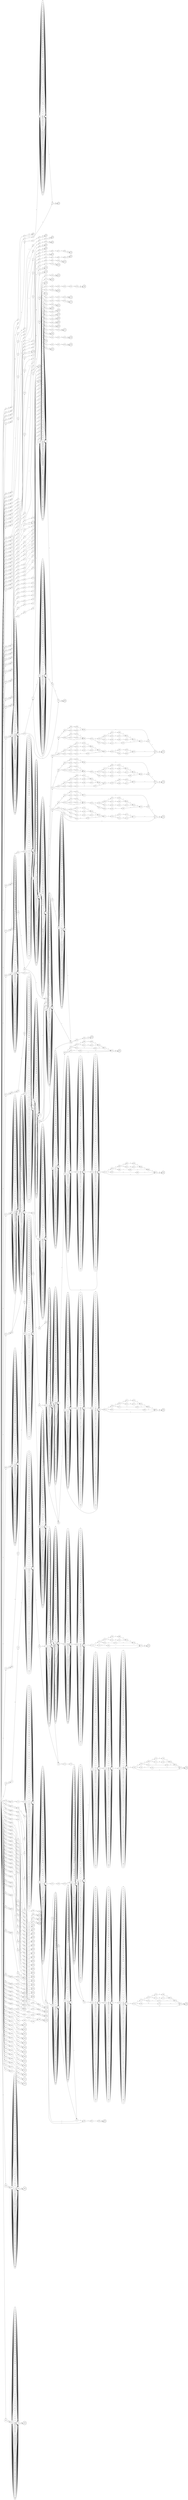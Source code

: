 digraph finite_state_machine {
rankdir=LR;
node [shape = doublecircle]; 6 16 24 33 42 50 58 70 79 91 102 108 118 126 134 144 153 160 168 174 188 198 205 213 225 237 247 256 266 276 286 296 306 317 326 338 346 358 367 380 447 514 581 598 623 654 685 714 749 784 803 810 817 824 830 836 842 848 854 860 866 872 878 884 890 896 902 908 914 920 926 932 938 943 953 963 968 973 978 983 988 998 1008 1013 1018 1023 1028 1033 1038 1043 1048 1053 1058 1063 1068 1073 1078 1083 1088 ;
node [shape = circle];
2 -> 3 [label =" /" ]
3 -> 4 [label =" *" ]
5 -> 2 [label =" \\n" ]
5 -> 2 [label =" ε" ]
4 -> 6 [label =" \\n" ]
4 -> 6 [label =" ε" ]
0 -> 5 [label =" ε" ]
8 -> 9 [label =" /" ]
9 -> 10 [label =" /" ]
12 -> 11 [label =" \\0" ]
12 -> 11 [label =" \\1" ]
12 -> 11 [label =" \\2" ]
12 -> 11 [label =" \\3" ]
12 -> 11 [label =" \\4" ]
12 -> 11 [label =" \\5" ]
12 -> 11 [label =" \\6" ]
12 -> 11 [label =" \\7" ]
12 -> 11 [label =" \\8" ]
12 -> 11 [label =" \\9" ]
12 -> 11 [label =" \\n" ]
12 -> 11 [label =" \\11" ]
12 -> 11 [label =" \\12" ]
12 -> 11 [label =" \\13" ]
12 -> 11 [label =" \\14" ]
12 -> 11 [label =" \\15" ]
12 -> 11 [label =" \\16" ]
12 -> 11 [label =" \\17" ]
12 -> 11 [label =" \\18" ]
12 -> 11 [label =" \\19" ]
12 -> 11 [label =" \\20" ]
12 -> 11 [label =" \\21" ]
12 -> 11 [label =" \\22" ]
12 -> 11 [label =" \\23" ]
12 -> 11 [label =" \\24" ]
12 -> 11 [label =" \\25" ]
12 -> 11 [label =" \\26" ]
12 -> 11 [label =" \\27" ]
12 -> 11 [label =" \\28" ]
12 -> 11 [label =" \\29" ]
12 -> 11 [label =" \\30" ]
12 -> 11 [label =" \\31" ]
12 -> 11 [label ="  " ]
12 -> 11 [label =" !" ]
12 -> 11 [label =" \"" ]
12 -> 11 [label =" #" ]
12 -> 11 [label =" $" ]
12 -> 11 [label =" %" ]
12 -> 11 [label =" &" ]
12 -> 11 [label =" '" ]
12 -> 11 [label =" (" ]
12 -> 11 [label =" )" ]
12 -> 11 [label =" *" ]
12 -> 11 [label =" +" ]
12 -> 11 [label =" ," ]
12 -> 11 [label =" -" ]
12 -> 11 [label =" ." ]
12 -> 11 [label =" /" ]
12 -> 11 [label =" 0" ]
12 -> 11 [label =" 1" ]
12 -> 11 [label =" 2" ]
12 -> 11 [label =" 3" ]
12 -> 11 [label =" 4" ]
12 -> 11 [label =" 5" ]
12 -> 11 [label =" 6" ]
12 -> 11 [label =" 7" ]
12 -> 11 [label =" 8" ]
12 -> 11 [label =" 9" ]
12 -> 11 [label =" :" ]
12 -> 11 [label =" ;" ]
12 -> 11 [label =" <" ]
12 -> 11 [label =" =" ]
12 -> 11 [label =" >" ]
12 -> 11 [label =" ?" ]
12 -> 11 [label =" @" ]
12 -> 11 [label =" A" ]
12 -> 11 [label =" B" ]
12 -> 11 [label =" C" ]
12 -> 11 [label =" D" ]
12 -> 11 [label =" E" ]
12 -> 11 [label =" F" ]
12 -> 11 [label =" G" ]
12 -> 11 [label =" H" ]
12 -> 11 [label =" I" ]
12 -> 11 [label =" J" ]
12 -> 11 [label =" K" ]
12 -> 11 [label =" L" ]
12 -> 11 [label =" M" ]
12 -> 11 [label =" N" ]
12 -> 11 [label =" O" ]
12 -> 11 [label =" P" ]
12 -> 11 [label =" Q" ]
12 -> 11 [label =" R" ]
12 -> 11 [label =" S" ]
12 -> 11 [label =" T" ]
12 -> 11 [label =" U" ]
12 -> 11 [label =" V" ]
12 -> 11 [label =" W" ]
12 -> 11 [label =" X" ]
12 -> 11 [label =" Y" ]
12 -> 11 [label =" Z" ]
12 -> 11 [label =" [" ]
12 -> 11 [label =" ]" ]
12 -> 11 [label =" ^" ]
12 -> 11 [label =" _" ]
12 -> 11 [label =" `" ]
12 -> 11 [label =" a" ]
12 -> 11 [label =" b" ]
12 -> 11 [label =" c" ]
12 -> 11 [label =" d" ]
12 -> 11 [label =" e" ]
12 -> 11 [label =" f" ]
12 -> 11 [label =" g" ]
12 -> 11 [label =" h" ]
12 -> 11 [label =" i" ]
12 -> 11 [label =" j" ]
12 -> 11 [label =" k" ]
12 -> 11 [label =" l" ]
12 -> 11 [label =" m" ]
12 -> 11 [label =" o" ]
12 -> 11 [label =" p" ]
12 -> 11 [label =" q" ]
12 -> 11 [label =" r" ]
12 -> 11 [label =" s" ]
12 -> 11 [label =" t" ]
12 -> 11 [label =" u" ]
12 -> 11 [label =" v" ]
12 -> 11 [label =" w" ]
12 -> 11 [label =" x" ]
12 -> 11 [label =" y" ]
12 -> 11 [label =" z" ]
12 -> 11 [label =" {" ]
12 -> 11 [label =" |" ]
12 -> 11 [label =" }" ]
12 -> 11 [label =" ~" ]
12 -> 11 [label =" " ]
12 -> 11 [label =" ε" ]
14 -> 12 [label =" ε" ]
14 -> 13 [label =" ε" ]
11 -> 13 [label =" ε" ]
11 -> 12 [label =" ε" ]
10 -> 14 [label =" ε" ]
15 -> 8 [label =" \\n" ]
15 -> 8 [label =" ε" ]
13 -> 16 [label =" \\n" ]
13 -> 16 [label =" ε" ]
0 -> 15 [label =" ε" ]
18 -> 19 [label =" a" ]
19 -> 20 [label =" u" ]
20 -> 21 [label =" t" ]
21 -> 22 [label =" o" ]
23 -> 18 [label =" \\n" ]
23 -> 18 [label =" ε" ]
22 -> 24 [label =" \\n" ]
22 -> 24 [label =" ε" ]
0 -> 23 [label =" ε" ]
26 -> 27 [label =" _" ]
27 -> 28 [label =" B" ]
28 -> 29 [label =" o" ]
29 -> 30 [label =" o" ]
30 -> 31 [label =" l" ]
32 -> 26 [label =" \\n" ]
32 -> 26 [label =" ε" ]
31 -> 33 [label =" \\n" ]
31 -> 33 [label =" ε" ]
0 -> 32 [label =" ε" ]
35 -> 36 [label =" b" ]
36 -> 37 [label =" r" ]
37 -> 38 [label =" e" ]
38 -> 39 [label =" a" ]
39 -> 40 [label =" k" ]
41 -> 35 [label =" \\n" ]
41 -> 35 [label =" ε" ]
40 -> 42 [label =" \\n" ]
40 -> 42 [label =" ε" ]
0 -> 41 [label =" ε" ]
44 -> 45 [label =" c" ]
45 -> 46 [label =" a" ]
46 -> 47 [label =" s" ]
47 -> 48 [label =" e" ]
49 -> 44 [label =" \\n" ]
49 -> 44 [label =" ε" ]
48 -> 50 [label =" \\n" ]
48 -> 50 [label =" ε" ]
0 -> 49 [label =" ε" ]
52 -> 53 [label =" c" ]
53 -> 54 [label =" h" ]
54 -> 55 [label =" a" ]
55 -> 56 [label =" r" ]
57 -> 52 [label =" \\n" ]
57 -> 52 [label =" ε" ]
56 -> 58 [label =" \\n" ]
56 -> 58 [label =" ε" ]
0 -> 57 [label =" ε" ]
60 -> 61 [label =" _" ]
61 -> 62 [label =" C" ]
62 -> 63 [label =" o" ]
63 -> 64 [label =" m" ]
64 -> 65 [label =" p" ]
65 -> 66 [label =" l" ]
66 -> 67 [label =" e" ]
67 -> 68 [label =" x" ]
69 -> 60 [label =" \\n" ]
69 -> 60 [label =" ε" ]
68 -> 70 [label =" \\n" ]
68 -> 70 [label =" ε" ]
0 -> 69 [label =" ε" ]
72 -> 73 [label =" c" ]
73 -> 74 [label =" o" ]
74 -> 75 [label =" n" ]
75 -> 76 [label =" s" ]
76 -> 77 [label =" t" ]
78 -> 72 [label =" \\n" ]
78 -> 72 [label =" ε" ]
77 -> 79 [label =" \\n" ]
77 -> 79 [label =" ε" ]
0 -> 78 [label =" ε" ]
81 -> 82 [label =" c" ]
82 -> 83 [label =" o" ]
83 -> 84 [label =" n" ]
84 -> 85 [label =" t" ]
85 -> 86 [label =" i" ]
86 -> 87 [label =" n" ]
87 -> 88 [label =" u" ]
88 -> 89 [label =" e" ]
90 -> 81 [label =" \\n" ]
90 -> 81 [label =" ε" ]
89 -> 91 [label =" \\n" ]
89 -> 91 [label =" ε" ]
0 -> 90 [label =" ε" ]
93 -> 94 [label =" d" ]
94 -> 95 [label =" e" ]
95 -> 96 [label =" f" ]
96 -> 97 [label =" a" ]
97 -> 98 [label =" u" ]
98 -> 99 [label =" l" ]
99 -> 100 [label =" t" ]
101 -> 93 [label =" \\n" ]
101 -> 93 [label =" ε" ]
100 -> 102 [label =" \\n" ]
100 -> 102 [label =" ε" ]
0 -> 101 [label =" ε" ]
104 -> 105 [label =" d" ]
105 -> 106 [label =" o" ]
107 -> 104 [label =" \\n" ]
107 -> 104 [label =" ε" ]
106 -> 108 [label =" \\n" ]
106 -> 108 [label =" ε" ]
0 -> 107 [label =" ε" ]
110 -> 111 [label =" d" ]
111 -> 112 [label =" o" ]
112 -> 113 [label =" u" ]
113 -> 114 [label =" b" ]
114 -> 115 [label =" l" ]
115 -> 116 [label =" e" ]
117 -> 110 [label =" \\n" ]
117 -> 110 [label =" ε" ]
116 -> 118 [label =" \\n" ]
116 -> 118 [label =" ε" ]
0 -> 117 [label =" ε" ]
120 -> 121 [label =" e" ]
121 -> 122 [label =" l" ]
122 -> 123 [label =" s" ]
123 -> 124 [label =" e" ]
125 -> 120 [label =" \\n" ]
125 -> 120 [label =" ε" ]
124 -> 126 [label =" \\n" ]
124 -> 126 [label =" ε" ]
0 -> 125 [label =" ε" ]
128 -> 129 [label =" e" ]
129 -> 130 [label =" n" ]
130 -> 131 [label =" u" ]
131 -> 132 [label =" m" ]
133 -> 128 [label =" \\n" ]
133 -> 128 [label =" ε" ]
132 -> 134 [label =" \\n" ]
132 -> 134 [label =" ε" ]
0 -> 133 [label =" ε" ]
136 -> 137 [label =" e" ]
137 -> 138 [label =" x" ]
138 -> 139 [label =" t" ]
139 -> 140 [label =" e" ]
140 -> 141 [label =" r" ]
141 -> 142 [label =" n" ]
143 -> 136 [label =" \\n" ]
143 -> 136 [label =" ε" ]
142 -> 144 [label =" \\n" ]
142 -> 144 [label =" ε" ]
0 -> 143 [label =" ε" ]
146 -> 147 [label =" f" ]
147 -> 148 [label =" l" ]
148 -> 149 [label =" o" ]
149 -> 150 [label =" a" ]
150 -> 151 [label =" t" ]
152 -> 146 [label =" \\n" ]
152 -> 146 [label =" ε" ]
151 -> 153 [label =" \\n" ]
151 -> 153 [label =" ε" ]
0 -> 152 [label =" ε" ]
155 -> 156 [label =" f" ]
156 -> 157 [label =" o" ]
157 -> 158 [label =" r" ]
159 -> 155 [label =" \\n" ]
159 -> 155 [label =" ε" ]
158 -> 160 [label =" \\n" ]
158 -> 160 [label =" ε" ]
0 -> 159 [label =" ε" ]
162 -> 163 [label =" g" ]
163 -> 164 [label =" o" ]
164 -> 165 [label =" t" ]
165 -> 166 [label =" o" ]
167 -> 162 [label =" \\n" ]
167 -> 162 [label =" ε" ]
166 -> 168 [label =" \\n" ]
166 -> 168 [label =" ε" ]
0 -> 167 [label =" ε" ]
170 -> 171 [label =" i" ]
171 -> 172 [label =" f" ]
173 -> 170 [label =" \\n" ]
173 -> 170 [label =" ε" ]
172 -> 174 [label =" \\n" ]
172 -> 174 [label =" ε" ]
0 -> 173 [label =" ε" ]
176 -> 177 [label =" _" ]
177 -> 178 [label =" I" ]
178 -> 179 [label =" m" ]
179 -> 180 [label =" a" ]
180 -> 181 [label =" g" ]
181 -> 182 [label =" i" ]
182 -> 183 [label =" n" ]
183 -> 184 [label =" a" ]
184 -> 185 [label =" r" ]
185 -> 186 [label =" y" ]
187 -> 176 [label =" \\n" ]
187 -> 176 [label =" ε" ]
186 -> 188 [label =" \\n" ]
186 -> 188 [label =" ε" ]
0 -> 187 [label =" ε" ]
190 -> 191 [label =" i" ]
191 -> 192 [label =" n" ]
192 -> 193 [label =" l" ]
193 -> 194 [label =" i" ]
194 -> 195 [label =" n" ]
195 -> 196 [label =" e" ]
197 -> 190 [label =" \\n" ]
197 -> 190 [label =" ε" ]
196 -> 198 [label =" \\n" ]
196 -> 198 [label =" ε" ]
0 -> 197 [label =" ε" ]
200 -> 201 [label =" i" ]
201 -> 202 [label =" n" ]
202 -> 203 [label =" t" ]
204 -> 200 [label =" \\n" ]
204 -> 200 [label =" ε" ]
203 -> 205 [label =" \\n" ]
203 -> 205 [label =" ε" ]
0 -> 204 [label =" ε" ]
207 -> 208 [label =" l" ]
208 -> 209 [label =" o" ]
209 -> 210 [label =" n" ]
210 -> 211 [label =" g" ]
212 -> 207 [label =" \\n" ]
212 -> 207 [label =" ε" ]
211 -> 213 [label =" \\n" ]
211 -> 213 [label =" ε" ]
0 -> 212 [label =" ε" ]
215 -> 216 [label =" r" ]
216 -> 217 [label =" e" ]
217 -> 218 [label =" g" ]
218 -> 219 [label =" i" ]
219 -> 220 [label =" s" ]
220 -> 221 [label =" t" ]
221 -> 222 [label =" e" ]
222 -> 223 [label =" r" ]
224 -> 215 [label =" \\n" ]
224 -> 215 [label =" ε" ]
223 -> 225 [label =" \\n" ]
223 -> 225 [label =" ε" ]
0 -> 224 [label =" ε" ]
227 -> 228 [label =" r" ]
228 -> 229 [label =" e" ]
229 -> 230 [label =" s" ]
230 -> 231 [label =" t" ]
231 -> 232 [label =" r" ]
232 -> 233 [label =" i" ]
233 -> 234 [label =" c" ]
234 -> 235 [label =" t" ]
236 -> 227 [label =" \\n" ]
236 -> 227 [label =" ε" ]
235 -> 237 [label =" \\n" ]
235 -> 237 [label =" ε" ]
0 -> 236 [label =" ε" ]
239 -> 240 [label =" r" ]
240 -> 241 [label =" e" ]
241 -> 242 [label =" t" ]
242 -> 243 [label =" u" ]
243 -> 244 [label =" r" ]
244 -> 245 [label =" n" ]
246 -> 239 [label =" \\n" ]
246 -> 239 [label =" ε" ]
245 -> 247 [label =" \\n" ]
245 -> 247 [label =" ε" ]
0 -> 246 [label =" ε" ]
249 -> 250 [label =" s" ]
250 -> 251 [label =" h" ]
251 -> 252 [label =" o" ]
252 -> 253 [label =" r" ]
253 -> 254 [label =" t" ]
255 -> 249 [label =" \\n" ]
255 -> 249 [label =" ε" ]
254 -> 256 [label =" \\n" ]
254 -> 256 [label =" ε" ]
0 -> 255 [label =" ε" ]
258 -> 259 [label =" s" ]
259 -> 260 [label =" i" ]
260 -> 261 [label =" g" ]
261 -> 262 [label =" n" ]
262 -> 263 [label =" e" ]
263 -> 264 [label =" d" ]
265 -> 258 [label =" \\n" ]
265 -> 258 [label =" ε" ]
264 -> 266 [label =" \\n" ]
264 -> 266 [label =" ε" ]
0 -> 265 [label =" ε" ]
268 -> 269 [label =" s" ]
269 -> 270 [label =" i" ]
270 -> 271 [label =" z" ]
271 -> 272 [label =" e" ]
272 -> 273 [label =" o" ]
273 -> 274 [label =" f" ]
275 -> 268 [label =" \\n" ]
275 -> 268 [label =" ε" ]
274 -> 276 [label =" \\n" ]
274 -> 276 [label =" ε" ]
0 -> 275 [label =" ε" ]
278 -> 279 [label =" s" ]
279 -> 280 [label =" t" ]
280 -> 281 [label =" a" ]
281 -> 282 [label =" t" ]
282 -> 283 [label =" i" ]
283 -> 284 [label =" c" ]
285 -> 278 [label =" \\n" ]
285 -> 278 [label =" ε" ]
284 -> 286 [label =" \\n" ]
284 -> 286 [label =" ε" ]
0 -> 285 [label =" ε" ]
288 -> 289 [label =" s" ]
289 -> 290 [label =" t" ]
290 -> 291 [label =" r" ]
291 -> 292 [label =" u" ]
292 -> 293 [label =" c" ]
293 -> 294 [label =" t" ]
295 -> 288 [label =" \\n" ]
295 -> 288 [label =" ε" ]
294 -> 296 [label =" \\n" ]
294 -> 296 [label =" ε" ]
0 -> 295 [label =" ε" ]
298 -> 299 [label =" s" ]
299 -> 300 [label =" w" ]
300 -> 301 [label =" i" ]
301 -> 302 [label =" t" ]
302 -> 303 [label =" c" ]
303 -> 304 [label =" h" ]
305 -> 298 [label =" \\n" ]
305 -> 298 [label =" ε" ]
304 -> 306 [label =" \\n" ]
304 -> 306 [label =" ε" ]
0 -> 305 [label =" ε" ]
308 -> 309 [label =" t" ]
309 -> 310 [label =" y" ]
310 -> 311 [label =" p" ]
311 -> 312 [label =" e" ]
312 -> 313 [label =" d" ]
313 -> 314 [label =" e" ]
314 -> 315 [label =" f" ]
316 -> 308 [label =" \\n" ]
316 -> 308 [label =" ε" ]
315 -> 317 [label =" \\n" ]
315 -> 317 [label =" ε" ]
0 -> 316 [label =" ε" ]
319 -> 320 [label =" u" ]
320 -> 321 [label =" n" ]
321 -> 322 [label =" i" ]
322 -> 323 [label =" o" ]
323 -> 324 [label =" n" ]
325 -> 319 [label =" \\n" ]
325 -> 319 [label =" ε" ]
324 -> 326 [label =" \\n" ]
324 -> 326 [label =" ε" ]
0 -> 325 [label =" ε" ]
328 -> 329 [label =" u" ]
329 -> 330 [label =" n" ]
330 -> 331 [label =" s" ]
331 -> 332 [label =" i" ]
332 -> 333 [label =" g" ]
333 -> 334 [label =" n" ]
334 -> 335 [label =" e" ]
335 -> 336 [label =" d" ]
337 -> 328 [label =" \\n" ]
337 -> 328 [label =" ε" ]
336 -> 338 [label =" \\n" ]
336 -> 338 [label =" ε" ]
0 -> 337 [label =" ε" ]
340 -> 341 [label =" v" ]
341 -> 342 [label =" o" ]
342 -> 343 [label =" i" ]
343 -> 344 [label =" d" ]
345 -> 340 [label =" \\n" ]
345 -> 340 [label =" ε" ]
344 -> 346 [label =" \\n" ]
344 -> 346 [label =" ε" ]
0 -> 345 [label =" ε" ]
348 -> 349 [label =" v" ]
349 -> 350 [label =" o" ]
350 -> 351 [label =" l" ]
351 -> 352 [label =" a" ]
352 -> 353 [label =" t" ]
353 -> 354 [label =" i" ]
354 -> 355 [label =" l" ]
355 -> 356 [label =" e" ]
357 -> 348 [label =" \\n" ]
357 -> 348 [label =" ε" ]
356 -> 358 [label =" \\n" ]
356 -> 358 [label =" ε" ]
0 -> 357 [label =" ε" ]
360 -> 361 [label =" w" ]
361 -> 362 [label =" h" ]
362 -> 363 [label =" i" ]
363 -> 364 [label =" l" ]
364 -> 365 [label =" e" ]
366 -> 360 [label =" \\n" ]
366 -> 360 [label =" ε" ]
365 -> 367 [label =" \\n" ]
365 -> 367 [label =" ε" ]
0 -> 366 [label =" ε" ]
370 -> 369 [label =" a" ]
370 -> 369 [label =" b" ]
370 -> 369 [label =" c" ]
370 -> 369 [label =" d" ]
370 -> 369 [label =" e" ]
370 -> 369 [label =" f" ]
370 -> 369 [label =" g" ]
370 -> 369 [label =" h" ]
370 -> 369 [label =" i" ]
370 -> 369 [label =" j" ]
370 -> 369 [label =" k" ]
370 -> 369 [label =" l" ]
370 -> 369 [label =" m" ]
370 -> 369 [label =" n" ]
370 -> 369 [label =" o" ]
370 -> 369 [label =" p" ]
370 -> 369 [label =" q" ]
370 -> 369 [label =" r" ]
370 -> 369 [label =" s" ]
370 -> 369 [label =" t" ]
370 -> 369 [label =" u" ]
370 -> 369 [label =" v" ]
370 -> 369 [label =" w" ]
370 -> 369 [label =" x" ]
370 -> 369 [label =" y" ]
370 -> 369 [label =" z" ]
370 -> 369 [label =" A" ]
370 -> 369 [label =" B" ]
370 -> 369 [label =" C" ]
370 -> 369 [label =" D" ]
370 -> 369 [label =" E" ]
370 -> 369 [label =" F" ]
370 -> 369 [label =" G" ]
370 -> 369 [label =" H" ]
370 -> 369 [label =" I" ]
370 -> 369 [label =" J" ]
370 -> 369 [label =" K" ]
370 -> 369 [label =" L" ]
370 -> 369 [label =" M" ]
370 -> 369 [label =" N" ]
370 -> 369 [label =" O" ]
370 -> 369 [label =" P" ]
370 -> 369 [label =" Q" ]
370 -> 369 [label =" R" ]
370 -> 369 [label =" S" ]
370 -> 369 [label =" T" ]
370 -> 369 [label =" U" ]
370 -> 369 [label =" V" ]
370 -> 369 [label =" W" ]
370 -> 369 [label =" X" ]
370 -> 369 [label =" Y" ]
370 -> 369 [label =" Z" ]
370 -> 369 [label =" _" ]
370 -> 369 [label =" \\0" ]
370 -> 369 [label =" \\1" ]
370 -> 369 [label =" \\2" ]
370 -> 369 [label =" \\3" ]
370 -> 369 [label =" \\4" ]
370 -> 369 [label =" \\5" ]
370 -> 369 [label =" \\6" ]
370 -> 369 [label =" \\7" ]
370 -> 369 [label =" \\8" ]
370 -> 369 [label =" \\9" ]
370 -> 369 [label =" \\n" ]
370 -> 369 [label =" \\11" ]
370 -> 369 [label =" \\12" ]
370 -> 369 [label =" \\13" ]
370 -> 369 [label =" \\14" ]
370 -> 369 [label =" \\15" ]
370 -> 369 [label =" \\16" ]
370 -> 369 [label =" \\17" ]
370 -> 369 [label =" \\18" ]
370 -> 369 [label =" \\19" ]
370 -> 369 [label =" \\20" ]
370 -> 369 [label =" \\21" ]
370 -> 369 [label =" \\22" ]
370 -> 369 [label =" \\23" ]
370 -> 369 [label =" \\24" ]
370 -> 369 [label =" \\25" ]
370 -> 369 [label =" \\26" ]
370 -> 369 [label =" \\27" ]
370 -> 369 [label =" \\28" ]
370 -> 369 [label =" \\29" ]
370 -> 369 [label =" \\30" ]
370 -> 369 [label =" \\31" ]
370 -> 369 [label ="  " ]
370 -> 369 [label =" !" ]
370 -> 369 [label =" \"" ]
370 -> 369 [label =" #" ]
370 -> 369 [label =" $" ]
370 -> 369 [label =" %" ]
370 -> 369 [label =" &" ]
370 -> 369 [label =" '" ]
370 -> 369 [label =" (" ]
370 -> 369 [label =" )" ]
370 -> 369 [label =" *" ]
370 -> 369 [label =" +" ]
370 -> 369 [label =" ," ]
370 -> 369 [label =" -" ]
370 -> 369 [label =" ." ]
370 -> 369 [label =" /" ]
370 -> 369 [label =" 0" ]
370 -> 369 [label =" 1" ]
370 -> 369 [label =" 2" ]
370 -> 369 [label =" 3" ]
370 -> 369 [label =" 4" ]
370 -> 369 [label =" 5" ]
370 -> 369 [label =" 6" ]
370 -> 369 [label =" 7" ]
370 -> 369 [label =" 8" ]
370 -> 369 [label =" 9" ]
370 -> 369 [label =" :" ]
370 -> 369 [label =" ;" ]
370 -> 369 [label =" <" ]
370 -> 369 [label =" =" ]
370 -> 369 [label =" >" ]
370 -> 369 [label =" ?" ]
370 -> 369 [label =" @" ]
370 -> 369 [label =" [" ]
370 -> 369 [label =" \\" ]
370 -> 369 [label =" ]" ]
370 -> 369 [label =" ^" ]
370 -> 369 [label =" `" ]
370 -> 369 [label =" {" ]
370 -> 369 [label =" |" ]
370 -> 369 [label =" }" ]
370 -> 369 [label =" ~" ]
370 -> 369 [label =" " ]
370 -> 369 [label =" ε" ]
372 -> 371 [label =" a" ]
372 -> 371 [label =" b" ]
372 -> 371 [label =" c" ]
372 -> 371 [label =" d" ]
372 -> 371 [label =" e" ]
372 -> 371 [label =" f" ]
372 -> 371 [label =" g" ]
372 -> 371 [label =" h" ]
372 -> 371 [label =" i" ]
372 -> 371 [label =" j" ]
372 -> 371 [label =" k" ]
372 -> 371 [label =" l" ]
372 -> 371 [label =" m" ]
372 -> 371 [label =" n" ]
372 -> 371 [label =" o" ]
372 -> 371 [label =" p" ]
372 -> 371 [label =" q" ]
372 -> 371 [label =" r" ]
372 -> 371 [label =" s" ]
372 -> 371 [label =" t" ]
372 -> 371 [label =" u" ]
372 -> 371 [label =" v" ]
372 -> 371 [label =" w" ]
372 -> 371 [label =" x" ]
372 -> 371 [label =" y" ]
372 -> 371 [label =" z" ]
372 -> 371 [label =" A" ]
372 -> 371 [label =" B" ]
372 -> 371 [label =" C" ]
372 -> 371 [label =" D" ]
372 -> 371 [label =" E" ]
372 -> 371 [label =" F" ]
372 -> 371 [label =" G" ]
372 -> 371 [label =" H" ]
372 -> 371 [label =" I" ]
372 -> 371 [label =" J" ]
372 -> 371 [label =" K" ]
372 -> 371 [label =" L" ]
372 -> 371 [label =" M" ]
372 -> 371 [label =" N" ]
372 -> 371 [label =" O" ]
372 -> 371 [label =" P" ]
372 -> 371 [label =" Q" ]
372 -> 371 [label =" R" ]
372 -> 371 [label =" S" ]
372 -> 371 [label =" T" ]
372 -> 371 [label =" U" ]
372 -> 371 [label =" V" ]
372 -> 371 [label =" W" ]
372 -> 371 [label =" X" ]
372 -> 371 [label =" Y" ]
372 -> 371 [label =" Z" ]
372 -> 371 [label =" _" ]
372 -> 371 [label =" \\0" ]
372 -> 371 [label =" \\1" ]
372 -> 371 [label =" \\2" ]
372 -> 371 [label =" \\3" ]
372 -> 371 [label =" \\4" ]
372 -> 371 [label =" \\5" ]
372 -> 371 [label =" \\6" ]
372 -> 371 [label =" \\7" ]
372 -> 371 [label =" \\8" ]
372 -> 371 [label =" \\9" ]
372 -> 371 [label =" \\n" ]
372 -> 371 [label =" \\11" ]
372 -> 371 [label =" \\12" ]
372 -> 371 [label =" \\13" ]
372 -> 371 [label =" \\14" ]
372 -> 371 [label =" \\15" ]
372 -> 371 [label =" \\16" ]
372 -> 371 [label =" \\17" ]
372 -> 371 [label =" \\18" ]
372 -> 371 [label =" \\19" ]
372 -> 371 [label =" \\20" ]
372 -> 371 [label =" \\21" ]
372 -> 371 [label =" \\22" ]
372 -> 371 [label =" \\23" ]
372 -> 371 [label =" \\24" ]
372 -> 371 [label =" \\25" ]
372 -> 371 [label =" \\26" ]
372 -> 371 [label =" \\27" ]
372 -> 371 [label =" \\28" ]
372 -> 371 [label =" \\29" ]
372 -> 371 [label =" \\30" ]
372 -> 371 [label =" \\31" ]
372 -> 371 [label ="  " ]
372 -> 371 [label =" !" ]
372 -> 371 [label =" \"" ]
372 -> 371 [label =" #" ]
372 -> 371 [label =" $" ]
372 -> 371 [label =" %" ]
372 -> 371 [label =" &" ]
372 -> 371 [label =" '" ]
372 -> 371 [label =" (" ]
372 -> 371 [label =" )" ]
372 -> 371 [label =" *" ]
372 -> 371 [label =" +" ]
372 -> 371 [label =" ," ]
372 -> 371 [label =" -" ]
372 -> 371 [label =" ." ]
372 -> 371 [label =" /" ]
372 -> 371 [label =" 0" ]
372 -> 371 [label =" 1" ]
372 -> 371 [label =" 2" ]
372 -> 371 [label =" 3" ]
372 -> 371 [label =" 4" ]
372 -> 371 [label =" 5" ]
372 -> 371 [label =" 6" ]
372 -> 371 [label =" 7" ]
372 -> 371 [label =" 8" ]
372 -> 371 [label =" 9" ]
372 -> 371 [label =" :" ]
372 -> 371 [label =" ;" ]
372 -> 371 [label =" <" ]
372 -> 371 [label =" =" ]
372 -> 371 [label =" >" ]
372 -> 371 [label =" ?" ]
372 -> 371 [label =" @" ]
372 -> 371 [label =" [" ]
372 -> 371 [label =" \\" ]
372 -> 371 [label =" ]" ]
372 -> 371 [label =" ^" ]
372 -> 371 [label =" `" ]
372 -> 371 [label =" {" ]
372 -> 371 [label =" |" ]
372 -> 371 [label =" }" ]
372 -> 371 [label =" ~" ]
372 -> 371 [label =" " ]
372 -> 371 [label =" ε" ]
374 -> 373 [label =" 0" ]
374 -> 373 [label =" 1" ]
374 -> 373 [label =" 2" ]
374 -> 373 [label =" 3" ]
374 -> 373 [label =" 4" ]
374 -> 373 [label =" 5" ]
374 -> 373 [label =" 6" ]
374 -> 373 [label =" 7" ]
374 -> 373 [label =" 8" ]
374 -> 373 [label =" 9" ]
374 -> 373 [label =" \\0" ]
374 -> 373 [label =" \\1" ]
374 -> 373 [label =" \\2" ]
374 -> 373 [label =" \\3" ]
374 -> 373 [label =" \\4" ]
374 -> 373 [label =" \\5" ]
374 -> 373 [label =" \\6" ]
374 -> 373 [label =" \\7" ]
374 -> 373 [label =" \\8" ]
374 -> 373 [label =" \\9" ]
374 -> 373 [label =" \\n" ]
374 -> 373 [label =" \\11" ]
374 -> 373 [label =" \\12" ]
374 -> 373 [label =" \\13" ]
374 -> 373 [label =" \\14" ]
374 -> 373 [label =" \\15" ]
374 -> 373 [label =" \\16" ]
374 -> 373 [label =" \\17" ]
374 -> 373 [label =" \\18" ]
374 -> 373 [label =" \\19" ]
374 -> 373 [label =" \\20" ]
374 -> 373 [label =" \\21" ]
374 -> 373 [label =" \\22" ]
374 -> 373 [label =" \\23" ]
374 -> 373 [label =" \\24" ]
374 -> 373 [label =" \\25" ]
374 -> 373 [label =" \\26" ]
374 -> 373 [label =" \\27" ]
374 -> 373 [label =" \\28" ]
374 -> 373 [label =" \\29" ]
374 -> 373 [label =" \\30" ]
374 -> 373 [label =" \\31" ]
374 -> 373 [label ="  " ]
374 -> 373 [label =" !" ]
374 -> 373 [label =" \"" ]
374 -> 373 [label =" #" ]
374 -> 373 [label =" $" ]
374 -> 373 [label =" %" ]
374 -> 373 [label =" &" ]
374 -> 373 [label =" '" ]
374 -> 373 [label =" (" ]
374 -> 373 [label =" )" ]
374 -> 373 [label =" *" ]
374 -> 373 [label =" +" ]
374 -> 373 [label =" ," ]
374 -> 373 [label =" -" ]
374 -> 373 [label =" ." ]
374 -> 373 [label =" /" ]
374 -> 373 [label =" :" ]
374 -> 373 [label =" ;" ]
374 -> 373 [label =" <" ]
374 -> 373 [label =" =" ]
374 -> 373 [label =" >" ]
374 -> 373 [label =" ?" ]
374 -> 373 [label =" @" ]
374 -> 373 [label =" A" ]
374 -> 373 [label =" B" ]
374 -> 373 [label =" C" ]
374 -> 373 [label =" D" ]
374 -> 373 [label =" E" ]
374 -> 373 [label =" F" ]
374 -> 373 [label =" G" ]
374 -> 373 [label =" H" ]
374 -> 373 [label =" I" ]
374 -> 373 [label =" J" ]
374 -> 373 [label =" K" ]
374 -> 373 [label =" L" ]
374 -> 373 [label =" M" ]
374 -> 373 [label =" N" ]
374 -> 373 [label =" O" ]
374 -> 373 [label =" P" ]
374 -> 373 [label =" Q" ]
374 -> 373 [label =" R" ]
374 -> 373 [label =" S" ]
374 -> 373 [label =" T" ]
374 -> 373 [label =" U" ]
374 -> 373 [label =" V" ]
374 -> 373 [label =" W" ]
374 -> 373 [label =" X" ]
374 -> 373 [label =" Y" ]
374 -> 373 [label =" Z" ]
374 -> 373 [label =" [" ]
374 -> 373 [label =" \\" ]
374 -> 373 [label =" ]" ]
374 -> 373 [label =" ^" ]
374 -> 373 [label =" _" ]
374 -> 373 [label =" `" ]
374 -> 373 [label =" a" ]
374 -> 373 [label =" b" ]
374 -> 373 [label =" c" ]
374 -> 373 [label =" d" ]
374 -> 373 [label =" e" ]
374 -> 373 [label =" f" ]
374 -> 373 [label =" g" ]
374 -> 373 [label =" h" ]
374 -> 373 [label =" i" ]
374 -> 373 [label =" j" ]
374 -> 373 [label =" k" ]
374 -> 373 [label =" l" ]
374 -> 373 [label =" m" ]
374 -> 373 [label =" n" ]
374 -> 373 [label =" o" ]
374 -> 373 [label =" p" ]
374 -> 373 [label =" q" ]
374 -> 373 [label =" r" ]
374 -> 373 [label =" s" ]
374 -> 373 [label =" t" ]
374 -> 373 [label =" u" ]
374 -> 373 [label =" v" ]
374 -> 373 [label =" w" ]
374 -> 373 [label =" x" ]
374 -> 373 [label =" y" ]
374 -> 373 [label =" z" ]
374 -> 373 [label =" {" ]
374 -> 373 [label =" |" ]
374 -> 373 [label =" }" ]
374 -> 373 [label =" ~" ]
374 -> 373 [label =" " ]
374 -> 373 [label =" ε" ]
375 -> 372 [label =" ε" ]
375 -> 374 [label =" ε" ]
371 -> 376 [label =" ε" ]
373 -> 376 [label =" ε" ]
378 -> 375 [label =" ε" ]
378 -> 377 [label =" ε" ]
376 -> 377 [label =" ε" ]
376 -> 375 [label =" ε" ]
369 -> 378 [label =" ε" ]
379 -> 370 [label =" \\n" ]
379 -> 370 [label =" ε" ]
377 -> 380 [label =" \\n" ]
377 -> 380 [label =" ε" ]
0 -> 379 [label =" ε" ]
383 -> 382 [label =" 0" ]
385 -> 384 [label =" x" ]
385 -> 384 [label =" X" ]
385 -> 384 [label =" \\0" ]
385 -> 384 [label =" \\1" ]
385 -> 384 [label =" \\2" ]
385 -> 384 [label =" \\3" ]
385 -> 384 [label =" \\4" ]
385 -> 384 [label =" \\5" ]
385 -> 384 [label =" \\6" ]
385 -> 384 [label =" \\7" ]
385 -> 384 [label =" \\8" ]
385 -> 384 [label =" \\9" ]
385 -> 384 [label =" \\n" ]
385 -> 384 [label =" \\11" ]
385 -> 384 [label =" \\12" ]
385 -> 384 [label =" \\13" ]
385 -> 384 [label =" \\14" ]
385 -> 384 [label =" \\15" ]
385 -> 384 [label =" \\16" ]
385 -> 384 [label =" \\17" ]
385 -> 384 [label =" \\18" ]
385 -> 384 [label =" \\19" ]
385 -> 384 [label =" \\20" ]
385 -> 384 [label =" \\21" ]
385 -> 384 [label =" \\22" ]
385 -> 384 [label =" \\23" ]
385 -> 384 [label =" \\24" ]
385 -> 384 [label =" \\25" ]
385 -> 384 [label =" \\26" ]
385 -> 384 [label =" \\27" ]
385 -> 384 [label =" \\28" ]
385 -> 384 [label =" \\29" ]
385 -> 384 [label =" \\30" ]
385 -> 384 [label =" \\31" ]
385 -> 384 [label ="  " ]
385 -> 384 [label =" !" ]
385 -> 384 [label =" \"" ]
385 -> 384 [label =" #" ]
385 -> 384 [label =" $" ]
385 -> 384 [label =" %" ]
385 -> 384 [label =" &" ]
385 -> 384 [label =" '" ]
385 -> 384 [label =" (" ]
385 -> 384 [label =" )" ]
385 -> 384 [label =" *" ]
385 -> 384 [label =" +" ]
385 -> 384 [label =" ," ]
385 -> 384 [label =" -" ]
385 -> 384 [label =" ." ]
385 -> 384 [label =" /" ]
385 -> 384 [label =" 0" ]
385 -> 384 [label =" 1" ]
385 -> 384 [label =" 2" ]
385 -> 384 [label =" 3" ]
385 -> 384 [label =" 4" ]
385 -> 384 [label =" 5" ]
385 -> 384 [label =" 6" ]
385 -> 384 [label =" 7" ]
385 -> 384 [label =" 8" ]
385 -> 384 [label =" 9" ]
385 -> 384 [label =" :" ]
385 -> 384 [label =" ;" ]
385 -> 384 [label =" <" ]
385 -> 384 [label =" =" ]
385 -> 384 [label =" >" ]
385 -> 384 [label =" ?" ]
385 -> 384 [label =" @" ]
385 -> 384 [label =" A" ]
385 -> 384 [label =" B" ]
385 -> 384 [label =" C" ]
385 -> 384 [label =" D" ]
385 -> 384 [label =" E" ]
385 -> 384 [label =" F" ]
385 -> 384 [label =" G" ]
385 -> 384 [label =" H" ]
385 -> 384 [label =" I" ]
385 -> 384 [label =" J" ]
385 -> 384 [label =" K" ]
385 -> 384 [label =" L" ]
385 -> 384 [label =" M" ]
385 -> 384 [label =" N" ]
385 -> 384 [label =" O" ]
385 -> 384 [label =" P" ]
385 -> 384 [label =" Q" ]
385 -> 384 [label =" R" ]
385 -> 384 [label =" S" ]
385 -> 384 [label =" T" ]
385 -> 384 [label =" U" ]
385 -> 384 [label =" V" ]
385 -> 384 [label =" W" ]
385 -> 384 [label =" Y" ]
385 -> 384 [label =" Z" ]
385 -> 384 [label =" [" ]
385 -> 384 [label =" \\" ]
385 -> 384 [label =" ]" ]
385 -> 384 [label =" ^" ]
385 -> 384 [label =" _" ]
385 -> 384 [label =" `" ]
385 -> 384 [label =" a" ]
385 -> 384 [label =" b" ]
385 -> 384 [label =" c" ]
385 -> 384 [label =" d" ]
385 -> 384 [label =" e" ]
385 -> 384 [label =" f" ]
385 -> 384 [label =" g" ]
385 -> 384 [label =" h" ]
385 -> 384 [label =" i" ]
385 -> 384 [label =" j" ]
385 -> 384 [label =" k" ]
385 -> 384 [label =" l" ]
385 -> 384 [label =" m" ]
385 -> 384 [label =" n" ]
385 -> 384 [label =" o" ]
385 -> 384 [label =" p" ]
385 -> 384 [label =" q" ]
385 -> 384 [label =" r" ]
385 -> 384 [label =" s" ]
385 -> 384 [label =" t" ]
385 -> 384 [label =" u" ]
385 -> 384 [label =" v" ]
385 -> 384 [label =" w" ]
385 -> 384 [label =" y" ]
385 -> 384 [label =" z" ]
385 -> 384 [label =" {" ]
385 -> 384 [label =" |" ]
385 -> 384 [label =" }" ]
385 -> 384 [label =" ~" ]
385 -> 384 [label =" " ]
385 -> 384 [label =" ε" ]
382 -> 385 [label =" ε" ]
387 -> 386 [label =" a" ]
387 -> 386 [label =" b" ]
387 -> 386 [label =" c" ]
387 -> 386 [label =" d" ]
387 -> 386 [label =" e" ]
387 -> 386 [label =" f" ]
387 -> 386 [label =" A" ]
387 -> 386 [label =" B" ]
387 -> 386 [label =" C" ]
387 -> 386 [label =" D" ]
387 -> 386 [label =" E" ]
387 -> 386 [label =" F" ]
387 -> 386 [label =" 0" ]
387 -> 386 [label =" 1" ]
387 -> 386 [label =" 2" ]
387 -> 386 [label =" 3" ]
387 -> 386 [label =" 4" ]
387 -> 386 [label =" 5" ]
387 -> 386 [label =" 6" ]
387 -> 386 [label =" 7" ]
387 -> 386 [label =" 8" ]
387 -> 386 [label =" 9" ]
387 -> 386 [label =" \\0" ]
387 -> 386 [label =" \\1" ]
387 -> 386 [label =" \\2" ]
387 -> 386 [label =" \\3" ]
387 -> 386 [label =" \\4" ]
387 -> 386 [label =" \\5" ]
387 -> 386 [label =" \\6" ]
387 -> 386 [label =" \\7" ]
387 -> 386 [label =" \\8" ]
387 -> 386 [label =" \\9" ]
387 -> 386 [label =" \\n" ]
387 -> 386 [label =" \\11" ]
387 -> 386 [label =" \\12" ]
387 -> 386 [label =" \\13" ]
387 -> 386 [label =" \\14" ]
387 -> 386 [label =" \\15" ]
387 -> 386 [label =" \\16" ]
387 -> 386 [label =" \\17" ]
387 -> 386 [label =" \\18" ]
387 -> 386 [label =" \\19" ]
387 -> 386 [label =" \\20" ]
387 -> 386 [label =" \\21" ]
387 -> 386 [label =" \\22" ]
387 -> 386 [label =" \\23" ]
387 -> 386 [label =" \\24" ]
387 -> 386 [label =" \\25" ]
387 -> 386 [label =" \\26" ]
387 -> 386 [label =" \\27" ]
387 -> 386 [label =" \\28" ]
387 -> 386 [label =" \\29" ]
387 -> 386 [label =" \\30" ]
387 -> 386 [label =" \\31" ]
387 -> 386 [label ="  " ]
387 -> 386 [label =" !" ]
387 -> 386 [label =" \"" ]
387 -> 386 [label =" #" ]
387 -> 386 [label =" $" ]
387 -> 386 [label =" %" ]
387 -> 386 [label =" &" ]
387 -> 386 [label =" '" ]
387 -> 386 [label =" (" ]
387 -> 386 [label =" )" ]
387 -> 386 [label =" *" ]
387 -> 386 [label =" +" ]
387 -> 386 [label =" ," ]
387 -> 386 [label =" -" ]
387 -> 386 [label =" ." ]
387 -> 386 [label =" /" ]
387 -> 386 [label =" :" ]
387 -> 386 [label =" ;" ]
387 -> 386 [label =" <" ]
387 -> 386 [label =" =" ]
387 -> 386 [label =" >" ]
387 -> 386 [label =" ?" ]
387 -> 386 [label =" @" ]
387 -> 386 [label =" G" ]
387 -> 386 [label =" H" ]
387 -> 386 [label =" I" ]
387 -> 386 [label =" J" ]
387 -> 386 [label =" K" ]
387 -> 386 [label =" L" ]
387 -> 386 [label =" M" ]
387 -> 386 [label =" N" ]
387 -> 386 [label =" O" ]
387 -> 386 [label =" P" ]
387 -> 386 [label =" Q" ]
387 -> 386 [label =" R" ]
387 -> 386 [label =" S" ]
387 -> 386 [label =" T" ]
387 -> 386 [label =" U" ]
387 -> 386 [label =" V" ]
387 -> 386 [label =" W" ]
387 -> 386 [label =" X" ]
387 -> 386 [label =" Y" ]
387 -> 386 [label =" Z" ]
387 -> 386 [label =" [" ]
387 -> 386 [label =" \\" ]
387 -> 386 [label =" ]" ]
387 -> 386 [label =" ^" ]
387 -> 386 [label =" _" ]
387 -> 386 [label =" `" ]
387 -> 386 [label =" g" ]
387 -> 386 [label =" h" ]
387 -> 386 [label =" i" ]
387 -> 386 [label =" j" ]
387 -> 386 [label =" k" ]
387 -> 386 [label =" l" ]
387 -> 386 [label =" m" ]
387 -> 386 [label =" n" ]
387 -> 386 [label =" o" ]
387 -> 386 [label =" p" ]
387 -> 386 [label =" q" ]
387 -> 386 [label =" r" ]
387 -> 386 [label =" s" ]
387 -> 386 [label =" t" ]
387 -> 386 [label =" u" ]
387 -> 386 [label =" v" ]
387 -> 386 [label =" w" ]
387 -> 386 [label =" x" ]
387 -> 386 [label =" y" ]
387 -> 386 [label =" z" ]
387 -> 386 [label =" {" ]
387 -> 386 [label =" |" ]
387 -> 386 [label =" }" ]
387 -> 386 [label =" ~" ]
387 -> 386 [label =" " ]
387 -> 386 [label =" ε" ]
386 -> 387 [label =" ε" ]
384 -> 387 [label =" ε" ]
389 -> 388 [label =" u" ]
391 -> 390 [label =" U" ]
392 -> 389 [label =" ε" ]
392 -> 391 [label =" ε" ]
388 -> 393 [label =" ε" ]
390 -> 393 [label =" ε" ]
395 -> 394 [label =" u" ]
397 -> 396 [label =" U" ]
398 -> 395 [label =" ε" ]
398 -> 397 [label =" ε" ]
394 -> 399 [label =" ε" ]
396 -> 399 [label =" ε" ]
398 -> 399 [label =" ε" ]
401 -> 400 [label =" l" ]
403 -> 402 [label =" L" ]
404 -> 401 [label =" ε" ]
404 -> 403 [label =" ε" ]
400 -> 405 [label =" ε" ]
402 -> 405 [label =" ε" ]
407 -> 406 [label =" l" ]
409 -> 408 [label =" l" ]
406 -> 409 [label =" ε" ]
410 -> 404 [label =" ε" ]
410 -> 407 [label =" ε" ]
405 -> 411 [label =" ε" ]
408 -> 411 [label =" ε" ]
413 -> 412 [label =" L" ]
415 -> 414 [label =" L" ]
412 -> 415 [label =" ε" ]
416 -> 410 [label =" ε" ]
416 -> 413 [label =" ε" ]
411 -> 417 [label =" ε" ]
414 -> 417 [label =" ε" ]
399 -> 416 [label =" ε" ]
418 -> 392 [label =" ε" ]
418 -> 398 [label =" ε" ]
393 -> 419 [label =" ε" ]
417 -> 419 [label =" ε" ]
421 -> 420 [label =" l" ]
423 -> 422 [label =" L" ]
424 -> 421 [label =" ε" ]
424 -> 423 [label =" ε" ]
420 -> 425 [label =" ε" ]
422 -> 425 [label =" ε" ]
427 -> 426 [label =" l" ]
429 -> 428 [label =" l" ]
426 -> 429 [label =" ε" ]
430 -> 424 [label =" ε" ]
430 -> 427 [label =" ε" ]
425 -> 431 [label =" ε" ]
428 -> 431 [label =" ε" ]
433 -> 432 [label =" L" ]
435 -> 434 [label =" L" ]
432 -> 435 [label =" ε" ]
436 -> 430 [label =" ε" ]
436 -> 433 [label =" ε" ]
431 -> 437 [label =" ε" ]
434 -> 437 [label =" ε" ]
439 -> 438 [label =" u" ]
441 -> 440 [label =" U" ]
442 -> 439 [label =" ε" ]
442 -> 441 [label =" ε" ]
438 -> 443 [label =" ε" ]
440 -> 443 [label =" ε" ]
437 -> 442 [label =" ε" ]
444 -> 418 [label =" ε" ]
444 -> 436 [label =" ε" ]
419 -> 445 [label =" ε" ]
443 -> 445 [label =" ε" ]
444 -> 445 [label =" ε" ]
386 -> 444 [label =" ε" ]
446 -> 383 [label =" \\n" ]
446 -> 383 [label =" ε" ]
445 -> 447 [label =" \\n" ]
445 -> 447 [label =" ε" ]
0 -> 446 [label =" ε" ]
450 -> 449 [label =" 0" ]
452 -> 451 [label =" 0" ]
452 -> 451 [label =" 1" ]
452 -> 451 [label =" 2" ]
452 -> 451 [label =" 3" ]
452 -> 451 [label =" 4" ]
452 -> 451 [label =" 5" ]
452 -> 451 [label =" 6" ]
452 -> 451 [label =" 7" ]
452 -> 451 [label =" \\0" ]
452 -> 451 [label =" \\1" ]
452 -> 451 [label =" \\2" ]
452 -> 451 [label =" \\3" ]
452 -> 451 [label =" \\4" ]
452 -> 451 [label =" \\5" ]
452 -> 451 [label =" \\6" ]
452 -> 451 [label =" \\7" ]
452 -> 451 [label =" \\8" ]
452 -> 451 [label =" \\9" ]
452 -> 451 [label =" \\n" ]
452 -> 451 [label =" \\11" ]
452 -> 451 [label =" \\12" ]
452 -> 451 [label =" \\13" ]
452 -> 451 [label =" \\14" ]
452 -> 451 [label =" \\15" ]
452 -> 451 [label =" \\16" ]
452 -> 451 [label =" \\17" ]
452 -> 451 [label =" \\18" ]
452 -> 451 [label =" \\19" ]
452 -> 451 [label =" \\20" ]
452 -> 451 [label =" \\21" ]
452 -> 451 [label =" \\22" ]
452 -> 451 [label =" \\23" ]
452 -> 451 [label =" \\24" ]
452 -> 451 [label =" \\25" ]
452 -> 451 [label =" \\26" ]
452 -> 451 [label =" \\27" ]
452 -> 451 [label =" \\28" ]
452 -> 451 [label =" \\29" ]
452 -> 451 [label =" \\30" ]
452 -> 451 [label =" \\31" ]
452 -> 451 [label ="  " ]
452 -> 451 [label =" !" ]
452 -> 451 [label =" \"" ]
452 -> 451 [label =" #" ]
452 -> 451 [label =" $" ]
452 -> 451 [label =" %" ]
452 -> 451 [label =" &" ]
452 -> 451 [label =" '" ]
452 -> 451 [label =" (" ]
452 -> 451 [label =" )" ]
452 -> 451 [label =" *" ]
452 -> 451 [label =" +" ]
452 -> 451 [label =" ," ]
452 -> 451 [label =" -" ]
452 -> 451 [label =" ." ]
452 -> 451 [label =" /" ]
452 -> 451 [label =" 8" ]
452 -> 451 [label =" 9" ]
452 -> 451 [label =" :" ]
452 -> 451 [label =" ;" ]
452 -> 451 [label =" <" ]
452 -> 451 [label =" =" ]
452 -> 451 [label =" >" ]
452 -> 451 [label =" ?" ]
452 -> 451 [label =" @" ]
452 -> 451 [label =" A" ]
452 -> 451 [label =" B" ]
452 -> 451 [label =" C" ]
452 -> 451 [label =" D" ]
452 -> 451 [label =" E" ]
452 -> 451 [label =" F" ]
452 -> 451 [label =" G" ]
452 -> 451 [label =" H" ]
452 -> 451 [label =" I" ]
452 -> 451 [label =" J" ]
452 -> 451 [label =" K" ]
452 -> 451 [label =" L" ]
452 -> 451 [label =" M" ]
452 -> 451 [label =" N" ]
452 -> 451 [label =" O" ]
452 -> 451 [label =" P" ]
452 -> 451 [label =" Q" ]
452 -> 451 [label =" R" ]
452 -> 451 [label =" S" ]
452 -> 451 [label =" T" ]
452 -> 451 [label =" U" ]
452 -> 451 [label =" V" ]
452 -> 451 [label =" W" ]
452 -> 451 [label =" X" ]
452 -> 451 [label =" Y" ]
452 -> 451 [label =" Z" ]
452 -> 451 [label =" [" ]
452 -> 451 [label =" \\" ]
452 -> 451 [label =" ]" ]
452 -> 451 [label =" ^" ]
452 -> 451 [label =" _" ]
452 -> 451 [label =" `" ]
452 -> 451 [label =" a" ]
452 -> 451 [label =" b" ]
452 -> 451 [label =" c" ]
452 -> 451 [label =" d" ]
452 -> 451 [label =" e" ]
452 -> 451 [label =" f" ]
452 -> 451 [label =" g" ]
452 -> 451 [label =" h" ]
452 -> 451 [label =" i" ]
452 -> 451 [label =" j" ]
452 -> 451 [label =" k" ]
452 -> 451 [label =" l" ]
452 -> 451 [label =" m" ]
452 -> 451 [label =" n" ]
452 -> 451 [label =" o" ]
452 -> 451 [label =" p" ]
452 -> 451 [label =" q" ]
452 -> 451 [label =" r" ]
452 -> 451 [label =" s" ]
452 -> 451 [label =" t" ]
452 -> 451 [label =" u" ]
452 -> 451 [label =" v" ]
452 -> 451 [label =" w" ]
452 -> 451 [label =" x" ]
452 -> 451 [label =" y" ]
452 -> 451 [label =" z" ]
452 -> 451 [label =" {" ]
452 -> 451 [label =" |" ]
452 -> 451 [label =" }" ]
452 -> 451 [label =" ~" ]
452 -> 451 [label =" " ]
452 -> 451 [label =" ε" ]
454 -> 452 [label =" ε" ]
454 -> 453 [label =" ε" ]
451 -> 453 [label =" ε" ]
451 -> 452 [label =" ε" ]
449 -> 454 [label =" ε" ]
456 -> 455 [label =" u" ]
458 -> 457 [label =" U" ]
459 -> 456 [label =" ε" ]
459 -> 458 [label =" ε" ]
455 -> 460 [label =" ε" ]
457 -> 460 [label =" ε" ]
462 -> 461 [label =" u" ]
464 -> 463 [label =" U" ]
465 -> 462 [label =" ε" ]
465 -> 464 [label =" ε" ]
461 -> 466 [label =" ε" ]
463 -> 466 [label =" ε" ]
465 -> 466 [label =" ε" ]
468 -> 467 [label =" l" ]
470 -> 469 [label =" L" ]
471 -> 468 [label =" ε" ]
471 -> 470 [label =" ε" ]
467 -> 472 [label =" ε" ]
469 -> 472 [label =" ε" ]
474 -> 473 [label =" l" ]
476 -> 475 [label =" l" ]
473 -> 476 [label =" ε" ]
477 -> 471 [label =" ε" ]
477 -> 474 [label =" ε" ]
472 -> 478 [label =" ε" ]
475 -> 478 [label =" ε" ]
480 -> 479 [label =" L" ]
482 -> 481 [label =" L" ]
479 -> 482 [label =" ε" ]
483 -> 477 [label =" ε" ]
483 -> 480 [label =" ε" ]
478 -> 484 [label =" ε" ]
481 -> 484 [label =" ε" ]
466 -> 483 [label =" ε" ]
485 -> 459 [label =" ε" ]
485 -> 465 [label =" ε" ]
460 -> 486 [label =" ε" ]
484 -> 486 [label =" ε" ]
488 -> 487 [label =" l" ]
490 -> 489 [label =" L" ]
491 -> 488 [label =" ε" ]
491 -> 490 [label =" ε" ]
487 -> 492 [label =" ε" ]
489 -> 492 [label =" ε" ]
494 -> 493 [label =" l" ]
496 -> 495 [label =" l" ]
493 -> 496 [label =" ε" ]
497 -> 491 [label =" ε" ]
497 -> 494 [label =" ε" ]
492 -> 498 [label =" ε" ]
495 -> 498 [label =" ε" ]
500 -> 499 [label =" L" ]
502 -> 501 [label =" L" ]
499 -> 502 [label =" ε" ]
503 -> 497 [label =" ε" ]
503 -> 500 [label =" ε" ]
498 -> 504 [label =" ε" ]
501 -> 504 [label =" ε" ]
506 -> 505 [label =" u" ]
508 -> 507 [label =" U" ]
509 -> 506 [label =" ε" ]
509 -> 508 [label =" ε" ]
505 -> 510 [label =" ε" ]
507 -> 510 [label =" ε" ]
504 -> 509 [label =" ε" ]
511 -> 485 [label =" ε" ]
511 -> 503 [label =" ε" ]
486 -> 512 [label =" ε" ]
510 -> 512 [label =" ε" ]
511 -> 512 [label =" ε" ]
453 -> 511 [label =" ε" ]
513 -> 450 [label =" \\n" ]
513 -> 450 [label =" ε" ]
512 -> 514 [label =" \\n" ]
512 -> 514 [label =" ε" ]
0 -> 513 [label =" ε" ]
517 -> 516 [label =" 1" ]
517 -> 516 [label =" 2" ]
517 -> 516 [label =" 3" ]
517 -> 516 [label =" 4" ]
517 -> 516 [label =" 5" ]
517 -> 516 [label =" 6" ]
517 -> 516 [label =" 7" ]
517 -> 516 [label =" 8" ]
517 -> 516 [label =" 9" ]
517 -> 516 [label =" \\0" ]
517 -> 516 [label =" \\1" ]
517 -> 516 [label =" \\2" ]
517 -> 516 [label =" \\3" ]
517 -> 516 [label =" \\4" ]
517 -> 516 [label =" \\5" ]
517 -> 516 [label =" \\6" ]
517 -> 516 [label =" \\7" ]
517 -> 516 [label =" \\8" ]
517 -> 516 [label =" \\9" ]
517 -> 516 [label =" \\n" ]
517 -> 516 [label =" \\11" ]
517 -> 516 [label =" \\12" ]
517 -> 516 [label =" \\13" ]
517 -> 516 [label =" \\14" ]
517 -> 516 [label =" \\15" ]
517 -> 516 [label =" \\16" ]
517 -> 516 [label =" \\17" ]
517 -> 516 [label =" \\18" ]
517 -> 516 [label =" \\19" ]
517 -> 516 [label =" \\20" ]
517 -> 516 [label =" \\21" ]
517 -> 516 [label =" \\22" ]
517 -> 516 [label =" \\23" ]
517 -> 516 [label =" \\24" ]
517 -> 516 [label =" \\25" ]
517 -> 516 [label =" \\26" ]
517 -> 516 [label =" \\27" ]
517 -> 516 [label =" \\28" ]
517 -> 516 [label =" \\29" ]
517 -> 516 [label =" \\30" ]
517 -> 516 [label =" \\31" ]
517 -> 516 [label ="  " ]
517 -> 516 [label =" !" ]
517 -> 516 [label =" \"" ]
517 -> 516 [label =" #" ]
517 -> 516 [label =" $" ]
517 -> 516 [label =" %" ]
517 -> 516 [label =" &" ]
517 -> 516 [label =" '" ]
517 -> 516 [label =" (" ]
517 -> 516 [label =" )" ]
517 -> 516 [label =" *" ]
517 -> 516 [label =" +" ]
517 -> 516 [label =" ," ]
517 -> 516 [label =" -" ]
517 -> 516 [label =" ." ]
517 -> 516 [label =" /" ]
517 -> 516 [label =" 0" ]
517 -> 516 [label =" :" ]
517 -> 516 [label =" ;" ]
517 -> 516 [label =" <" ]
517 -> 516 [label =" =" ]
517 -> 516 [label =" >" ]
517 -> 516 [label =" ?" ]
517 -> 516 [label =" @" ]
517 -> 516 [label =" A" ]
517 -> 516 [label =" B" ]
517 -> 516 [label =" C" ]
517 -> 516 [label =" D" ]
517 -> 516 [label =" E" ]
517 -> 516 [label =" F" ]
517 -> 516 [label =" G" ]
517 -> 516 [label =" H" ]
517 -> 516 [label =" I" ]
517 -> 516 [label =" J" ]
517 -> 516 [label =" K" ]
517 -> 516 [label =" L" ]
517 -> 516 [label =" M" ]
517 -> 516 [label =" N" ]
517 -> 516 [label =" O" ]
517 -> 516 [label =" P" ]
517 -> 516 [label =" Q" ]
517 -> 516 [label =" R" ]
517 -> 516 [label =" S" ]
517 -> 516 [label =" T" ]
517 -> 516 [label =" U" ]
517 -> 516 [label =" V" ]
517 -> 516 [label =" W" ]
517 -> 516 [label =" X" ]
517 -> 516 [label =" Y" ]
517 -> 516 [label =" Z" ]
517 -> 516 [label =" [" ]
517 -> 516 [label =" \\" ]
517 -> 516 [label =" ]" ]
517 -> 516 [label =" ^" ]
517 -> 516 [label =" _" ]
517 -> 516 [label =" `" ]
517 -> 516 [label =" a" ]
517 -> 516 [label =" b" ]
517 -> 516 [label =" c" ]
517 -> 516 [label =" d" ]
517 -> 516 [label =" e" ]
517 -> 516 [label =" f" ]
517 -> 516 [label =" g" ]
517 -> 516 [label =" h" ]
517 -> 516 [label =" i" ]
517 -> 516 [label =" j" ]
517 -> 516 [label =" k" ]
517 -> 516 [label =" l" ]
517 -> 516 [label =" m" ]
517 -> 516 [label =" n" ]
517 -> 516 [label =" o" ]
517 -> 516 [label =" p" ]
517 -> 516 [label =" q" ]
517 -> 516 [label =" r" ]
517 -> 516 [label =" s" ]
517 -> 516 [label =" t" ]
517 -> 516 [label =" u" ]
517 -> 516 [label =" v" ]
517 -> 516 [label =" w" ]
517 -> 516 [label =" x" ]
517 -> 516 [label =" y" ]
517 -> 516 [label =" z" ]
517 -> 516 [label =" {" ]
517 -> 516 [label =" |" ]
517 -> 516 [label =" }" ]
517 -> 516 [label =" ~" ]
517 -> 516 [label =" " ]
517 -> 516 [label =" ε" ]
519 -> 518 [label =" 0" ]
519 -> 518 [label =" 1" ]
519 -> 518 [label =" 2" ]
519 -> 518 [label =" 3" ]
519 -> 518 [label =" 4" ]
519 -> 518 [label =" 5" ]
519 -> 518 [label =" 6" ]
519 -> 518 [label =" 7" ]
519 -> 518 [label =" 8" ]
519 -> 518 [label =" 9" ]
519 -> 518 [label =" \\0" ]
519 -> 518 [label =" \\1" ]
519 -> 518 [label =" \\2" ]
519 -> 518 [label =" \\3" ]
519 -> 518 [label =" \\4" ]
519 -> 518 [label =" \\5" ]
519 -> 518 [label =" \\6" ]
519 -> 518 [label =" \\7" ]
519 -> 518 [label =" \\8" ]
519 -> 518 [label =" \\9" ]
519 -> 518 [label =" \\n" ]
519 -> 518 [label =" \\11" ]
519 -> 518 [label =" \\12" ]
519 -> 518 [label =" \\13" ]
519 -> 518 [label =" \\14" ]
519 -> 518 [label =" \\15" ]
519 -> 518 [label =" \\16" ]
519 -> 518 [label =" \\17" ]
519 -> 518 [label =" \\18" ]
519 -> 518 [label =" \\19" ]
519 -> 518 [label =" \\20" ]
519 -> 518 [label =" \\21" ]
519 -> 518 [label =" \\22" ]
519 -> 518 [label =" \\23" ]
519 -> 518 [label =" \\24" ]
519 -> 518 [label =" \\25" ]
519 -> 518 [label =" \\26" ]
519 -> 518 [label =" \\27" ]
519 -> 518 [label =" \\28" ]
519 -> 518 [label =" \\29" ]
519 -> 518 [label =" \\30" ]
519 -> 518 [label =" \\31" ]
519 -> 518 [label ="  " ]
519 -> 518 [label =" !" ]
519 -> 518 [label =" \"" ]
519 -> 518 [label =" #" ]
519 -> 518 [label =" $" ]
519 -> 518 [label =" %" ]
519 -> 518 [label =" &" ]
519 -> 518 [label =" '" ]
519 -> 518 [label =" (" ]
519 -> 518 [label =" )" ]
519 -> 518 [label =" *" ]
519 -> 518 [label =" +" ]
519 -> 518 [label =" ," ]
519 -> 518 [label =" -" ]
519 -> 518 [label =" ." ]
519 -> 518 [label =" /" ]
519 -> 518 [label =" :" ]
519 -> 518 [label =" ;" ]
519 -> 518 [label =" <" ]
519 -> 518 [label =" =" ]
519 -> 518 [label =" >" ]
519 -> 518 [label =" ?" ]
519 -> 518 [label =" @" ]
519 -> 518 [label =" A" ]
519 -> 518 [label =" B" ]
519 -> 518 [label =" C" ]
519 -> 518 [label =" D" ]
519 -> 518 [label =" E" ]
519 -> 518 [label =" F" ]
519 -> 518 [label =" G" ]
519 -> 518 [label =" H" ]
519 -> 518 [label =" I" ]
519 -> 518 [label =" J" ]
519 -> 518 [label =" K" ]
519 -> 518 [label =" L" ]
519 -> 518 [label =" M" ]
519 -> 518 [label =" N" ]
519 -> 518 [label =" O" ]
519 -> 518 [label =" P" ]
519 -> 518 [label =" Q" ]
519 -> 518 [label =" R" ]
519 -> 518 [label =" S" ]
519 -> 518 [label =" T" ]
519 -> 518 [label =" U" ]
519 -> 518 [label =" V" ]
519 -> 518 [label =" W" ]
519 -> 518 [label =" X" ]
519 -> 518 [label =" Y" ]
519 -> 518 [label =" Z" ]
519 -> 518 [label =" [" ]
519 -> 518 [label =" \\" ]
519 -> 518 [label =" ]" ]
519 -> 518 [label =" ^" ]
519 -> 518 [label =" _" ]
519 -> 518 [label =" `" ]
519 -> 518 [label =" a" ]
519 -> 518 [label =" b" ]
519 -> 518 [label =" c" ]
519 -> 518 [label =" d" ]
519 -> 518 [label =" e" ]
519 -> 518 [label =" f" ]
519 -> 518 [label =" g" ]
519 -> 518 [label =" h" ]
519 -> 518 [label =" i" ]
519 -> 518 [label =" j" ]
519 -> 518 [label =" k" ]
519 -> 518 [label =" l" ]
519 -> 518 [label =" m" ]
519 -> 518 [label =" n" ]
519 -> 518 [label =" o" ]
519 -> 518 [label =" p" ]
519 -> 518 [label =" q" ]
519 -> 518 [label =" r" ]
519 -> 518 [label =" s" ]
519 -> 518 [label =" t" ]
519 -> 518 [label =" u" ]
519 -> 518 [label =" v" ]
519 -> 518 [label =" w" ]
519 -> 518 [label =" x" ]
519 -> 518 [label =" y" ]
519 -> 518 [label =" z" ]
519 -> 518 [label =" {" ]
519 -> 518 [label =" |" ]
519 -> 518 [label =" }" ]
519 -> 518 [label =" ~" ]
519 -> 518 [label =" " ]
519 -> 518 [label =" ε" ]
521 -> 519 [label =" ε" ]
521 -> 520 [label =" ε" ]
518 -> 520 [label =" ε" ]
518 -> 519 [label =" ε" ]
516 -> 521 [label =" ε" ]
523 -> 522 [label =" u" ]
525 -> 524 [label =" U" ]
526 -> 523 [label =" ε" ]
526 -> 525 [label =" ε" ]
522 -> 527 [label =" ε" ]
524 -> 527 [label =" ε" ]
529 -> 528 [label =" u" ]
531 -> 530 [label =" U" ]
532 -> 529 [label =" ε" ]
532 -> 531 [label =" ε" ]
528 -> 533 [label =" ε" ]
530 -> 533 [label =" ε" ]
532 -> 533 [label =" ε" ]
535 -> 534 [label =" l" ]
537 -> 536 [label =" L" ]
538 -> 535 [label =" ε" ]
538 -> 537 [label =" ε" ]
534 -> 539 [label =" ε" ]
536 -> 539 [label =" ε" ]
541 -> 540 [label =" l" ]
543 -> 542 [label =" l" ]
540 -> 543 [label =" ε" ]
544 -> 538 [label =" ε" ]
544 -> 541 [label =" ε" ]
539 -> 545 [label =" ε" ]
542 -> 545 [label =" ε" ]
547 -> 546 [label =" L" ]
549 -> 548 [label =" L" ]
546 -> 549 [label =" ε" ]
550 -> 544 [label =" ε" ]
550 -> 547 [label =" ε" ]
545 -> 551 [label =" ε" ]
548 -> 551 [label =" ε" ]
533 -> 550 [label =" ε" ]
552 -> 526 [label =" ε" ]
552 -> 532 [label =" ε" ]
527 -> 553 [label =" ε" ]
551 -> 553 [label =" ε" ]
555 -> 554 [label =" l" ]
557 -> 556 [label =" L" ]
558 -> 555 [label =" ε" ]
558 -> 557 [label =" ε" ]
554 -> 559 [label =" ε" ]
556 -> 559 [label =" ε" ]
561 -> 560 [label =" l" ]
563 -> 562 [label =" l" ]
560 -> 563 [label =" ε" ]
564 -> 558 [label =" ε" ]
564 -> 561 [label =" ε" ]
559 -> 565 [label =" ε" ]
562 -> 565 [label =" ε" ]
567 -> 566 [label =" L" ]
569 -> 568 [label =" L" ]
566 -> 569 [label =" ε" ]
570 -> 564 [label =" ε" ]
570 -> 567 [label =" ε" ]
565 -> 571 [label =" ε" ]
568 -> 571 [label =" ε" ]
573 -> 572 [label =" u" ]
575 -> 574 [label =" U" ]
576 -> 573 [label =" ε" ]
576 -> 575 [label =" ε" ]
572 -> 577 [label =" ε" ]
574 -> 577 [label =" ε" ]
571 -> 576 [label =" ε" ]
578 -> 552 [label =" ε" ]
578 -> 570 [label =" ε" ]
553 -> 579 [label =" ε" ]
577 -> 579 [label =" ε" ]
578 -> 579 [label =" ε" ]
520 -> 578 [label =" ε" ]
580 -> 517 [label =" \\n" ]
580 -> 517 [label =" ε" ]
579 -> 581 [label =" \\n" ]
579 -> 581 [label =" ε" ]
0 -> 580 [label =" ε" ]
584 -> 583 [label =" L" ]
584 -> 583 [label =" ε" ]
586 -> 585 [label =" '" ]
583 -> 586 [label =" ε" ]
588 -> 587 [label =" \\" ]
590 -> 589 [label =" \\0" ]
590 -> 589 [label =" \\1" ]
590 -> 589 [label =" \\2" ]
590 -> 589 [label =" \\3" ]
590 -> 589 [label =" \\4" ]
590 -> 589 [label =" \\5" ]
590 -> 589 [label =" \\6" ]
590 -> 589 [label =" \\7" ]
590 -> 589 [label =" \\8" ]
590 -> 589 [label =" \\9" ]
590 -> 589 [label =" \\n" ]
590 -> 589 [label =" \\11" ]
590 -> 589 [label =" \\12" ]
590 -> 589 [label =" \\13" ]
590 -> 589 [label =" \\14" ]
590 -> 589 [label =" \\15" ]
590 -> 589 [label =" \\16" ]
590 -> 589 [label =" \\17" ]
590 -> 589 [label =" \\18" ]
590 -> 589 [label =" \\19" ]
590 -> 589 [label =" \\20" ]
590 -> 589 [label =" \\21" ]
590 -> 589 [label =" \\22" ]
590 -> 589 [label =" \\23" ]
590 -> 589 [label =" \\24" ]
590 -> 589 [label =" \\25" ]
590 -> 589 [label =" \\26" ]
590 -> 589 [label =" \\27" ]
590 -> 589 [label =" \\28" ]
590 -> 589 [label =" \\29" ]
590 -> 589 [label =" \\30" ]
590 -> 589 [label =" \\31" ]
590 -> 589 [label ="  " ]
590 -> 589 [label =" !" ]
590 -> 589 [label =" \"" ]
590 -> 589 [label =" #" ]
590 -> 589 [label =" $" ]
590 -> 589 [label =" %" ]
590 -> 589 [label =" &" ]
590 -> 589 [label =" '" ]
590 -> 589 [label =" (" ]
590 -> 589 [label =" )" ]
590 -> 589 [label =" *" ]
590 -> 589 [label =" +" ]
590 -> 589 [label =" ," ]
590 -> 589 [label =" -" ]
590 -> 589 [label =" ." ]
590 -> 589 [label =" /" ]
590 -> 589 [label =" 0" ]
590 -> 589 [label =" 1" ]
590 -> 589 [label =" 2" ]
590 -> 589 [label =" 3" ]
590 -> 589 [label =" 4" ]
590 -> 589 [label =" 5" ]
590 -> 589 [label =" 6" ]
590 -> 589 [label =" 7" ]
590 -> 589 [label =" 8" ]
590 -> 589 [label =" 9" ]
590 -> 589 [label =" :" ]
590 -> 589 [label =" ;" ]
590 -> 589 [label =" <" ]
590 -> 589 [label =" =" ]
590 -> 589 [label =" >" ]
590 -> 589 [label =" ?" ]
590 -> 589 [label =" @" ]
590 -> 589 [label =" A" ]
590 -> 589 [label =" B" ]
590 -> 589 [label =" C" ]
590 -> 589 [label =" D" ]
590 -> 589 [label =" E" ]
590 -> 589 [label =" F" ]
590 -> 589 [label =" G" ]
590 -> 589 [label =" H" ]
590 -> 589 [label =" I" ]
590 -> 589 [label =" J" ]
590 -> 589 [label =" K" ]
590 -> 589 [label =" L" ]
590 -> 589 [label =" M" ]
590 -> 589 [label =" N" ]
590 -> 589 [label =" O" ]
590 -> 589 [label =" P" ]
590 -> 589 [label =" Q" ]
590 -> 589 [label =" R" ]
590 -> 589 [label =" S" ]
590 -> 589 [label =" T" ]
590 -> 589 [label =" U" ]
590 -> 589 [label =" V" ]
590 -> 589 [label =" W" ]
590 -> 589 [label =" X" ]
590 -> 589 [label =" Y" ]
590 -> 589 [label =" Z" ]
590 -> 589 [label =" [" ]
590 -> 589 [label =" \\" ]
590 -> 589 [label =" ]" ]
590 -> 589 [label =" ^" ]
590 -> 589 [label =" _" ]
590 -> 589 [label =" `" ]
590 -> 589 [label =" a" ]
590 -> 589 [label =" b" ]
590 -> 589 [label =" c" ]
590 -> 589 [label =" d" ]
590 -> 589 [label =" e" ]
590 -> 589 [label =" f" ]
590 -> 589 [label =" g" ]
590 -> 589 [label =" h" ]
590 -> 589 [label =" i" ]
590 -> 589 [label =" j" ]
590 -> 589 [label =" k" ]
590 -> 589 [label =" l" ]
590 -> 589 [label =" m" ]
590 -> 589 [label =" n" ]
590 -> 589 [label =" o" ]
590 -> 589 [label =" p" ]
590 -> 589 [label =" q" ]
590 -> 589 [label =" r" ]
590 -> 589 [label =" s" ]
590 -> 589 [label =" t" ]
590 -> 589 [label =" u" ]
590 -> 589 [label =" v" ]
590 -> 589 [label =" w" ]
590 -> 589 [label =" x" ]
590 -> 589 [label =" y" ]
590 -> 589 [label =" z" ]
590 -> 589 [label =" {" ]
590 -> 589 [label =" |" ]
590 -> 589 [label =" }" ]
590 -> 589 [label =" ~" ]
590 -> 589 [label =" " ]
590 -> 589 [label =" ε" ]
587 -> 590 [label =" ε" ]
592 -> 591 [label =" \\0" ]
592 -> 591 [label =" \\1" ]
592 -> 591 [label =" \\2" ]
592 -> 591 [label =" \\3" ]
592 -> 591 [label =" \\4" ]
592 -> 591 [label =" \\5" ]
592 -> 591 [label =" \\6" ]
592 -> 591 [label =" \\7" ]
592 -> 591 [label =" \\8" ]
592 -> 591 [label =" \\9" ]
592 -> 591 [label =" \\n" ]
592 -> 591 [label =" \\11" ]
592 -> 591 [label =" \\12" ]
592 -> 591 [label =" \\13" ]
592 -> 591 [label =" \\14" ]
592 -> 591 [label =" \\15" ]
592 -> 591 [label =" \\16" ]
592 -> 591 [label =" \\17" ]
592 -> 591 [label =" \\18" ]
592 -> 591 [label =" \\19" ]
592 -> 591 [label =" \\20" ]
592 -> 591 [label =" \\21" ]
592 -> 591 [label =" \\22" ]
592 -> 591 [label =" \\23" ]
592 -> 591 [label =" \\24" ]
592 -> 591 [label =" \\25" ]
592 -> 591 [label =" \\26" ]
592 -> 591 [label =" \\27" ]
592 -> 591 [label =" \\28" ]
592 -> 591 [label =" \\29" ]
592 -> 591 [label =" \\30" ]
592 -> 591 [label =" \\31" ]
592 -> 591 [label ="  " ]
592 -> 591 [label =" !" ]
592 -> 591 [label =" \"" ]
592 -> 591 [label =" #" ]
592 -> 591 [label =" $" ]
592 -> 591 [label =" %" ]
592 -> 591 [label =" &" ]
592 -> 591 [label =" (" ]
592 -> 591 [label =" )" ]
592 -> 591 [label =" *" ]
592 -> 591 [label =" +" ]
592 -> 591 [label =" ," ]
592 -> 591 [label =" -" ]
592 -> 591 [label =" ." ]
592 -> 591 [label =" /" ]
592 -> 591 [label =" 0" ]
592 -> 591 [label =" 1" ]
592 -> 591 [label =" 2" ]
592 -> 591 [label =" 3" ]
592 -> 591 [label =" 4" ]
592 -> 591 [label =" 5" ]
592 -> 591 [label =" 6" ]
592 -> 591 [label =" 7" ]
592 -> 591 [label =" 8" ]
592 -> 591 [label =" 9" ]
592 -> 591 [label =" :" ]
592 -> 591 [label =" ;" ]
592 -> 591 [label =" <" ]
592 -> 591 [label =" =" ]
592 -> 591 [label =" >" ]
592 -> 591 [label =" ?" ]
592 -> 591 [label =" @" ]
592 -> 591 [label =" A" ]
592 -> 591 [label =" B" ]
592 -> 591 [label =" C" ]
592 -> 591 [label =" D" ]
592 -> 591 [label =" E" ]
592 -> 591 [label =" F" ]
592 -> 591 [label =" G" ]
592 -> 591 [label =" H" ]
592 -> 591 [label =" I" ]
592 -> 591 [label =" J" ]
592 -> 591 [label =" K" ]
592 -> 591 [label =" L" ]
592 -> 591 [label =" M" ]
592 -> 591 [label =" N" ]
592 -> 591 [label =" O" ]
592 -> 591 [label =" P" ]
592 -> 591 [label =" Q" ]
592 -> 591 [label =" R" ]
592 -> 591 [label =" S" ]
592 -> 591 [label =" T" ]
592 -> 591 [label =" U" ]
592 -> 591 [label =" V" ]
592 -> 591 [label =" W" ]
592 -> 591 [label =" X" ]
592 -> 591 [label =" Y" ]
592 -> 591 [label =" Z" ]
592 -> 591 [label =" [" ]
592 -> 591 [label =" ]" ]
592 -> 591 [label =" ^" ]
592 -> 591 [label =" _" ]
592 -> 591 [label =" `" ]
592 -> 591 [label =" a" ]
592 -> 591 [label =" b" ]
592 -> 591 [label =" c" ]
592 -> 591 [label =" d" ]
592 -> 591 [label =" e" ]
592 -> 591 [label =" f" ]
592 -> 591 [label =" g" ]
592 -> 591 [label =" h" ]
592 -> 591 [label =" i" ]
592 -> 591 [label =" j" ]
592 -> 591 [label =" k" ]
592 -> 591 [label =" l" ]
592 -> 591 [label =" m" ]
592 -> 591 [label =" o" ]
592 -> 591 [label =" p" ]
592 -> 591 [label =" q" ]
592 -> 591 [label =" r" ]
592 -> 591 [label =" s" ]
592 -> 591 [label =" t" ]
592 -> 591 [label =" u" ]
592 -> 591 [label =" v" ]
592 -> 591 [label =" w" ]
592 -> 591 [label =" x" ]
592 -> 591 [label =" y" ]
592 -> 591 [label =" z" ]
592 -> 591 [label =" {" ]
592 -> 591 [label =" |" ]
592 -> 591 [label =" }" ]
592 -> 591 [label =" ~" ]
592 -> 591 [label =" " ]
592 -> 591 [label =" ε" ]
593 -> 588 [label =" ε" ]
593 -> 592 [label =" ε" ]
589 -> 594 [label =" ε" ]
591 -> 594 [label =" ε" ]
594 -> 593 [label =" ε" ]
585 -> 593 [label =" ε" ]
596 -> 595 [label =" '" ]
594 -> 596 [label =" ε" ]
597 -> 584 [label =" \\n" ]
597 -> 584 [label =" ε" ]
595 -> 598 [label =" \\n" ]
595 -> 598 [label =" ε" ]
0 -> 597 [label =" ε" ]
601 -> 600 [label =" 0" ]
601 -> 600 [label =" 1" ]
601 -> 600 [label =" 2" ]
601 -> 600 [label =" 3" ]
601 -> 600 [label =" 4" ]
601 -> 600 [label =" 5" ]
601 -> 600 [label =" 6" ]
601 -> 600 [label =" 7" ]
601 -> 600 [label =" 8" ]
601 -> 600 [label =" 9" ]
601 -> 600 [label =" \\0" ]
601 -> 600 [label =" \\1" ]
601 -> 600 [label =" \\2" ]
601 -> 600 [label =" \\3" ]
601 -> 600 [label =" \\4" ]
601 -> 600 [label =" \\5" ]
601 -> 600 [label =" \\6" ]
601 -> 600 [label =" \\7" ]
601 -> 600 [label =" \\8" ]
601 -> 600 [label =" \\9" ]
601 -> 600 [label =" \\n" ]
601 -> 600 [label =" \\11" ]
601 -> 600 [label =" \\12" ]
601 -> 600 [label =" \\13" ]
601 -> 600 [label =" \\14" ]
601 -> 600 [label =" \\15" ]
601 -> 600 [label =" \\16" ]
601 -> 600 [label =" \\17" ]
601 -> 600 [label =" \\18" ]
601 -> 600 [label =" \\19" ]
601 -> 600 [label =" \\20" ]
601 -> 600 [label =" \\21" ]
601 -> 600 [label =" \\22" ]
601 -> 600 [label =" \\23" ]
601 -> 600 [label =" \\24" ]
601 -> 600 [label =" \\25" ]
601 -> 600 [label =" \\26" ]
601 -> 600 [label =" \\27" ]
601 -> 600 [label =" \\28" ]
601 -> 600 [label =" \\29" ]
601 -> 600 [label =" \\30" ]
601 -> 600 [label =" \\31" ]
601 -> 600 [label ="  " ]
601 -> 600 [label =" !" ]
601 -> 600 [label =" \"" ]
601 -> 600 [label =" #" ]
601 -> 600 [label =" $" ]
601 -> 600 [label =" %" ]
601 -> 600 [label =" &" ]
601 -> 600 [label =" '" ]
601 -> 600 [label =" (" ]
601 -> 600 [label =" )" ]
601 -> 600 [label =" *" ]
601 -> 600 [label =" +" ]
601 -> 600 [label =" ," ]
601 -> 600 [label =" -" ]
601 -> 600 [label =" ." ]
601 -> 600 [label =" /" ]
601 -> 600 [label =" :" ]
601 -> 600 [label =" ;" ]
601 -> 600 [label =" <" ]
601 -> 600 [label =" =" ]
601 -> 600 [label =" >" ]
601 -> 600 [label =" ?" ]
601 -> 600 [label =" @" ]
601 -> 600 [label =" A" ]
601 -> 600 [label =" B" ]
601 -> 600 [label =" C" ]
601 -> 600 [label =" D" ]
601 -> 600 [label =" E" ]
601 -> 600 [label =" F" ]
601 -> 600 [label =" G" ]
601 -> 600 [label =" H" ]
601 -> 600 [label =" I" ]
601 -> 600 [label =" J" ]
601 -> 600 [label =" K" ]
601 -> 600 [label =" L" ]
601 -> 600 [label =" M" ]
601 -> 600 [label =" N" ]
601 -> 600 [label =" O" ]
601 -> 600 [label =" P" ]
601 -> 600 [label =" Q" ]
601 -> 600 [label =" R" ]
601 -> 600 [label =" S" ]
601 -> 600 [label =" T" ]
601 -> 600 [label =" U" ]
601 -> 600 [label =" V" ]
601 -> 600 [label =" W" ]
601 -> 600 [label =" X" ]
601 -> 600 [label =" Y" ]
601 -> 600 [label =" Z" ]
601 -> 600 [label =" [" ]
601 -> 600 [label =" \\" ]
601 -> 600 [label =" ]" ]
601 -> 600 [label =" ^" ]
601 -> 600 [label =" _" ]
601 -> 600 [label =" `" ]
601 -> 600 [label =" a" ]
601 -> 600 [label =" b" ]
601 -> 600 [label =" c" ]
601 -> 600 [label =" d" ]
601 -> 600 [label =" e" ]
601 -> 600 [label =" f" ]
601 -> 600 [label =" g" ]
601 -> 600 [label =" h" ]
601 -> 600 [label =" i" ]
601 -> 600 [label =" j" ]
601 -> 600 [label =" k" ]
601 -> 600 [label =" l" ]
601 -> 600 [label =" m" ]
601 -> 600 [label =" n" ]
601 -> 600 [label =" o" ]
601 -> 600 [label =" p" ]
601 -> 600 [label =" q" ]
601 -> 600 [label =" r" ]
601 -> 600 [label =" s" ]
601 -> 600 [label =" t" ]
601 -> 600 [label =" u" ]
601 -> 600 [label =" v" ]
601 -> 600 [label =" w" ]
601 -> 600 [label =" x" ]
601 -> 600 [label =" y" ]
601 -> 600 [label =" z" ]
601 -> 600 [label =" {" ]
601 -> 600 [label =" |" ]
601 -> 600 [label =" }" ]
601 -> 600 [label =" ~" ]
601 -> 600 [label =" " ]
601 -> 600 [label =" ε" ]
600 -> 601 [label =" ε" ]
603 -> 602 [label =" E" ]
603 -> 602 [label =" e" ]
603 -> 602 [label =" \\0" ]
603 -> 602 [label =" \\1" ]
603 -> 602 [label =" \\2" ]
603 -> 602 [label =" \\3" ]
603 -> 602 [label =" \\4" ]
603 -> 602 [label =" \\5" ]
603 -> 602 [label =" \\6" ]
603 -> 602 [label =" \\7" ]
603 -> 602 [label =" \\8" ]
603 -> 602 [label =" \\9" ]
603 -> 602 [label =" \\n" ]
603 -> 602 [label =" \\11" ]
603 -> 602 [label =" \\12" ]
603 -> 602 [label =" \\13" ]
603 -> 602 [label =" \\14" ]
603 -> 602 [label =" \\15" ]
603 -> 602 [label =" \\16" ]
603 -> 602 [label =" \\17" ]
603 -> 602 [label =" \\18" ]
603 -> 602 [label =" \\19" ]
603 -> 602 [label =" \\20" ]
603 -> 602 [label =" \\21" ]
603 -> 602 [label =" \\22" ]
603 -> 602 [label =" \\23" ]
603 -> 602 [label =" \\24" ]
603 -> 602 [label =" \\25" ]
603 -> 602 [label =" \\26" ]
603 -> 602 [label =" \\27" ]
603 -> 602 [label =" \\28" ]
603 -> 602 [label =" \\29" ]
603 -> 602 [label =" \\30" ]
603 -> 602 [label =" \\31" ]
603 -> 602 [label ="  " ]
603 -> 602 [label =" !" ]
603 -> 602 [label =" \"" ]
603 -> 602 [label =" #" ]
603 -> 602 [label =" $" ]
603 -> 602 [label =" %" ]
603 -> 602 [label =" &" ]
603 -> 602 [label =" '" ]
603 -> 602 [label =" (" ]
603 -> 602 [label =" )" ]
603 -> 602 [label =" *" ]
603 -> 602 [label =" +" ]
603 -> 602 [label =" ," ]
603 -> 602 [label =" -" ]
603 -> 602 [label =" ." ]
603 -> 602 [label =" /" ]
603 -> 602 [label =" 0" ]
603 -> 602 [label =" 1" ]
603 -> 602 [label =" 2" ]
603 -> 602 [label =" 3" ]
603 -> 602 [label =" 4" ]
603 -> 602 [label =" 5" ]
603 -> 602 [label =" 6" ]
603 -> 602 [label =" 7" ]
603 -> 602 [label =" 8" ]
603 -> 602 [label =" 9" ]
603 -> 602 [label =" :" ]
603 -> 602 [label =" ;" ]
603 -> 602 [label =" <" ]
603 -> 602 [label =" =" ]
603 -> 602 [label =" >" ]
603 -> 602 [label =" ?" ]
603 -> 602 [label =" @" ]
603 -> 602 [label =" A" ]
603 -> 602 [label =" B" ]
603 -> 602 [label =" C" ]
603 -> 602 [label =" D" ]
603 -> 602 [label =" F" ]
603 -> 602 [label =" G" ]
603 -> 602 [label =" H" ]
603 -> 602 [label =" I" ]
603 -> 602 [label =" J" ]
603 -> 602 [label =" K" ]
603 -> 602 [label =" L" ]
603 -> 602 [label =" M" ]
603 -> 602 [label =" N" ]
603 -> 602 [label =" O" ]
603 -> 602 [label =" P" ]
603 -> 602 [label =" Q" ]
603 -> 602 [label =" R" ]
603 -> 602 [label =" S" ]
603 -> 602 [label =" T" ]
603 -> 602 [label =" U" ]
603 -> 602 [label =" V" ]
603 -> 602 [label =" W" ]
603 -> 602 [label =" X" ]
603 -> 602 [label =" Y" ]
603 -> 602 [label =" Z" ]
603 -> 602 [label =" [" ]
603 -> 602 [label =" \\" ]
603 -> 602 [label =" ]" ]
603 -> 602 [label =" ^" ]
603 -> 602 [label =" _" ]
603 -> 602 [label =" `" ]
603 -> 602 [label =" a" ]
603 -> 602 [label =" b" ]
603 -> 602 [label =" c" ]
603 -> 602 [label =" d" ]
603 -> 602 [label =" f" ]
603 -> 602 [label =" g" ]
603 -> 602 [label =" h" ]
603 -> 602 [label =" i" ]
603 -> 602 [label =" j" ]
603 -> 602 [label =" k" ]
603 -> 602 [label =" l" ]
603 -> 602 [label =" m" ]
603 -> 602 [label =" n" ]
603 -> 602 [label =" o" ]
603 -> 602 [label =" p" ]
603 -> 602 [label =" q" ]
603 -> 602 [label =" r" ]
603 -> 602 [label =" s" ]
603 -> 602 [label =" t" ]
603 -> 602 [label =" u" ]
603 -> 602 [label =" v" ]
603 -> 602 [label =" w" ]
603 -> 602 [label =" x" ]
603 -> 602 [label =" y" ]
603 -> 602 [label =" z" ]
603 -> 602 [label =" {" ]
603 -> 602 [label =" |" ]
603 -> 602 [label =" }" ]
603 -> 602 [label =" ~" ]
603 -> 602 [label =" " ]
603 -> 602 [label =" ε" ]
605 -> 604 [label =" +" ]
605 -> 604 [label =" -" ]
605 -> 604 [label =" \\0" ]
605 -> 604 [label =" \\1" ]
605 -> 604 [label =" \\2" ]
605 -> 604 [label =" \\3" ]
605 -> 604 [label =" \\4" ]
605 -> 604 [label =" \\5" ]
605 -> 604 [label =" \\6" ]
605 -> 604 [label =" \\7" ]
605 -> 604 [label =" \\8" ]
605 -> 604 [label =" \\9" ]
605 -> 604 [label =" \\n" ]
605 -> 604 [label =" \\11" ]
605 -> 604 [label =" \\12" ]
605 -> 604 [label =" \\13" ]
605 -> 604 [label =" \\14" ]
605 -> 604 [label =" \\15" ]
605 -> 604 [label =" \\16" ]
605 -> 604 [label =" \\17" ]
605 -> 604 [label =" \\18" ]
605 -> 604 [label =" \\19" ]
605 -> 604 [label =" \\20" ]
605 -> 604 [label =" \\21" ]
605 -> 604 [label =" \\22" ]
605 -> 604 [label =" \\23" ]
605 -> 604 [label =" \\24" ]
605 -> 604 [label =" \\25" ]
605 -> 604 [label =" \\26" ]
605 -> 604 [label =" \\27" ]
605 -> 604 [label =" \\28" ]
605 -> 604 [label =" \\29" ]
605 -> 604 [label =" \\30" ]
605 -> 604 [label =" \\31" ]
605 -> 604 [label ="  " ]
605 -> 604 [label =" !" ]
605 -> 604 [label =" \"" ]
605 -> 604 [label =" #" ]
605 -> 604 [label =" $" ]
605 -> 604 [label =" %" ]
605 -> 604 [label =" &" ]
605 -> 604 [label =" '" ]
605 -> 604 [label =" (" ]
605 -> 604 [label =" )" ]
605 -> 604 [label =" *" ]
605 -> 604 [label =" ," ]
605 -> 604 [label =" ." ]
605 -> 604 [label =" /" ]
605 -> 604 [label =" 0" ]
605 -> 604 [label =" 1" ]
605 -> 604 [label =" 2" ]
605 -> 604 [label =" 3" ]
605 -> 604 [label =" 4" ]
605 -> 604 [label =" 5" ]
605 -> 604 [label =" 6" ]
605 -> 604 [label =" 7" ]
605 -> 604 [label =" 8" ]
605 -> 604 [label =" 9" ]
605 -> 604 [label =" :" ]
605 -> 604 [label =" ;" ]
605 -> 604 [label =" <" ]
605 -> 604 [label =" =" ]
605 -> 604 [label =" >" ]
605 -> 604 [label =" ?" ]
605 -> 604 [label =" @" ]
605 -> 604 [label =" A" ]
605 -> 604 [label =" B" ]
605 -> 604 [label =" C" ]
605 -> 604 [label =" D" ]
605 -> 604 [label =" E" ]
605 -> 604 [label =" F" ]
605 -> 604 [label =" G" ]
605 -> 604 [label =" H" ]
605 -> 604 [label =" I" ]
605 -> 604 [label =" J" ]
605 -> 604 [label =" K" ]
605 -> 604 [label =" L" ]
605 -> 604 [label =" M" ]
605 -> 604 [label =" N" ]
605 -> 604 [label =" O" ]
605 -> 604 [label =" P" ]
605 -> 604 [label =" Q" ]
605 -> 604 [label =" R" ]
605 -> 604 [label =" S" ]
605 -> 604 [label =" T" ]
605 -> 604 [label =" U" ]
605 -> 604 [label =" V" ]
605 -> 604 [label =" W" ]
605 -> 604 [label =" X" ]
605 -> 604 [label =" Y" ]
605 -> 604 [label =" Z" ]
605 -> 604 [label =" [" ]
605 -> 604 [label =" \\" ]
605 -> 604 [label =" ]" ]
605 -> 604 [label =" ^" ]
605 -> 604 [label =" _" ]
605 -> 604 [label =" `" ]
605 -> 604 [label =" a" ]
605 -> 604 [label =" b" ]
605 -> 604 [label =" c" ]
605 -> 604 [label =" d" ]
605 -> 604 [label =" e" ]
605 -> 604 [label =" f" ]
605 -> 604 [label =" g" ]
605 -> 604 [label =" h" ]
605 -> 604 [label =" i" ]
605 -> 604 [label =" j" ]
605 -> 604 [label =" k" ]
605 -> 604 [label =" l" ]
605 -> 604 [label =" m" ]
605 -> 604 [label =" n" ]
605 -> 604 [label =" o" ]
605 -> 604 [label =" p" ]
605 -> 604 [label =" q" ]
605 -> 604 [label =" r" ]
605 -> 604 [label =" s" ]
605 -> 604 [label =" t" ]
605 -> 604 [label =" u" ]
605 -> 604 [label =" v" ]
605 -> 604 [label =" w" ]
605 -> 604 [label =" x" ]
605 -> 604 [label =" y" ]
605 -> 604 [label =" z" ]
605 -> 604 [label =" {" ]
605 -> 604 [label =" |" ]
605 -> 604 [label =" }" ]
605 -> 604 [label =" ~" ]
605 -> 604 [label =" " ]
605 -> 604 [label =" ε" ]
602 -> 605 [label =" ε" ]
607 -> 606 [label =" 0" ]
607 -> 606 [label =" 1" ]
607 -> 606 [label =" 2" ]
607 -> 606 [label =" 3" ]
607 -> 606 [label =" 4" ]
607 -> 606 [label =" 5" ]
607 -> 606 [label =" 6" ]
607 -> 606 [label =" 7" ]
607 -> 606 [label =" 8" ]
607 -> 606 [label =" 9" ]
607 -> 606 [label =" \\0" ]
607 -> 606 [label =" \\1" ]
607 -> 606 [label =" \\2" ]
607 -> 606 [label =" \\3" ]
607 -> 606 [label =" \\4" ]
607 -> 606 [label =" \\5" ]
607 -> 606 [label =" \\6" ]
607 -> 606 [label =" \\7" ]
607 -> 606 [label =" \\8" ]
607 -> 606 [label =" \\9" ]
607 -> 606 [label =" \\n" ]
607 -> 606 [label =" \\11" ]
607 -> 606 [label =" \\12" ]
607 -> 606 [label =" \\13" ]
607 -> 606 [label =" \\14" ]
607 -> 606 [label =" \\15" ]
607 -> 606 [label =" \\16" ]
607 -> 606 [label =" \\17" ]
607 -> 606 [label =" \\18" ]
607 -> 606 [label =" \\19" ]
607 -> 606 [label =" \\20" ]
607 -> 606 [label =" \\21" ]
607 -> 606 [label =" \\22" ]
607 -> 606 [label =" \\23" ]
607 -> 606 [label =" \\24" ]
607 -> 606 [label =" \\25" ]
607 -> 606 [label =" \\26" ]
607 -> 606 [label =" \\27" ]
607 -> 606 [label =" \\28" ]
607 -> 606 [label =" \\29" ]
607 -> 606 [label =" \\30" ]
607 -> 606 [label =" \\31" ]
607 -> 606 [label ="  " ]
607 -> 606 [label =" !" ]
607 -> 606 [label =" \"" ]
607 -> 606 [label =" #" ]
607 -> 606 [label =" $" ]
607 -> 606 [label =" %" ]
607 -> 606 [label =" &" ]
607 -> 606 [label =" '" ]
607 -> 606 [label =" (" ]
607 -> 606 [label =" )" ]
607 -> 606 [label =" *" ]
607 -> 606 [label =" +" ]
607 -> 606 [label =" ," ]
607 -> 606 [label =" -" ]
607 -> 606 [label =" ." ]
607 -> 606 [label =" /" ]
607 -> 606 [label =" :" ]
607 -> 606 [label =" ;" ]
607 -> 606 [label =" <" ]
607 -> 606 [label =" =" ]
607 -> 606 [label =" >" ]
607 -> 606 [label =" ?" ]
607 -> 606 [label =" @" ]
607 -> 606 [label =" A" ]
607 -> 606 [label =" B" ]
607 -> 606 [label =" C" ]
607 -> 606 [label =" D" ]
607 -> 606 [label =" E" ]
607 -> 606 [label =" F" ]
607 -> 606 [label =" G" ]
607 -> 606 [label =" H" ]
607 -> 606 [label =" I" ]
607 -> 606 [label =" J" ]
607 -> 606 [label =" K" ]
607 -> 606 [label =" L" ]
607 -> 606 [label =" M" ]
607 -> 606 [label =" N" ]
607 -> 606 [label =" O" ]
607 -> 606 [label =" P" ]
607 -> 606 [label =" Q" ]
607 -> 606 [label =" R" ]
607 -> 606 [label =" S" ]
607 -> 606 [label =" T" ]
607 -> 606 [label =" U" ]
607 -> 606 [label =" V" ]
607 -> 606 [label =" W" ]
607 -> 606 [label =" X" ]
607 -> 606 [label =" Y" ]
607 -> 606 [label =" Z" ]
607 -> 606 [label =" [" ]
607 -> 606 [label =" \\" ]
607 -> 606 [label =" ]" ]
607 -> 606 [label =" ^" ]
607 -> 606 [label =" _" ]
607 -> 606 [label =" `" ]
607 -> 606 [label =" a" ]
607 -> 606 [label =" b" ]
607 -> 606 [label =" c" ]
607 -> 606 [label =" d" ]
607 -> 606 [label =" e" ]
607 -> 606 [label =" f" ]
607 -> 606 [label =" g" ]
607 -> 606 [label =" h" ]
607 -> 606 [label =" i" ]
607 -> 606 [label =" j" ]
607 -> 606 [label =" k" ]
607 -> 606 [label =" l" ]
607 -> 606 [label =" m" ]
607 -> 606 [label =" n" ]
607 -> 606 [label =" o" ]
607 -> 606 [label =" p" ]
607 -> 606 [label =" q" ]
607 -> 606 [label =" r" ]
607 -> 606 [label =" s" ]
607 -> 606 [label =" t" ]
607 -> 606 [label =" u" ]
607 -> 606 [label =" v" ]
607 -> 606 [label =" w" ]
607 -> 606 [label =" x" ]
607 -> 606 [label =" y" ]
607 -> 606 [label =" z" ]
607 -> 606 [label =" {" ]
607 -> 606 [label =" |" ]
607 -> 606 [label =" }" ]
607 -> 606 [label =" ~" ]
607 -> 606 [label =" " ]
607 -> 606 [label =" ε" ]
606 -> 607 [label =" ε" ]
604 -> 607 [label =" ε" ]
600 -> 603 [label =" ε" ]
609 -> 608 [label =" f" ]
611 -> 610 [label =" F" ]
612 -> 609 [label =" ε" ]
612 -> 611 [label =" ε" ]
608 -> 613 [label =" ε" ]
610 -> 613 [label =" ε" ]
615 -> 614 [label =" l" ]
616 -> 612 [label =" ε" ]
616 -> 615 [label =" ε" ]
613 -> 617 [label =" ε" ]
614 -> 617 [label =" ε" ]
619 -> 618 [label =" L" ]
620 -> 616 [label =" ε" ]
620 -> 619 [label =" ε" ]
617 -> 621 [label =" ε" ]
618 -> 621 [label =" ε" ]
620 -> 621 [label =" ε" ]
606 -> 620 [label =" ε" ]
622 -> 601 [label =" \\n" ]
622 -> 601 [label =" ε" ]
621 -> 623 [label =" \\n" ]
621 -> 623 [label =" ε" ]
0 -> 622 [label =" ε" ]
626 -> 625 [label =" 0" ]
626 -> 625 [label =" 1" ]
626 -> 625 [label =" 2" ]
626 -> 625 [label =" 3" ]
626 -> 625 [label =" 4" ]
626 -> 625 [label =" 5" ]
626 -> 625 [label =" 6" ]
626 -> 625 [label =" 7" ]
626 -> 625 [label =" 8" ]
626 -> 625 [label =" 9" ]
626 -> 625 [label =" \\0" ]
626 -> 625 [label =" \\1" ]
626 -> 625 [label =" \\2" ]
626 -> 625 [label =" \\3" ]
626 -> 625 [label =" \\4" ]
626 -> 625 [label =" \\5" ]
626 -> 625 [label =" \\6" ]
626 -> 625 [label =" \\7" ]
626 -> 625 [label =" \\8" ]
626 -> 625 [label =" \\9" ]
626 -> 625 [label =" \\n" ]
626 -> 625 [label =" \\11" ]
626 -> 625 [label =" \\12" ]
626 -> 625 [label =" \\13" ]
626 -> 625 [label =" \\14" ]
626 -> 625 [label =" \\15" ]
626 -> 625 [label =" \\16" ]
626 -> 625 [label =" \\17" ]
626 -> 625 [label =" \\18" ]
626 -> 625 [label =" \\19" ]
626 -> 625 [label =" \\20" ]
626 -> 625 [label =" \\21" ]
626 -> 625 [label =" \\22" ]
626 -> 625 [label =" \\23" ]
626 -> 625 [label =" \\24" ]
626 -> 625 [label =" \\25" ]
626 -> 625 [label =" \\26" ]
626 -> 625 [label =" \\27" ]
626 -> 625 [label =" \\28" ]
626 -> 625 [label =" \\29" ]
626 -> 625 [label =" \\30" ]
626 -> 625 [label =" \\31" ]
626 -> 625 [label ="  " ]
626 -> 625 [label =" !" ]
626 -> 625 [label =" \"" ]
626 -> 625 [label =" #" ]
626 -> 625 [label =" $" ]
626 -> 625 [label =" %" ]
626 -> 625 [label =" &" ]
626 -> 625 [label =" '" ]
626 -> 625 [label =" (" ]
626 -> 625 [label =" )" ]
626 -> 625 [label =" *" ]
626 -> 625 [label =" +" ]
626 -> 625 [label =" ," ]
626 -> 625 [label =" -" ]
626 -> 625 [label =" ." ]
626 -> 625 [label =" /" ]
626 -> 625 [label =" :" ]
626 -> 625 [label =" ;" ]
626 -> 625 [label =" <" ]
626 -> 625 [label =" =" ]
626 -> 625 [label =" >" ]
626 -> 625 [label =" ?" ]
626 -> 625 [label =" @" ]
626 -> 625 [label =" A" ]
626 -> 625 [label =" B" ]
626 -> 625 [label =" C" ]
626 -> 625 [label =" D" ]
626 -> 625 [label =" E" ]
626 -> 625 [label =" F" ]
626 -> 625 [label =" G" ]
626 -> 625 [label =" H" ]
626 -> 625 [label =" I" ]
626 -> 625 [label =" J" ]
626 -> 625 [label =" K" ]
626 -> 625 [label =" L" ]
626 -> 625 [label =" M" ]
626 -> 625 [label =" N" ]
626 -> 625 [label =" O" ]
626 -> 625 [label =" P" ]
626 -> 625 [label =" Q" ]
626 -> 625 [label =" R" ]
626 -> 625 [label =" S" ]
626 -> 625 [label =" T" ]
626 -> 625 [label =" U" ]
626 -> 625 [label =" V" ]
626 -> 625 [label =" W" ]
626 -> 625 [label =" X" ]
626 -> 625 [label =" Y" ]
626 -> 625 [label =" Z" ]
626 -> 625 [label =" [" ]
626 -> 625 [label =" \\" ]
626 -> 625 [label =" ]" ]
626 -> 625 [label =" ^" ]
626 -> 625 [label =" _" ]
626 -> 625 [label =" `" ]
626 -> 625 [label =" a" ]
626 -> 625 [label =" b" ]
626 -> 625 [label =" c" ]
626 -> 625 [label =" d" ]
626 -> 625 [label =" e" ]
626 -> 625 [label =" f" ]
626 -> 625 [label =" g" ]
626 -> 625 [label =" h" ]
626 -> 625 [label =" i" ]
626 -> 625 [label =" j" ]
626 -> 625 [label =" k" ]
626 -> 625 [label =" l" ]
626 -> 625 [label =" m" ]
626 -> 625 [label =" n" ]
626 -> 625 [label =" o" ]
626 -> 625 [label =" p" ]
626 -> 625 [label =" q" ]
626 -> 625 [label =" r" ]
626 -> 625 [label =" s" ]
626 -> 625 [label =" t" ]
626 -> 625 [label =" u" ]
626 -> 625 [label =" v" ]
626 -> 625 [label =" w" ]
626 -> 625 [label =" x" ]
626 -> 625 [label =" y" ]
626 -> 625 [label =" z" ]
626 -> 625 [label =" {" ]
626 -> 625 [label =" |" ]
626 -> 625 [label =" }" ]
626 -> 625 [label =" ~" ]
626 -> 625 [label =" " ]
626 -> 625 [label =" ε" ]
628 -> 626 [label =" ε" ]
628 -> 627 [label =" ε" ]
625 -> 627 [label =" ε" ]
625 -> 626 [label =" ε" ]
629 -> 630 [label =" ." ]
627 -> 629 [label =" ε" ]
632 -> 631 [label =" 0" ]
632 -> 631 [label =" 1" ]
632 -> 631 [label =" 2" ]
632 -> 631 [label =" 3" ]
632 -> 631 [label =" 4" ]
632 -> 631 [label =" 5" ]
632 -> 631 [label =" 6" ]
632 -> 631 [label =" 7" ]
632 -> 631 [label =" 8" ]
632 -> 631 [label =" 9" ]
632 -> 631 [label =" \\0" ]
632 -> 631 [label =" \\1" ]
632 -> 631 [label =" \\2" ]
632 -> 631 [label =" \\3" ]
632 -> 631 [label =" \\4" ]
632 -> 631 [label =" \\5" ]
632 -> 631 [label =" \\6" ]
632 -> 631 [label =" \\7" ]
632 -> 631 [label =" \\8" ]
632 -> 631 [label =" \\9" ]
632 -> 631 [label =" \\n" ]
632 -> 631 [label =" \\11" ]
632 -> 631 [label =" \\12" ]
632 -> 631 [label =" \\13" ]
632 -> 631 [label =" \\14" ]
632 -> 631 [label =" \\15" ]
632 -> 631 [label =" \\16" ]
632 -> 631 [label =" \\17" ]
632 -> 631 [label =" \\18" ]
632 -> 631 [label =" \\19" ]
632 -> 631 [label =" \\20" ]
632 -> 631 [label =" \\21" ]
632 -> 631 [label =" \\22" ]
632 -> 631 [label =" \\23" ]
632 -> 631 [label =" \\24" ]
632 -> 631 [label =" \\25" ]
632 -> 631 [label =" \\26" ]
632 -> 631 [label =" \\27" ]
632 -> 631 [label =" \\28" ]
632 -> 631 [label =" \\29" ]
632 -> 631 [label =" \\30" ]
632 -> 631 [label =" \\31" ]
632 -> 631 [label ="  " ]
632 -> 631 [label =" !" ]
632 -> 631 [label =" \"" ]
632 -> 631 [label =" #" ]
632 -> 631 [label =" $" ]
632 -> 631 [label =" %" ]
632 -> 631 [label =" &" ]
632 -> 631 [label =" '" ]
632 -> 631 [label =" (" ]
632 -> 631 [label =" )" ]
632 -> 631 [label =" *" ]
632 -> 631 [label =" +" ]
632 -> 631 [label =" ," ]
632 -> 631 [label =" -" ]
632 -> 631 [label =" ." ]
632 -> 631 [label =" /" ]
632 -> 631 [label =" :" ]
632 -> 631 [label =" ;" ]
632 -> 631 [label =" <" ]
632 -> 631 [label =" =" ]
632 -> 631 [label =" >" ]
632 -> 631 [label =" ?" ]
632 -> 631 [label =" @" ]
632 -> 631 [label =" A" ]
632 -> 631 [label =" B" ]
632 -> 631 [label =" C" ]
632 -> 631 [label =" D" ]
632 -> 631 [label =" E" ]
632 -> 631 [label =" F" ]
632 -> 631 [label =" G" ]
632 -> 631 [label =" H" ]
632 -> 631 [label =" I" ]
632 -> 631 [label =" J" ]
632 -> 631 [label =" K" ]
632 -> 631 [label =" L" ]
632 -> 631 [label =" M" ]
632 -> 631 [label =" N" ]
632 -> 631 [label =" O" ]
632 -> 631 [label =" P" ]
632 -> 631 [label =" Q" ]
632 -> 631 [label =" R" ]
632 -> 631 [label =" S" ]
632 -> 631 [label =" T" ]
632 -> 631 [label =" U" ]
632 -> 631 [label =" V" ]
632 -> 631 [label =" W" ]
632 -> 631 [label =" X" ]
632 -> 631 [label =" Y" ]
632 -> 631 [label =" Z" ]
632 -> 631 [label =" [" ]
632 -> 631 [label =" \\" ]
632 -> 631 [label =" ]" ]
632 -> 631 [label =" ^" ]
632 -> 631 [label =" _" ]
632 -> 631 [label =" `" ]
632 -> 631 [label =" a" ]
632 -> 631 [label =" b" ]
632 -> 631 [label =" c" ]
632 -> 631 [label =" d" ]
632 -> 631 [label =" e" ]
632 -> 631 [label =" f" ]
632 -> 631 [label =" g" ]
632 -> 631 [label =" h" ]
632 -> 631 [label =" i" ]
632 -> 631 [label =" j" ]
632 -> 631 [label =" k" ]
632 -> 631 [label =" l" ]
632 -> 631 [label =" m" ]
632 -> 631 [label =" n" ]
632 -> 631 [label =" o" ]
632 -> 631 [label =" p" ]
632 -> 631 [label =" q" ]
632 -> 631 [label =" r" ]
632 -> 631 [label =" s" ]
632 -> 631 [label =" t" ]
632 -> 631 [label =" u" ]
632 -> 631 [label =" v" ]
632 -> 631 [label =" w" ]
632 -> 631 [label =" x" ]
632 -> 631 [label =" y" ]
632 -> 631 [label =" z" ]
632 -> 631 [label =" {" ]
632 -> 631 [label =" |" ]
632 -> 631 [label =" }" ]
632 -> 631 [label =" ~" ]
632 -> 631 [label =" " ]
632 -> 631 [label =" ε" ]
631 -> 632 [label =" ε" ]
630 -> 632 [label =" ε" ]
634 -> 633 [label =" E" ]
634 -> 633 [label =" e" ]
634 -> 633 [label =" \\0" ]
634 -> 633 [label =" \\1" ]
634 -> 633 [label =" \\2" ]
634 -> 633 [label =" \\3" ]
634 -> 633 [label =" \\4" ]
634 -> 633 [label =" \\5" ]
634 -> 633 [label =" \\6" ]
634 -> 633 [label =" \\7" ]
634 -> 633 [label =" \\8" ]
634 -> 633 [label =" \\9" ]
634 -> 633 [label =" \\n" ]
634 -> 633 [label =" \\11" ]
634 -> 633 [label =" \\12" ]
634 -> 633 [label =" \\13" ]
634 -> 633 [label =" \\14" ]
634 -> 633 [label =" \\15" ]
634 -> 633 [label =" \\16" ]
634 -> 633 [label =" \\17" ]
634 -> 633 [label =" \\18" ]
634 -> 633 [label =" \\19" ]
634 -> 633 [label =" \\20" ]
634 -> 633 [label =" \\21" ]
634 -> 633 [label =" \\22" ]
634 -> 633 [label =" \\23" ]
634 -> 633 [label =" \\24" ]
634 -> 633 [label =" \\25" ]
634 -> 633 [label =" \\26" ]
634 -> 633 [label =" \\27" ]
634 -> 633 [label =" \\28" ]
634 -> 633 [label =" \\29" ]
634 -> 633 [label =" \\30" ]
634 -> 633 [label =" \\31" ]
634 -> 633 [label ="  " ]
634 -> 633 [label =" !" ]
634 -> 633 [label =" \"" ]
634 -> 633 [label =" #" ]
634 -> 633 [label =" $" ]
634 -> 633 [label =" %" ]
634 -> 633 [label =" &" ]
634 -> 633 [label =" '" ]
634 -> 633 [label =" (" ]
634 -> 633 [label =" )" ]
634 -> 633 [label =" *" ]
634 -> 633 [label =" +" ]
634 -> 633 [label =" ," ]
634 -> 633 [label =" -" ]
634 -> 633 [label =" ." ]
634 -> 633 [label =" /" ]
634 -> 633 [label =" 0" ]
634 -> 633 [label =" 1" ]
634 -> 633 [label =" 2" ]
634 -> 633 [label =" 3" ]
634 -> 633 [label =" 4" ]
634 -> 633 [label =" 5" ]
634 -> 633 [label =" 6" ]
634 -> 633 [label =" 7" ]
634 -> 633 [label =" 8" ]
634 -> 633 [label =" 9" ]
634 -> 633 [label =" :" ]
634 -> 633 [label =" ;" ]
634 -> 633 [label =" <" ]
634 -> 633 [label =" =" ]
634 -> 633 [label =" >" ]
634 -> 633 [label =" ?" ]
634 -> 633 [label =" @" ]
634 -> 633 [label =" A" ]
634 -> 633 [label =" B" ]
634 -> 633 [label =" C" ]
634 -> 633 [label =" D" ]
634 -> 633 [label =" F" ]
634 -> 633 [label =" G" ]
634 -> 633 [label =" H" ]
634 -> 633 [label =" I" ]
634 -> 633 [label =" J" ]
634 -> 633 [label =" K" ]
634 -> 633 [label =" L" ]
634 -> 633 [label =" M" ]
634 -> 633 [label =" N" ]
634 -> 633 [label =" O" ]
634 -> 633 [label =" P" ]
634 -> 633 [label =" Q" ]
634 -> 633 [label =" R" ]
634 -> 633 [label =" S" ]
634 -> 633 [label =" T" ]
634 -> 633 [label =" U" ]
634 -> 633 [label =" V" ]
634 -> 633 [label =" W" ]
634 -> 633 [label =" X" ]
634 -> 633 [label =" Y" ]
634 -> 633 [label =" Z" ]
634 -> 633 [label =" [" ]
634 -> 633 [label =" \\" ]
634 -> 633 [label =" ]" ]
634 -> 633 [label =" ^" ]
634 -> 633 [label =" _" ]
634 -> 633 [label =" `" ]
634 -> 633 [label =" a" ]
634 -> 633 [label =" b" ]
634 -> 633 [label =" c" ]
634 -> 633 [label =" d" ]
634 -> 633 [label =" f" ]
634 -> 633 [label =" g" ]
634 -> 633 [label =" h" ]
634 -> 633 [label =" i" ]
634 -> 633 [label =" j" ]
634 -> 633 [label =" k" ]
634 -> 633 [label =" l" ]
634 -> 633 [label =" m" ]
634 -> 633 [label =" n" ]
634 -> 633 [label =" o" ]
634 -> 633 [label =" p" ]
634 -> 633 [label =" q" ]
634 -> 633 [label =" r" ]
634 -> 633 [label =" s" ]
634 -> 633 [label =" t" ]
634 -> 633 [label =" u" ]
634 -> 633 [label =" v" ]
634 -> 633 [label =" w" ]
634 -> 633 [label =" x" ]
634 -> 633 [label =" y" ]
634 -> 633 [label =" z" ]
634 -> 633 [label =" {" ]
634 -> 633 [label =" |" ]
634 -> 633 [label =" }" ]
634 -> 633 [label =" ~" ]
634 -> 633 [label =" " ]
634 -> 633 [label =" ε" ]
636 -> 635 [label =" +" ]
636 -> 635 [label =" -" ]
636 -> 635 [label =" \\0" ]
636 -> 635 [label =" \\1" ]
636 -> 635 [label =" \\2" ]
636 -> 635 [label =" \\3" ]
636 -> 635 [label =" \\4" ]
636 -> 635 [label =" \\5" ]
636 -> 635 [label =" \\6" ]
636 -> 635 [label =" \\7" ]
636 -> 635 [label =" \\8" ]
636 -> 635 [label =" \\9" ]
636 -> 635 [label =" \\n" ]
636 -> 635 [label =" \\11" ]
636 -> 635 [label =" \\12" ]
636 -> 635 [label =" \\13" ]
636 -> 635 [label =" \\14" ]
636 -> 635 [label =" \\15" ]
636 -> 635 [label =" \\16" ]
636 -> 635 [label =" \\17" ]
636 -> 635 [label =" \\18" ]
636 -> 635 [label =" \\19" ]
636 -> 635 [label =" \\20" ]
636 -> 635 [label =" \\21" ]
636 -> 635 [label =" \\22" ]
636 -> 635 [label =" \\23" ]
636 -> 635 [label =" \\24" ]
636 -> 635 [label =" \\25" ]
636 -> 635 [label =" \\26" ]
636 -> 635 [label =" \\27" ]
636 -> 635 [label =" \\28" ]
636 -> 635 [label =" \\29" ]
636 -> 635 [label =" \\30" ]
636 -> 635 [label =" \\31" ]
636 -> 635 [label ="  " ]
636 -> 635 [label =" !" ]
636 -> 635 [label =" \"" ]
636 -> 635 [label =" #" ]
636 -> 635 [label =" $" ]
636 -> 635 [label =" %" ]
636 -> 635 [label =" &" ]
636 -> 635 [label =" '" ]
636 -> 635 [label =" (" ]
636 -> 635 [label =" )" ]
636 -> 635 [label =" *" ]
636 -> 635 [label =" ," ]
636 -> 635 [label =" ." ]
636 -> 635 [label =" /" ]
636 -> 635 [label =" 0" ]
636 -> 635 [label =" 1" ]
636 -> 635 [label =" 2" ]
636 -> 635 [label =" 3" ]
636 -> 635 [label =" 4" ]
636 -> 635 [label =" 5" ]
636 -> 635 [label =" 6" ]
636 -> 635 [label =" 7" ]
636 -> 635 [label =" 8" ]
636 -> 635 [label =" 9" ]
636 -> 635 [label =" :" ]
636 -> 635 [label =" ;" ]
636 -> 635 [label =" <" ]
636 -> 635 [label =" =" ]
636 -> 635 [label =" >" ]
636 -> 635 [label =" ?" ]
636 -> 635 [label =" @" ]
636 -> 635 [label =" A" ]
636 -> 635 [label =" B" ]
636 -> 635 [label =" C" ]
636 -> 635 [label =" D" ]
636 -> 635 [label =" E" ]
636 -> 635 [label =" F" ]
636 -> 635 [label =" G" ]
636 -> 635 [label =" H" ]
636 -> 635 [label =" I" ]
636 -> 635 [label =" J" ]
636 -> 635 [label =" K" ]
636 -> 635 [label =" L" ]
636 -> 635 [label =" M" ]
636 -> 635 [label =" N" ]
636 -> 635 [label =" O" ]
636 -> 635 [label =" P" ]
636 -> 635 [label =" Q" ]
636 -> 635 [label =" R" ]
636 -> 635 [label =" S" ]
636 -> 635 [label =" T" ]
636 -> 635 [label =" U" ]
636 -> 635 [label =" V" ]
636 -> 635 [label =" W" ]
636 -> 635 [label =" X" ]
636 -> 635 [label =" Y" ]
636 -> 635 [label =" Z" ]
636 -> 635 [label =" [" ]
636 -> 635 [label =" \\" ]
636 -> 635 [label =" ]" ]
636 -> 635 [label =" ^" ]
636 -> 635 [label =" _" ]
636 -> 635 [label =" `" ]
636 -> 635 [label =" a" ]
636 -> 635 [label =" b" ]
636 -> 635 [label =" c" ]
636 -> 635 [label =" d" ]
636 -> 635 [label =" e" ]
636 -> 635 [label =" f" ]
636 -> 635 [label =" g" ]
636 -> 635 [label =" h" ]
636 -> 635 [label =" i" ]
636 -> 635 [label =" j" ]
636 -> 635 [label =" k" ]
636 -> 635 [label =" l" ]
636 -> 635 [label =" m" ]
636 -> 635 [label =" n" ]
636 -> 635 [label =" o" ]
636 -> 635 [label =" p" ]
636 -> 635 [label =" q" ]
636 -> 635 [label =" r" ]
636 -> 635 [label =" s" ]
636 -> 635 [label =" t" ]
636 -> 635 [label =" u" ]
636 -> 635 [label =" v" ]
636 -> 635 [label =" w" ]
636 -> 635 [label =" x" ]
636 -> 635 [label =" y" ]
636 -> 635 [label =" z" ]
636 -> 635 [label =" {" ]
636 -> 635 [label =" |" ]
636 -> 635 [label =" }" ]
636 -> 635 [label =" ~" ]
636 -> 635 [label =" " ]
636 -> 635 [label =" ε" ]
633 -> 636 [label =" ε" ]
638 -> 637 [label =" 0" ]
638 -> 637 [label =" 1" ]
638 -> 637 [label =" 2" ]
638 -> 637 [label =" 3" ]
638 -> 637 [label =" 4" ]
638 -> 637 [label =" 5" ]
638 -> 637 [label =" 6" ]
638 -> 637 [label =" 7" ]
638 -> 637 [label =" 8" ]
638 -> 637 [label =" 9" ]
638 -> 637 [label =" \\0" ]
638 -> 637 [label =" \\1" ]
638 -> 637 [label =" \\2" ]
638 -> 637 [label =" \\3" ]
638 -> 637 [label =" \\4" ]
638 -> 637 [label =" \\5" ]
638 -> 637 [label =" \\6" ]
638 -> 637 [label =" \\7" ]
638 -> 637 [label =" \\8" ]
638 -> 637 [label =" \\9" ]
638 -> 637 [label =" \\n" ]
638 -> 637 [label =" \\11" ]
638 -> 637 [label =" \\12" ]
638 -> 637 [label =" \\13" ]
638 -> 637 [label =" \\14" ]
638 -> 637 [label =" \\15" ]
638 -> 637 [label =" \\16" ]
638 -> 637 [label =" \\17" ]
638 -> 637 [label =" \\18" ]
638 -> 637 [label =" \\19" ]
638 -> 637 [label =" \\20" ]
638 -> 637 [label =" \\21" ]
638 -> 637 [label =" \\22" ]
638 -> 637 [label =" \\23" ]
638 -> 637 [label =" \\24" ]
638 -> 637 [label =" \\25" ]
638 -> 637 [label =" \\26" ]
638 -> 637 [label =" \\27" ]
638 -> 637 [label =" \\28" ]
638 -> 637 [label =" \\29" ]
638 -> 637 [label =" \\30" ]
638 -> 637 [label =" \\31" ]
638 -> 637 [label ="  " ]
638 -> 637 [label =" !" ]
638 -> 637 [label =" \"" ]
638 -> 637 [label =" #" ]
638 -> 637 [label =" $" ]
638 -> 637 [label =" %" ]
638 -> 637 [label =" &" ]
638 -> 637 [label =" '" ]
638 -> 637 [label =" (" ]
638 -> 637 [label =" )" ]
638 -> 637 [label =" *" ]
638 -> 637 [label =" +" ]
638 -> 637 [label =" ," ]
638 -> 637 [label =" -" ]
638 -> 637 [label =" ." ]
638 -> 637 [label =" /" ]
638 -> 637 [label =" :" ]
638 -> 637 [label =" ;" ]
638 -> 637 [label =" <" ]
638 -> 637 [label =" =" ]
638 -> 637 [label =" >" ]
638 -> 637 [label =" ?" ]
638 -> 637 [label =" @" ]
638 -> 637 [label =" A" ]
638 -> 637 [label =" B" ]
638 -> 637 [label =" C" ]
638 -> 637 [label =" D" ]
638 -> 637 [label =" E" ]
638 -> 637 [label =" F" ]
638 -> 637 [label =" G" ]
638 -> 637 [label =" H" ]
638 -> 637 [label =" I" ]
638 -> 637 [label =" J" ]
638 -> 637 [label =" K" ]
638 -> 637 [label =" L" ]
638 -> 637 [label =" M" ]
638 -> 637 [label =" N" ]
638 -> 637 [label =" O" ]
638 -> 637 [label =" P" ]
638 -> 637 [label =" Q" ]
638 -> 637 [label =" R" ]
638 -> 637 [label =" S" ]
638 -> 637 [label =" T" ]
638 -> 637 [label =" U" ]
638 -> 637 [label =" V" ]
638 -> 637 [label =" W" ]
638 -> 637 [label =" X" ]
638 -> 637 [label =" Y" ]
638 -> 637 [label =" Z" ]
638 -> 637 [label =" [" ]
638 -> 637 [label =" \\" ]
638 -> 637 [label =" ]" ]
638 -> 637 [label =" ^" ]
638 -> 637 [label =" _" ]
638 -> 637 [label =" `" ]
638 -> 637 [label =" a" ]
638 -> 637 [label =" b" ]
638 -> 637 [label =" c" ]
638 -> 637 [label =" d" ]
638 -> 637 [label =" e" ]
638 -> 637 [label =" f" ]
638 -> 637 [label =" g" ]
638 -> 637 [label =" h" ]
638 -> 637 [label =" i" ]
638 -> 637 [label =" j" ]
638 -> 637 [label =" k" ]
638 -> 637 [label =" l" ]
638 -> 637 [label =" m" ]
638 -> 637 [label =" n" ]
638 -> 637 [label =" o" ]
638 -> 637 [label =" p" ]
638 -> 637 [label =" q" ]
638 -> 637 [label =" r" ]
638 -> 637 [label =" s" ]
638 -> 637 [label =" t" ]
638 -> 637 [label =" u" ]
638 -> 637 [label =" v" ]
638 -> 637 [label =" w" ]
638 -> 637 [label =" x" ]
638 -> 637 [label =" y" ]
638 -> 637 [label =" z" ]
638 -> 637 [label =" {" ]
638 -> 637 [label =" |" ]
638 -> 637 [label =" }" ]
638 -> 637 [label =" ~" ]
638 -> 637 [label =" " ]
638 -> 637 [label =" ε" ]
637 -> 638 [label =" ε" ]
635 -> 638 [label =" ε" ]
634 -> 637 [label =" ε" ]
631 -> 634 [label =" ε" ]
640 -> 639 [label =" f" ]
642 -> 641 [label =" F" ]
643 -> 640 [label =" ε" ]
643 -> 642 [label =" ε" ]
639 -> 644 [label =" ε" ]
641 -> 644 [label =" ε" ]
646 -> 645 [label =" l" ]
647 -> 643 [label =" ε" ]
647 -> 646 [label =" ε" ]
644 -> 648 [label =" ε" ]
645 -> 648 [label =" ε" ]
650 -> 649 [label =" L" ]
651 -> 647 [label =" ε" ]
651 -> 650 [label =" ε" ]
648 -> 652 [label =" ε" ]
649 -> 652 [label =" ε" ]
651 -> 652 [label =" ε" ]
637 -> 651 [label =" ε" ]
653 -> 628 [label =" \\n" ]
653 -> 628 [label =" ε" ]
652 -> 654 [label =" \\n" ]
652 -> 654 [label =" ε" ]
0 -> 653 [label =" ε" ]
657 -> 656 [label =" 0" ]
657 -> 656 [label =" 1" ]
657 -> 656 [label =" 2" ]
657 -> 656 [label =" 3" ]
657 -> 656 [label =" 4" ]
657 -> 656 [label =" 5" ]
657 -> 656 [label =" 6" ]
657 -> 656 [label =" 7" ]
657 -> 656 [label =" 8" ]
657 -> 656 [label =" 9" ]
657 -> 656 [label =" \\0" ]
657 -> 656 [label =" \\1" ]
657 -> 656 [label =" \\2" ]
657 -> 656 [label =" \\3" ]
657 -> 656 [label =" \\4" ]
657 -> 656 [label =" \\5" ]
657 -> 656 [label =" \\6" ]
657 -> 656 [label =" \\7" ]
657 -> 656 [label =" \\8" ]
657 -> 656 [label =" \\9" ]
657 -> 656 [label =" \\n" ]
657 -> 656 [label =" \\11" ]
657 -> 656 [label =" \\12" ]
657 -> 656 [label =" \\13" ]
657 -> 656 [label =" \\14" ]
657 -> 656 [label =" \\15" ]
657 -> 656 [label =" \\16" ]
657 -> 656 [label =" \\17" ]
657 -> 656 [label =" \\18" ]
657 -> 656 [label =" \\19" ]
657 -> 656 [label =" \\20" ]
657 -> 656 [label =" \\21" ]
657 -> 656 [label =" \\22" ]
657 -> 656 [label =" \\23" ]
657 -> 656 [label =" \\24" ]
657 -> 656 [label =" \\25" ]
657 -> 656 [label =" \\26" ]
657 -> 656 [label =" \\27" ]
657 -> 656 [label =" \\28" ]
657 -> 656 [label =" \\29" ]
657 -> 656 [label =" \\30" ]
657 -> 656 [label =" \\31" ]
657 -> 656 [label ="  " ]
657 -> 656 [label =" !" ]
657 -> 656 [label =" \"" ]
657 -> 656 [label =" #" ]
657 -> 656 [label =" $" ]
657 -> 656 [label =" %" ]
657 -> 656 [label =" &" ]
657 -> 656 [label =" '" ]
657 -> 656 [label =" (" ]
657 -> 656 [label =" )" ]
657 -> 656 [label =" *" ]
657 -> 656 [label =" +" ]
657 -> 656 [label =" ," ]
657 -> 656 [label =" -" ]
657 -> 656 [label =" ." ]
657 -> 656 [label =" /" ]
657 -> 656 [label =" :" ]
657 -> 656 [label =" ;" ]
657 -> 656 [label =" <" ]
657 -> 656 [label =" =" ]
657 -> 656 [label =" >" ]
657 -> 656 [label =" ?" ]
657 -> 656 [label =" @" ]
657 -> 656 [label =" A" ]
657 -> 656 [label =" B" ]
657 -> 656 [label =" C" ]
657 -> 656 [label =" D" ]
657 -> 656 [label =" E" ]
657 -> 656 [label =" F" ]
657 -> 656 [label =" G" ]
657 -> 656 [label =" H" ]
657 -> 656 [label =" I" ]
657 -> 656 [label =" J" ]
657 -> 656 [label =" K" ]
657 -> 656 [label =" L" ]
657 -> 656 [label =" M" ]
657 -> 656 [label =" N" ]
657 -> 656 [label =" O" ]
657 -> 656 [label =" P" ]
657 -> 656 [label =" Q" ]
657 -> 656 [label =" R" ]
657 -> 656 [label =" S" ]
657 -> 656 [label =" T" ]
657 -> 656 [label =" U" ]
657 -> 656 [label =" V" ]
657 -> 656 [label =" W" ]
657 -> 656 [label =" X" ]
657 -> 656 [label =" Y" ]
657 -> 656 [label =" Z" ]
657 -> 656 [label =" [" ]
657 -> 656 [label =" \\" ]
657 -> 656 [label =" ]" ]
657 -> 656 [label =" ^" ]
657 -> 656 [label =" _" ]
657 -> 656 [label =" `" ]
657 -> 656 [label =" a" ]
657 -> 656 [label =" b" ]
657 -> 656 [label =" c" ]
657 -> 656 [label =" d" ]
657 -> 656 [label =" e" ]
657 -> 656 [label =" f" ]
657 -> 656 [label =" g" ]
657 -> 656 [label =" h" ]
657 -> 656 [label =" i" ]
657 -> 656 [label =" j" ]
657 -> 656 [label =" k" ]
657 -> 656 [label =" l" ]
657 -> 656 [label =" m" ]
657 -> 656 [label =" n" ]
657 -> 656 [label =" o" ]
657 -> 656 [label =" p" ]
657 -> 656 [label =" q" ]
657 -> 656 [label =" r" ]
657 -> 656 [label =" s" ]
657 -> 656 [label =" t" ]
657 -> 656 [label =" u" ]
657 -> 656 [label =" v" ]
657 -> 656 [label =" w" ]
657 -> 656 [label =" x" ]
657 -> 656 [label =" y" ]
657 -> 656 [label =" z" ]
657 -> 656 [label =" {" ]
657 -> 656 [label =" |" ]
657 -> 656 [label =" }" ]
657 -> 656 [label =" ~" ]
657 -> 656 [label =" " ]
657 -> 656 [label =" ε" ]
656 -> 657 [label =" ε" ]
658 -> 659 [label =" ." ]
656 -> 658 [label =" ε" ]
661 -> 660 [label =" 0" ]
661 -> 660 [label =" 1" ]
661 -> 660 [label =" 2" ]
661 -> 660 [label =" 3" ]
661 -> 660 [label =" 4" ]
661 -> 660 [label =" 5" ]
661 -> 660 [label =" 6" ]
661 -> 660 [label =" 7" ]
661 -> 660 [label =" 8" ]
661 -> 660 [label =" 9" ]
661 -> 660 [label =" \\0" ]
661 -> 660 [label =" \\1" ]
661 -> 660 [label =" \\2" ]
661 -> 660 [label =" \\3" ]
661 -> 660 [label =" \\4" ]
661 -> 660 [label =" \\5" ]
661 -> 660 [label =" \\6" ]
661 -> 660 [label =" \\7" ]
661 -> 660 [label =" \\8" ]
661 -> 660 [label =" \\9" ]
661 -> 660 [label =" \\n" ]
661 -> 660 [label =" \\11" ]
661 -> 660 [label =" \\12" ]
661 -> 660 [label =" \\13" ]
661 -> 660 [label =" \\14" ]
661 -> 660 [label =" \\15" ]
661 -> 660 [label =" \\16" ]
661 -> 660 [label =" \\17" ]
661 -> 660 [label =" \\18" ]
661 -> 660 [label =" \\19" ]
661 -> 660 [label =" \\20" ]
661 -> 660 [label =" \\21" ]
661 -> 660 [label =" \\22" ]
661 -> 660 [label =" \\23" ]
661 -> 660 [label =" \\24" ]
661 -> 660 [label =" \\25" ]
661 -> 660 [label =" \\26" ]
661 -> 660 [label =" \\27" ]
661 -> 660 [label =" \\28" ]
661 -> 660 [label =" \\29" ]
661 -> 660 [label =" \\30" ]
661 -> 660 [label =" \\31" ]
661 -> 660 [label ="  " ]
661 -> 660 [label =" !" ]
661 -> 660 [label =" \"" ]
661 -> 660 [label =" #" ]
661 -> 660 [label =" $" ]
661 -> 660 [label =" %" ]
661 -> 660 [label =" &" ]
661 -> 660 [label =" '" ]
661 -> 660 [label =" (" ]
661 -> 660 [label =" )" ]
661 -> 660 [label =" *" ]
661 -> 660 [label =" +" ]
661 -> 660 [label =" ," ]
661 -> 660 [label =" -" ]
661 -> 660 [label =" ." ]
661 -> 660 [label =" /" ]
661 -> 660 [label =" :" ]
661 -> 660 [label =" ;" ]
661 -> 660 [label =" <" ]
661 -> 660 [label =" =" ]
661 -> 660 [label =" >" ]
661 -> 660 [label =" ?" ]
661 -> 660 [label =" @" ]
661 -> 660 [label =" A" ]
661 -> 660 [label =" B" ]
661 -> 660 [label =" C" ]
661 -> 660 [label =" D" ]
661 -> 660 [label =" E" ]
661 -> 660 [label =" F" ]
661 -> 660 [label =" G" ]
661 -> 660 [label =" H" ]
661 -> 660 [label =" I" ]
661 -> 660 [label =" J" ]
661 -> 660 [label =" K" ]
661 -> 660 [label =" L" ]
661 -> 660 [label =" M" ]
661 -> 660 [label =" N" ]
661 -> 660 [label =" O" ]
661 -> 660 [label =" P" ]
661 -> 660 [label =" Q" ]
661 -> 660 [label =" R" ]
661 -> 660 [label =" S" ]
661 -> 660 [label =" T" ]
661 -> 660 [label =" U" ]
661 -> 660 [label =" V" ]
661 -> 660 [label =" W" ]
661 -> 660 [label =" X" ]
661 -> 660 [label =" Y" ]
661 -> 660 [label =" Z" ]
661 -> 660 [label =" [" ]
661 -> 660 [label =" \\" ]
661 -> 660 [label =" ]" ]
661 -> 660 [label =" ^" ]
661 -> 660 [label =" _" ]
661 -> 660 [label =" `" ]
661 -> 660 [label =" a" ]
661 -> 660 [label =" b" ]
661 -> 660 [label =" c" ]
661 -> 660 [label =" d" ]
661 -> 660 [label =" e" ]
661 -> 660 [label =" f" ]
661 -> 660 [label =" g" ]
661 -> 660 [label =" h" ]
661 -> 660 [label =" i" ]
661 -> 660 [label =" j" ]
661 -> 660 [label =" k" ]
661 -> 660 [label =" l" ]
661 -> 660 [label =" m" ]
661 -> 660 [label =" n" ]
661 -> 660 [label =" o" ]
661 -> 660 [label =" p" ]
661 -> 660 [label =" q" ]
661 -> 660 [label =" r" ]
661 -> 660 [label =" s" ]
661 -> 660 [label =" t" ]
661 -> 660 [label =" u" ]
661 -> 660 [label =" v" ]
661 -> 660 [label =" w" ]
661 -> 660 [label =" x" ]
661 -> 660 [label =" y" ]
661 -> 660 [label =" z" ]
661 -> 660 [label =" {" ]
661 -> 660 [label =" |" ]
661 -> 660 [label =" }" ]
661 -> 660 [label =" ~" ]
661 -> 660 [label =" " ]
661 -> 660 [label =" ε" ]
663 -> 661 [label =" ε" ]
663 -> 662 [label =" ε" ]
660 -> 662 [label =" ε" ]
660 -> 661 [label =" ε" ]
659 -> 663 [label =" ε" ]
665 -> 664 [label =" E" ]
665 -> 664 [label =" e" ]
665 -> 664 [label =" \\0" ]
665 -> 664 [label =" \\1" ]
665 -> 664 [label =" \\2" ]
665 -> 664 [label =" \\3" ]
665 -> 664 [label =" \\4" ]
665 -> 664 [label =" \\5" ]
665 -> 664 [label =" \\6" ]
665 -> 664 [label =" \\7" ]
665 -> 664 [label =" \\8" ]
665 -> 664 [label =" \\9" ]
665 -> 664 [label =" \\n" ]
665 -> 664 [label =" \\11" ]
665 -> 664 [label =" \\12" ]
665 -> 664 [label =" \\13" ]
665 -> 664 [label =" \\14" ]
665 -> 664 [label =" \\15" ]
665 -> 664 [label =" \\16" ]
665 -> 664 [label =" \\17" ]
665 -> 664 [label =" \\18" ]
665 -> 664 [label =" \\19" ]
665 -> 664 [label =" \\20" ]
665 -> 664 [label =" \\21" ]
665 -> 664 [label =" \\22" ]
665 -> 664 [label =" \\23" ]
665 -> 664 [label =" \\24" ]
665 -> 664 [label =" \\25" ]
665 -> 664 [label =" \\26" ]
665 -> 664 [label =" \\27" ]
665 -> 664 [label =" \\28" ]
665 -> 664 [label =" \\29" ]
665 -> 664 [label =" \\30" ]
665 -> 664 [label =" \\31" ]
665 -> 664 [label ="  " ]
665 -> 664 [label =" !" ]
665 -> 664 [label =" \"" ]
665 -> 664 [label =" #" ]
665 -> 664 [label =" $" ]
665 -> 664 [label =" %" ]
665 -> 664 [label =" &" ]
665 -> 664 [label =" '" ]
665 -> 664 [label =" (" ]
665 -> 664 [label =" )" ]
665 -> 664 [label =" *" ]
665 -> 664 [label =" +" ]
665 -> 664 [label =" ," ]
665 -> 664 [label =" -" ]
665 -> 664 [label =" ." ]
665 -> 664 [label =" /" ]
665 -> 664 [label =" 0" ]
665 -> 664 [label =" 1" ]
665 -> 664 [label =" 2" ]
665 -> 664 [label =" 3" ]
665 -> 664 [label =" 4" ]
665 -> 664 [label =" 5" ]
665 -> 664 [label =" 6" ]
665 -> 664 [label =" 7" ]
665 -> 664 [label =" 8" ]
665 -> 664 [label =" 9" ]
665 -> 664 [label =" :" ]
665 -> 664 [label =" ;" ]
665 -> 664 [label =" <" ]
665 -> 664 [label =" =" ]
665 -> 664 [label =" >" ]
665 -> 664 [label =" ?" ]
665 -> 664 [label =" @" ]
665 -> 664 [label =" A" ]
665 -> 664 [label =" B" ]
665 -> 664 [label =" C" ]
665 -> 664 [label =" D" ]
665 -> 664 [label =" F" ]
665 -> 664 [label =" G" ]
665 -> 664 [label =" H" ]
665 -> 664 [label =" I" ]
665 -> 664 [label =" J" ]
665 -> 664 [label =" K" ]
665 -> 664 [label =" L" ]
665 -> 664 [label =" M" ]
665 -> 664 [label =" N" ]
665 -> 664 [label =" O" ]
665 -> 664 [label =" P" ]
665 -> 664 [label =" Q" ]
665 -> 664 [label =" R" ]
665 -> 664 [label =" S" ]
665 -> 664 [label =" T" ]
665 -> 664 [label =" U" ]
665 -> 664 [label =" V" ]
665 -> 664 [label =" W" ]
665 -> 664 [label =" X" ]
665 -> 664 [label =" Y" ]
665 -> 664 [label =" Z" ]
665 -> 664 [label =" [" ]
665 -> 664 [label =" \\" ]
665 -> 664 [label =" ]" ]
665 -> 664 [label =" ^" ]
665 -> 664 [label =" _" ]
665 -> 664 [label =" `" ]
665 -> 664 [label =" a" ]
665 -> 664 [label =" b" ]
665 -> 664 [label =" c" ]
665 -> 664 [label =" d" ]
665 -> 664 [label =" f" ]
665 -> 664 [label =" g" ]
665 -> 664 [label =" h" ]
665 -> 664 [label =" i" ]
665 -> 664 [label =" j" ]
665 -> 664 [label =" k" ]
665 -> 664 [label =" l" ]
665 -> 664 [label =" m" ]
665 -> 664 [label =" n" ]
665 -> 664 [label =" o" ]
665 -> 664 [label =" p" ]
665 -> 664 [label =" q" ]
665 -> 664 [label =" r" ]
665 -> 664 [label =" s" ]
665 -> 664 [label =" t" ]
665 -> 664 [label =" u" ]
665 -> 664 [label =" v" ]
665 -> 664 [label =" w" ]
665 -> 664 [label =" x" ]
665 -> 664 [label =" y" ]
665 -> 664 [label =" z" ]
665 -> 664 [label =" {" ]
665 -> 664 [label =" |" ]
665 -> 664 [label =" }" ]
665 -> 664 [label =" ~" ]
665 -> 664 [label =" " ]
665 -> 664 [label =" ε" ]
667 -> 666 [label =" +" ]
667 -> 666 [label =" -" ]
667 -> 666 [label =" \\0" ]
667 -> 666 [label =" \\1" ]
667 -> 666 [label =" \\2" ]
667 -> 666 [label =" \\3" ]
667 -> 666 [label =" \\4" ]
667 -> 666 [label =" \\5" ]
667 -> 666 [label =" \\6" ]
667 -> 666 [label =" \\7" ]
667 -> 666 [label =" \\8" ]
667 -> 666 [label =" \\9" ]
667 -> 666 [label =" \\n" ]
667 -> 666 [label =" \\11" ]
667 -> 666 [label =" \\12" ]
667 -> 666 [label =" \\13" ]
667 -> 666 [label =" \\14" ]
667 -> 666 [label =" \\15" ]
667 -> 666 [label =" \\16" ]
667 -> 666 [label =" \\17" ]
667 -> 666 [label =" \\18" ]
667 -> 666 [label =" \\19" ]
667 -> 666 [label =" \\20" ]
667 -> 666 [label =" \\21" ]
667 -> 666 [label =" \\22" ]
667 -> 666 [label =" \\23" ]
667 -> 666 [label =" \\24" ]
667 -> 666 [label =" \\25" ]
667 -> 666 [label =" \\26" ]
667 -> 666 [label =" \\27" ]
667 -> 666 [label =" \\28" ]
667 -> 666 [label =" \\29" ]
667 -> 666 [label =" \\30" ]
667 -> 666 [label =" \\31" ]
667 -> 666 [label ="  " ]
667 -> 666 [label =" !" ]
667 -> 666 [label =" \"" ]
667 -> 666 [label =" #" ]
667 -> 666 [label =" $" ]
667 -> 666 [label =" %" ]
667 -> 666 [label =" &" ]
667 -> 666 [label =" '" ]
667 -> 666 [label =" (" ]
667 -> 666 [label =" )" ]
667 -> 666 [label =" *" ]
667 -> 666 [label =" ," ]
667 -> 666 [label =" ." ]
667 -> 666 [label =" /" ]
667 -> 666 [label =" 0" ]
667 -> 666 [label =" 1" ]
667 -> 666 [label =" 2" ]
667 -> 666 [label =" 3" ]
667 -> 666 [label =" 4" ]
667 -> 666 [label =" 5" ]
667 -> 666 [label =" 6" ]
667 -> 666 [label =" 7" ]
667 -> 666 [label =" 8" ]
667 -> 666 [label =" 9" ]
667 -> 666 [label =" :" ]
667 -> 666 [label =" ;" ]
667 -> 666 [label =" <" ]
667 -> 666 [label =" =" ]
667 -> 666 [label =" >" ]
667 -> 666 [label =" ?" ]
667 -> 666 [label =" @" ]
667 -> 666 [label =" A" ]
667 -> 666 [label =" B" ]
667 -> 666 [label =" C" ]
667 -> 666 [label =" D" ]
667 -> 666 [label =" E" ]
667 -> 666 [label =" F" ]
667 -> 666 [label =" G" ]
667 -> 666 [label =" H" ]
667 -> 666 [label =" I" ]
667 -> 666 [label =" J" ]
667 -> 666 [label =" K" ]
667 -> 666 [label =" L" ]
667 -> 666 [label =" M" ]
667 -> 666 [label =" N" ]
667 -> 666 [label =" O" ]
667 -> 666 [label =" P" ]
667 -> 666 [label =" Q" ]
667 -> 666 [label =" R" ]
667 -> 666 [label =" S" ]
667 -> 666 [label =" T" ]
667 -> 666 [label =" U" ]
667 -> 666 [label =" V" ]
667 -> 666 [label =" W" ]
667 -> 666 [label =" X" ]
667 -> 666 [label =" Y" ]
667 -> 666 [label =" Z" ]
667 -> 666 [label =" [" ]
667 -> 666 [label =" \\" ]
667 -> 666 [label =" ]" ]
667 -> 666 [label =" ^" ]
667 -> 666 [label =" _" ]
667 -> 666 [label =" `" ]
667 -> 666 [label =" a" ]
667 -> 666 [label =" b" ]
667 -> 666 [label =" c" ]
667 -> 666 [label =" d" ]
667 -> 666 [label =" e" ]
667 -> 666 [label =" f" ]
667 -> 666 [label =" g" ]
667 -> 666 [label =" h" ]
667 -> 666 [label =" i" ]
667 -> 666 [label =" j" ]
667 -> 666 [label =" k" ]
667 -> 666 [label =" l" ]
667 -> 666 [label =" m" ]
667 -> 666 [label =" n" ]
667 -> 666 [label =" o" ]
667 -> 666 [label =" p" ]
667 -> 666 [label =" q" ]
667 -> 666 [label =" r" ]
667 -> 666 [label =" s" ]
667 -> 666 [label =" t" ]
667 -> 666 [label =" u" ]
667 -> 666 [label =" v" ]
667 -> 666 [label =" w" ]
667 -> 666 [label =" x" ]
667 -> 666 [label =" y" ]
667 -> 666 [label =" z" ]
667 -> 666 [label =" {" ]
667 -> 666 [label =" |" ]
667 -> 666 [label =" }" ]
667 -> 666 [label =" ~" ]
667 -> 666 [label =" " ]
667 -> 666 [label =" ε" ]
664 -> 667 [label =" ε" ]
669 -> 668 [label =" 0" ]
669 -> 668 [label =" 1" ]
669 -> 668 [label =" 2" ]
669 -> 668 [label =" 3" ]
669 -> 668 [label =" 4" ]
669 -> 668 [label =" 5" ]
669 -> 668 [label =" 6" ]
669 -> 668 [label =" 7" ]
669 -> 668 [label =" 8" ]
669 -> 668 [label =" 9" ]
669 -> 668 [label =" \\0" ]
669 -> 668 [label =" \\1" ]
669 -> 668 [label =" \\2" ]
669 -> 668 [label =" \\3" ]
669 -> 668 [label =" \\4" ]
669 -> 668 [label =" \\5" ]
669 -> 668 [label =" \\6" ]
669 -> 668 [label =" \\7" ]
669 -> 668 [label =" \\8" ]
669 -> 668 [label =" \\9" ]
669 -> 668 [label =" \\n" ]
669 -> 668 [label =" \\11" ]
669 -> 668 [label =" \\12" ]
669 -> 668 [label =" \\13" ]
669 -> 668 [label =" \\14" ]
669 -> 668 [label =" \\15" ]
669 -> 668 [label =" \\16" ]
669 -> 668 [label =" \\17" ]
669 -> 668 [label =" \\18" ]
669 -> 668 [label =" \\19" ]
669 -> 668 [label =" \\20" ]
669 -> 668 [label =" \\21" ]
669 -> 668 [label =" \\22" ]
669 -> 668 [label =" \\23" ]
669 -> 668 [label =" \\24" ]
669 -> 668 [label =" \\25" ]
669 -> 668 [label =" \\26" ]
669 -> 668 [label =" \\27" ]
669 -> 668 [label =" \\28" ]
669 -> 668 [label =" \\29" ]
669 -> 668 [label =" \\30" ]
669 -> 668 [label =" \\31" ]
669 -> 668 [label ="  " ]
669 -> 668 [label =" !" ]
669 -> 668 [label =" \"" ]
669 -> 668 [label =" #" ]
669 -> 668 [label =" $" ]
669 -> 668 [label =" %" ]
669 -> 668 [label =" &" ]
669 -> 668 [label =" '" ]
669 -> 668 [label =" (" ]
669 -> 668 [label =" )" ]
669 -> 668 [label =" *" ]
669 -> 668 [label =" +" ]
669 -> 668 [label =" ," ]
669 -> 668 [label =" -" ]
669 -> 668 [label =" ." ]
669 -> 668 [label =" /" ]
669 -> 668 [label =" :" ]
669 -> 668 [label =" ;" ]
669 -> 668 [label =" <" ]
669 -> 668 [label =" =" ]
669 -> 668 [label =" >" ]
669 -> 668 [label =" ?" ]
669 -> 668 [label =" @" ]
669 -> 668 [label =" A" ]
669 -> 668 [label =" B" ]
669 -> 668 [label =" C" ]
669 -> 668 [label =" D" ]
669 -> 668 [label =" E" ]
669 -> 668 [label =" F" ]
669 -> 668 [label =" G" ]
669 -> 668 [label =" H" ]
669 -> 668 [label =" I" ]
669 -> 668 [label =" J" ]
669 -> 668 [label =" K" ]
669 -> 668 [label =" L" ]
669 -> 668 [label =" M" ]
669 -> 668 [label =" N" ]
669 -> 668 [label =" O" ]
669 -> 668 [label =" P" ]
669 -> 668 [label =" Q" ]
669 -> 668 [label =" R" ]
669 -> 668 [label =" S" ]
669 -> 668 [label =" T" ]
669 -> 668 [label =" U" ]
669 -> 668 [label =" V" ]
669 -> 668 [label =" W" ]
669 -> 668 [label =" X" ]
669 -> 668 [label =" Y" ]
669 -> 668 [label =" Z" ]
669 -> 668 [label =" [" ]
669 -> 668 [label =" \\" ]
669 -> 668 [label =" ]" ]
669 -> 668 [label =" ^" ]
669 -> 668 [label =" _" ]
669 -> 668 [label =" `" ]
669 -> 668 [label =" a" ]
669 -> 668 [label =" b" ]
669 -> 668 [label =" c" ]
669 -> 668 [label =" d" ]
669 -> 668 [label =" e" ]
669 -> 668 [label =" f" ]
669 -> 668 [label =" g" ]
669 -> 668 [label =" h" ]
669 -> 668 [label =" i" ]
669 -> 668 [label =" j" ]
669 -> 668 [label =" k" ]
669 -> 668 [label =" l" ]
669 -> 668 [label =" m" ]
669 -> 668 [label =" n" ]
669 -> 668 [label =" o" ]
669 -> 668 [label =" p" ]
669 -> 668 [label =" q" ]
669 -> 668 [label =" r" ]
669 -> 668 [label =" s" ]
669 -> 668 [label =" t" ]
669 -> 668 [label =" u" ]
669 -> 668 [label =" v" ]
669 -> 668 [label =" w" ]
669 -> 668 [label =" x" ]
669 -> 668 [label =" y" ]
669 -> 668 [label =" z" ]
669 -> 668 [label =" {" ]
669 -> 668 [label =" |" ]
669 -> 668 [label =" }" ]
669 -> 668 [label =" ~" ]
669 -> 668 [label =" " ]
669 -> 668 [label =" ε" ]
668 -> 669 [label =" ε" ]
666 -> 669 [label =" ε" ]
665 -> 668 [label =" ε" ]
662 -> 665 [label =" ε" ]
671 -> 670 [label =" f" ]
673 -> 672 [label =" F" ]
674 -> 671 [label =" ε" ]
674 -> 673 [label =" ε" ]
670 -> 675 [label =" ε" ]
672 -> 675 [label =" ε" ]
677 -> 676 [label =" l" ]
678 -> 674 [label =" ε" ]
678 -> 677 [label =" ε" ]
675 -> 679 [label =" ε" ]
676 -> 679 [label =" ε" ]
681 -> 680 [label =" L" ]
682 -> 678 [label =" ε" ]
682 -> 681 [label =" ε" ]
679 -> 683 [label =" ε" ]
680 -> 683 [label =" ε" ]
682 -> 683 [label =" ε" ]
668 -> 682 [label =" ε" ]
684 -> 657 [label =" \\n" ]
684 -> 657 [label =" ε" ]
683 -> 685 [label =" \\n" ]
683 -> 685 [label =" ε" ]
0 -> 684 [label =" ε" ]
688 -> 687 [label =" 0" ]
690 -> 689 [label =" x" ]
690 -> 689 [label =" X" ]
690 -> 689 [label =" \\0" ]
690 -> 689 [label =" \\1" ]
690 -> 689 [label =" \\2" ]
690 -> 689 [label =" \\3" ]
690 -> 689 [label =" \\4" ]
690 -> 689 [label =" \\5" ]
690 -> 689 [label =" \\6" ]
690 -> 689 [label =" \\7" ]
690 -> 689 [label =" \\8" ]
690 -> 689 [label =" \\9" ]
690 -> 689 [label =" \\n" ]
690 -> 689 [label =" \\11" ]
690 -> 689 [label =" \\12" ]
690 -> 689 [label =" \\13" ]
690 -> 689 [label =" \\14" ]
690 -> 689 [label =" \\15" ]
690 -> 689 [label =" \\16" ]
690 -> 689 [label =" \\17" ]
690 -> 689 [label =" \\18" ]
690 -> 689 [label =" \\19" ]
690 -> 689 [label =" \\20" ]
690 -> 689 [label =" \\21" ]
690 -> 689 [label =" \\22" ]
690 -> 689 [label =" \\23" ]
690 -> 689 [label =" \\24" ]
690 -> 689 [label =" \\25" ]
690 -> 689 [label =" \\26" ]
690 -> 689 [label =" \\27" ]
690 -> 689 [label =" \\28" ]
690 -> 689 [label =" \\29" ]
690 -> 689 [label =" \\30" ]
690 -> 689 [label =" \\31" ]
690 -> 689 [label ="  " ]
690 -> 689 [label =" !" ]
690 -> 689 [label =" \"" ]
690 -> 689 [label =" #" ]
690 -> 689 [label =" $" ]
690 -> 689 [label =" %" ]
690 -> 689 [label =" &" ]
690 -> 689 [label =" '" ]
690 -> 689 [label =" (" ]
690 -> 689 [label =" )" ]
690 -> 689 [label =" *" ]
690 -> 689 [label =" +" ]
690 -> 689 [label =" ," ]
690 -> 689 [label =" -" ]
690 -> 689 [label =" ." ]
690 -> 689 [label =" /" ]
690 -> 689 [label =" 0" ]
690 -> 689 [label =" 1" ]
690 -> 689 [label =" 2" ]
690 -> 689 [label =" 3" ]
690 -> 689 [label =" 4" ]
690 -> 689 [label =" 5" ]
690 -> 689 [label =" 6" ]
690 -> 689 [label =" 7" ]
690 -> 689 [label =" 8" ]
690 -> 689 [label =" 9" ]
690 -> 689 [label =" :" ]
690 -> 689 [label =" ;" ]
690 -> 689 [label =" <" ]
690 -> 689 [label =" =" ]
690 -> 689 [label =" >" ]
690 -> 689 [label =" ?" ]
690 -> 689 [label =" @" ]
690 -> 689 [label =" A" ]
690 -> 689 [label =" B" ]
690 -> 689 [label =" C" ]
690 -> 689 [label =" D" ]
690 -> 689 [label =" E" ]
690 -> 689 [label =" F" ]
690 -> 689 [label =" G" ]
690 -> 689 [label =" H" ]
690 -> 689 [label =" I" ]
690 -> 689 [label =" J" ]
690 -> 689 [label =" K" ]
690 -> 689 [label =" L" ]
690 -> 689 [label =" M" ]
690 -> 689 [label =" N" ]
690 -> 689 [label =" O" ]
690 -> 689 [label =" P" ]
690 -> 689 [label =" Q" ]
690 -> 689 [label =" R" ]
690 -> 689 [label =" S" ]
690 -> 689 [label =" T" ]
690 -> 689 [label =" U" ]
690 -> 689 [label =" V" ]
690 -> 689 [label =" W" ]
690 -> 689 [label =" Y" ]
690 -> 689 [label =" Z" ]
690 -> 689 [label =" [" ]
690 -> 689 [label =" \\" ]
690 -> 689 [label =" ]" ]
690 -> 689 [label =" ^" ]
690 -> 689 [label =" _" ]
690 -> 689 [label =" `" ]
690 -> 689 [label =" a" ]
690 -> 689 [label =" b" ]
690 -> 689 [label =" c" ]
690 -> 689 [label =" d" ]
690 -> 689 [label =" e" ]
690 -> 689 [label =" f" ]
690 -> 689 [label =" g" ]
690 -> 689 [label =" h" ]
690 -> 689 [label =" i" ]
690 -> 689 [label =" j" ]
690 -> 689 [label =" k" ]
690 -> 689 [label =" l" ]
690 -> 689 [label =" m" ]
690 -> 689 [label =" n" ]
690 -> 689 [label =" o" ]
690 -> 689 [label =" p" ]
690 -> 689 [label =" q" ]
690 -> 689 [label =" r" ]
690 -> 689 [label =" s" ]
690 -> 689 [label =" t" ]
690 -> 689 [label =" u" ]
690 -> 689 [label =" v" ]
690 -> 689 [label =" w" ]
690 -> 689 [label =" y" ]
690 -> 689 [label =" z" ]
690 -> 689 [label =" {" ]
690 -> 689 [label =" |" ]
690 -> 689 [label =" }" ]
690 -> 689 [label =" ~" ]
690 -> 689 [label =" " ]
690 -> 689 [label =" ε" ]
687 -> 690 [label =" ε" ]
692 -> 691 [label =" a" ]
692 -> 691 [label =" b" ]
692 -> 691 [label =" c" ]
692 -> 691 [label =" d" ]
692 -> 691 [label =" e" ]
692 -> 691 [label =" f" ]
692 -> 691 [label =" A" ]
692 -> 691 [label =" B" ]
692 -> 691 [label =" C" ]
692 -> 691 [label =" D" ]
692 -> 691 [label =" E" ]
692 -> 691 [label =" F" ]
692 -> 691 [label =" 0" ]
692 -> 691 [label =" 1" ]
692 -> 691 [label =" 2" ]
692 -> 691 [label =" 3" ]
692 -> 691 [label =" 4" ]
692 -> 691 [label =" 5" ]
692 -> 691 [label =" 6" ]
692 -> 691 [label =" 7" ]
692 -> 691 [label =" 8" ]
692 -> 691 [label =" 9" ]
692 -> 691 [label =" \\0" ]
692 -> 691 [label =" \\1" ]
692 -> 691 [label =" \\2" ]
692 -> 691 [label =" \\3" ]
692 -> 691 [label =" \\4" ]
692 -> 691 [label =" \\5" ]
692 -> 691 [label =" \\6" ]
692 -> 691 [label =" \\7" ]
692 -> 691 [label =" \\8" ]
692 -> 691 [label =" \\9" ]
692 -> 691 [label =" \\n" ]
692 -> 691 [label =" \\11" ]
692 -> 691 [label =" \\12" ]
692 -> 691 [label =" \\13" ]
692 -> 691 [label =" \\14" ]
692 -> 691 [label =" \\15" ]
692 -> 691 [label =" \\16" ]
692 -> 691 [label =" \\17" ]
692 -> 691 [label =" \\18" ]
692 -> 691 [label =" \\19" ]
692 -> 691 [label =" \\20" ]
692 -> 691 [label =" \\21" ]
692 -> 691 [label =" \\22" ]
692 -> 691 [label =" \\23" ]
692 -> 691 [label =" \\24" ]
692 -> 691 [label =" \\25" ]
692 -> 691 [label =" \\26" ]
692 -> 691 [label =" \\27" ]
692 -> 691 [label =" \\28" ]
692 -> 691 [label =" \\29" ]
692 -> 691 [label =" \\30" ]
692 -> 691 [label =" \\31" ]
692 -> 691 [label ="  " ]
692 -> 691 [label =" !" ]
692 -> 691 [label =" \"" ]
692 -> 691 [label =" #" ]
692 -> 691 [label =" $" ]
692 -> 691 [label =" %" ]
692 -> 691 [label =" &" ]
692 -> 691 [label =" '" ]
692 -> 691 [label =" (" ]
692 -> 691 [label =" )" ]
692 -> 691 [label =" *" ]
692 -> 691 [label =" +" ]
692 -> 691 [label =" ," ]
692 -> 691 [label =" -" ]
692 -> 691 [label =" ." ]
692 -> 691 [label =" /" ]
692 -> 691 [label =" :" ]
692 -> 691 [label =" ;" ]
692 -> 691 [label =" <" ]
692 -> 691 [label =" =" ]
692 -> 691 [label =" >" ]
692 -> 691 [label =" ?" ]
692 -> 691 [label =" @" ]
692 -> 691 [label =" G" ]
692 -> 691 [label =" H" ]
692 -> 691 [label =" I" ]
692 -> 691 [label =" J" ]
692 -> 691 [label =" K" ]
692 -> 691 [label =" L" ]
692 -> 691 [label =" M" ]
692 -> 691 [label =" N" ]
692 -> 691 [label =" O" ]
692 -> 691 [label =" P" ]
692 -> 691 [label =" Q" ]
692 -> 691 [label =" R" ]
692 -> 691 [label =" S" ]
692 -> 691 [label =" T" ]
692 -> 691 [label =" U" ]
692 -> 691 [label =" V" ]
692 -> 691 [label =" W" ]
692 -> 691 [label =" X" ]
692 -> 691 [label =" Y" ]
692 -> 691 [label =" Z" ]
692 -> 691 [label =" [" ]
692 -> 691 [label =" \\" ]
692 -> 691 [label =" ]" ]
692 -> 691 [label =" ^" ]
692 -> 691 [label =" _" ]
692 -> 691 [label =" `" ]
692 -> 691 [label =" g" ]
692 -> 691 [label =" h" ]
692 -> 691 [label =" i" ]
692 -> 691 [label =" j" ]
692 -> 691 [label =" k" ]
692 -> 691 [label =" l" ]
692 -> 691 [label =" m" ]
692 -> 691 [label =" n" ]
692 -> 691 [label =" o" ]
692 -> 691 [label =" p" ]
692 -> 691 [label =" q" ]
692 -> 691 [label =" r" ]
692 -> 691 [label =" s" ]
692 -> 691 [label =" t" ]
692 -> 691 [label =" u" ]
692 -> 691 [label =" v" ]
692 -> 691 [label =" w" ]
692 -> 691 [label =" x" ]
692 -> 691 [label =" y" ]
692 -> 691 [label =" z" ]
692 -> 691 [label =" {" ]
692 -> 691 [label =" |" ]
692 -> 691 [label =" }" ]
692 -> 691 [label =" ~" ]
692 -> 691 [label =" " ]
692 -> 691 [label =" ε" ]
691 -> 692 [label =" ε" ]
689 -> 692 [label =" ε" ]
694 -> 693 [label =" P" ]
694 -> 693 [label =" p" ]
694 -> 693 [label =" \\0" ]
694 -> 693 [label =" \\1" ]
694 -> 693 [label =" \\2" ]
694 -> 693 [label =" \\3" ]
694 -> 693 [label =" \\4" ]
694 -> 693 [label =" \\5" ]
694 -> 693 [label =" \\6" ]
694 -> 693 [label =" \\7" ]
694 -> 693 [label =" \\8" ]
694 -> 693 [label =" \\9" ]
694 -> 693 [label =" \\n" ]
694 -> 693 [label =" \\11" ]
694 -> 693 [label =" \\12" ]
694 -> 693 [label =" \\13" ]
694 -> 693 [label =" \\14" ]
694 -> 693 [label =" \\15" ]
694 -> 693 [label =" \\16" ]
694 -> 693 [label =" \\17" ]
694 -> 693 [label =" \\18" ]
694 -> 693 [label =" \\19" ]
694 -> 693 [label =" \\20" ]
694 -> 693 [label =" \\21" ]
694 -> 693 [label =" \\22" ]
694 -> 693 [label =" \\23" ]
694 -> 693 [label =" \\24" ]
694 -> 693 [label =" \\25" ]
694 -> 693 [label =" \\26" ]
694 -> 693 [label =" \\27" ]
694 -> 693 [label =" \\28" ]
694 -> 693 [label =" \\29" ]
694 -> 693 [label =" \\30" ]
694 -> 693 [label =" \\31" ]
694 -> 693 [label ="  " ]
694 -> 693 [label =" !" ]
694 -> 693 [label =" \"" ]
694 -> 693 [label =" #" ]
694 -> 693 [label =" $" ]
694 -> 693 [label =" %" ]
694 -> 693 [label =" &" ]
694 -> 693 [label =" '" ]
694 -> 693 [label =" (" ]
694 -> 693 [label =" )" ]
694 -> 693 [label =" *" ]
694 -> 693 [label =" +" ]
694 -> 693 [label =" ," ]
694 -> 693 [label =" -" ]
694 -> 693 [label =" ." ]
694 -> 693 [label =" /" ]
694 -> 693 [label =" 0" ]
694 -> 693 [label =" 1" ]
694 -> 693 [label =" 2" ]
694 -> 693 [label =" 3" ]
694 -> 693 [label =" 4" ]
694 -> 693 [label =" 5" ]
694 -> 693 [label =" 6" ]
694 -> 693 [label =" 7" ]
694 -> 693 [label =" 8" ]
694 -> 693 [label =" 9" ]
694 -> 693 [label =" :" ]
694 -> 693 [label =" ;" ]
694 -> 693 [label =" <" ]
694 -> 693 [label =" =" ]
694 -> 693 [label =" >" ]
694 -> 693 [label =" ?" ]
694 -> 693 [label =" @" ]
694 -> 693 [label =" A" ]
694 -> 693 [label =" B" ]
694 -> 693 [label =" C" ]
694 -> 693 [label =" D" ]
694 -> 693 [label =" E" ]
694 -> 693 [label =" F" ]
694 -> 693 [label =" G" ]
694 -> 693 [label =" H" ]
694 -> 693 [label =" I" ]
694 -> 693 [label =" J" ]
694 -> 693 [label =" K" ]
694 -> 693 [label =" L" ]
694 -> 693 [label =" M" ]
694 -> 693 [label =" N" ]
694 -> 693 [label =" O" ]
694 -> 693 [label =" Q" ]
694 -> 693 [label =" R" ]
694 -> 693 [label =" S" ]
694 -> 693 [label =" T" ]
694 -> 693 [label =" U" ]
694 -> 693 [label =" V" ]
694 -> 693 [label =" W" ]
694 -> 693 [label =" X" ]
694 -> 693 [label =" Y" ]
694 -> 693 [label =" Z" ]
694 -> 693 [label =" [" ]
694 -> 693 [label =" \\" ]
694 -> 693 [label =" ]" ]
694 -> 693 [label =" ^" ]
694 -> 693 [label =" _" ]
694 -> 693 [label =" `" ]
694 -> 693 [label =" a" ]
694 -> 693 [label =" b" ]
694 -> 693 [label =" c" ]
694 -> 693 [label =" d" ]
694 -> 693 [label =" e" ]
694 -> 693 [label =" f" ]
694 -> 693 [label =" g" ]
694 -> 693 [label =" h" ]
694 -> 693 [label =" i" ]
694 -> 693 [label =" j" ]
694 -> 693 [label =" k" ]
694 -> 693 [label =" l" ]
694 -> 693 [label =" m" ]
694 -> 693 [label =" n" ]
694 -> 693 [label =" o" ]
694 -> 693 [label =" q" ]
694 -> 693 [label =" r" ]
694 -> 693 [label =" s" ]
694 -> 693 [label =" t" ]
694 -> 693 [label =" u" ]
694 -> 693 [label =" v" ]
694 -> 693 [label =" w" ]
694 -> 693 [label =" x" ]
694 -> 693 [label =" y" ]
694 -> 693 [label =" z" ]
694 -> 693 [label =" {" ]
694 -> 693 [label =" |" ]
694 -> 693 [label =" }" ]
694 -> 693 [label =" ~" ]
694 -> 693 [label =" " ]
694 -> 693 [label =" ε" ]
696 -> 695 [label =" +" ]
696 -> 695 [label =" -" ]
696 -> 695 [label =" \\0" ]
696 -> 695 [label =" \\1" ]
696 -> 695 [label =" \\2" ]
696 -> 695 [label =" \\3" ]
696 -> 695 [label =" \\4" ]
696 -> 695 [label =" \\5" ]
696 -> 695 [label =" \\6" ]
696 -> 695 [label =" \\7" ]
696 -> 695 [label =" \\8" ]
696 -> 695 [label =" \\9" ]
696 -> 695 [label =" \\n" ]
696 -> 695 [label =" \\11" ]
696 -> 695 [label =" \\12" ]
696 -> 695 [label =" \\13" ]
696 -> 695 [label =" \\14" ]
696 -> 695 [label =" \\15" ]
696 -> 695 [label =" \\16" ]
696 -> 695 [label =" \\17" ]
696 -> 695 [label =" \\18" ]
696 -> 695 [label =" \\19" ]
696 -> 695 [label =" \\20" ]
696 -> 695 [label =" \\21" ]
696 -> 695 [label =" \\22" ]
696 -> 695 [label =" \\23" ]
696 -> 695 [label =" \\24" ]
696 -> 695 [label =" \\25" ]
696 -> 695 [label =" \\26" ]
696 -> 695 [label =" \\27" ]
696 -> 695 [label =" \\28" ]
696 -> 695 [label =" \\29" ]
696 -> 695 [label =" \\30" ]
696 -> 695 [label =" \\31" ]
696 -> 695 [label ="  " ]
696 -> 695 [label =" !" ]
696 -> 695 [label =" \"" ]
696 -> 695 [label =" #" ]
696 -> 695 [label =" $" ]
696 -> 695 [label =" %" ]
696 -> 695 [label =" &" ]
696 -> 695 [label =" '" ]
696 -> 695 [label =" (" ]
696 -> 695 [label =" )" ]
696 -> 695 [label =" *" ]
696 -> 695 [label =" ," ]
696 -> 695 [label =" ." ]
696 -> 695 [label =" /" ]
696 -> 695 [label =" 0" ]
696 -> 695 [label =" 1" ]
696 -> 695 [label =" 2" ]
696 -> 695 [label =" 3" ]
696 -> 695 [label =" 4" ]
696 -> 695 [label =" 5" ]
696 -> 695 [label =" 6" ]
696 -> 695 [label =" 7" ]
696 -> 695 [label =" 8" ]
696 -> 695 [label =" 9" ]
696 -> 695 [label =" :" ]
696 -> 695 [label =" ;" ]
696 -> 695 [label =" <" ]
696 -> 695 [label =" =" ]
696 -> 695 [label =" >" ]
696 -> 695 [label =" ?" ]
696 -> 695 [label =" @" ]
696 -> 695 [label =" A" ]
696 -> 695 [label =" B" ]
696 -> 695 [label =" C" ]
696 -> 695 [label =" D" ]
696 -> 695 [label =" E" ]
696 -> 695 [label =" F" ]
696 -> 695 [label =" G" ]
696 -> 695 [label =" H" ]
696 -> 695 [label =" I" ]
696 -> 695 [label =" J" ]
696 -> 695 [label =" K" ]
696 -> 695 [label =" L" ]
696 -> 695 [label =" M" ]
696 -> 695 [label =" N" ]
696 -> 695 [label =" O" ]
696 -> 695 [label =" P" ]
696 -> 695 [label =" Q" ]
696 -> 695 [label =" R" ]
696 -> 695 [label =" S" ]
696 -> 695 [label =" T" ]
696 -> 695 [label =" U" ]
696 -> 695 [label =" V" ]
696 -> 695 [label =" W" ]
696 -> 695 [label =" X" ]
696 -> 695 [label =" Y" ]
696 -> 695 [label =" Z" ]
696 -> 695 [label =" [" ]
696 -> 695 [label =" \\" ]
696 -> 695 [label =" ]" ]
696 -> 695 [label =" ^" ]
696 -> 695 [label =" _" ]
696 -> 695 [label =" `" ]
696 -> 695 [label =" a" ]
696 -> 695 [label =" b" ]
696 -> 695 [label =" c" ]
696 -> 695 [label =" d" ]
696 -> 695 [label =" e" ]
696 -> 695 [label =" f" ]
696 -> 695 [label =" g" ]
696 -> 695 [label =" h" ]
696 -> 695 [label =" i" ]
696 -> 695 [label =" j" ]
696 -> 695 [label =" k" ]
696 -> 695 [label =" l" ]
696 -> 695 [label =" m" ]
696 -> 695 [label =" n" ]
696 -> 695 [label =" o" ]
696 -> 695 [label =" p" ]
696 -> 695 [label =" q" ]
696 -> 695 [label =" r" ]
696 -> 695 [label =" s" ]
696 -> 695 [label =" t" ]
696 -> 695 [label =" u" ]
696 -> 695 [label =" v" ]
696 -> 695 [label =" w" ]
696 -> 695 [label =" x" ]
696 -> 695 [label =" y" ]
696 -> 695 [label =" z" ]
696 -> 695 [label =" {" ]
696 -> 695 [label =" |" ]
696 -> 695 [label =" }" ]
696 -> 695 [label =" ~" ]
696 -> 695 [label =" " ]
696 -> 695 [label =" ε" ]
693 -> 696 [label =" ε" ]
698 -> 697 [label =" 0" ]
698 -> 697 [label =" 1" ]
698 -> 697 [label =" 2" ]
698 -> 697 [label =" 3" ]
698 -> 697 [label =" 4" ]
698 -> 697 [label =" 5" ]
698 -> 697 [label =" 6" ]
698 -> 697 [label =" 7" ]
698 -> 697 [label =" 8" ]
698 -> 697 [label =" 9" ]
698 -> 697 [label =" \\0" ]
698 -> 697 [label =" \\1" ]
698 -> 697 [label =" \\2" ]
698 -> 697 [label =" \\3" ]
698 -> 697 [label =" \\4" ]
698 -> 697 [label =" \\5" ]
698 -> 697 [label =" \\6" ]
698 -> 697 [label =" \\7" ]
698 -> 697 [label =" \\8" ]
698 -> 697 [label =" \\9" ]
698 -> 697 [label =" \\n" ]
698 -> 697 [label =" \\11" ]
698 -> 697 [label =" \\12" ]
698 -> 697 [label =" \\13" ]
698 -> 697 [label =" \\14" ]
698 -> 697 [label =" \\15" ]
698 -> 697 [label =" \\16" ]
698 -> 697 [label =" \\17" ]
698 -> 697 [label =" \\18" ]
698 -> 697 [label =" \\19" ]
698 -> 697 [label =" \\20" ]
698 -> 697 [label =" \\21" ]
698 -> 697 [label =" \\22" ]
698 -> 697 [label =" \\23" ]
698 -> 697 [label =" \\24" ]
698 -> 697 [label =" \\25" ]
698 -> 697 [label =" \\26" ]
698 -> 697 [label =" \\27" ]
698 -> 697 [label =" \\28" ]
698 -> 697 [label =" \\29" ]
698 -> 697 [label =" \\30" ]
698 -> 697 [label =" \\31" ]
698 -> 697 [label ="  " ]
698 -> 697 [label =" !" ]
698 -> 697 [label =" \"" ]
698 -> 697 [label =" #" ]
698 -> 697 [label =" $" ]
698 -> 697 [label =" %" ]
698 -> 697 [label =" &" ]
698 -> 697 [label =" '" ]
698 -> 697 [label =" (" ]
698 -> 697 [label =" )" ]
698 -> 697 [label =" *" ]
698 -> 697 [label =" +" ]
698 -> 697 [label =" ," ]
698 -> 697 [label =" -" ]
698 -> 697 [label =" ." ]
698 -> 697 [label =" /" ]
698 -> 697 [label =" :" ]
698 -> 697 [label =" ;" ]
698 -> 697 [label =" <" ]
698 -> 697 [label =" =" ]
698 -> 697 [label =" >" ]
698 -> 697 [label =" ?" ]
698 -> 697 [label =" @" ]
698 -> 697 [label =" A" ]
698 -> 697 [label =" B" ]
698 -> 697 [label =" C" ]
698 -> 697 [label =" D" ]
698 -> 697 [label =" E" ]
698 -> 697 [label =" F" ]
698 -> 697 [label =" G" ]
698 -> 697 [label =" H" ]
698 -> 697 [label =" I" ]
698 -> 697 [label =" J" ]
698 -> 697 [label =" K" ]
698 -> 697 [label =" L" ]
698 -> 697 [label =" M" ]
698 -> 697 [label =" N" ]
698 -> 697 [label =" O" ]
698 -> 697 [label =" P" ]
698 -> 697 [label =" Q" ]
698 -> 697 [label =" R" ]
698 -> 697 [label =" S" ]
698 -> 697 [label =" T" ]
698 -> 697 [label =" U" ]
698 -> 697 [label =" V" ]
698 -> 697 [label =" W" ]
698 -> 697 [label =" X" ]
698 -> 697 [label =" Y" ]
698 -> 697 [label =" Z" ]
698 -> 697 [label =" [" ]
698 -> 697 [label =" \\" ]
698 -> 697 [label =" ]" ]
698 -> 697 [label =" ^" ]
698 -> 697 [label =" _" ]
698 -> 697 [label =" `" ]
698 -> 697 [label =" a" ]
698 -> 697 [label =" b" ]
698 -> 697 [label =" c" ]
698 -> 697 [label =" d" ]
698 -> 697 [label =" e" ]
698 -> 697 [label =" f" ]
698 -> 697 [label =" g" ]
698 -> 697 [label =" h" ]
698 -> 697 [label =" i" ]
698 -> 697 [label =" j" ]
698 -> 697 [label =" k" ]
698 -> 697 [label =" l" ]
698 -> 697 [label =" m" ]
698 -> 697 [label =" n" ]
698 -> 697 [label =" o" ]
698 -> 697 [label =" p" ]
698 -> 697 [label =" q" ]
698 -> 697 [label =" r" ]
698 -> 697 [label =" s" ]
698 -> 697 [label =" t" ]
698 -> 697 [label =" u" ]
698 -> 697 [label =" v" ]
698 -> 697 [label =" w" ]
698 -> 697 [label =" x" ]
698 -> 697 [label =" y" ]
698 -> 697 [label =" z" ]
698 -> 697 [label =" {" ]
698 -> 697 [label =" |" ]
698 -> 697 [label =" }" ]
698 -> 697 [label =" ~" ]
698 -> 697 [label =" " ]
698 -> 697 [label =" ε" ]
697 -> 698 [label =" ε" ]
695 -> 698 [label =" ε" ]
691 -> 694 [label =" ε" ]
700 -> 699 [label =" f" ]
702 -> 701 [label =" F" ]
703 -> 700 [label =" ε" ]
703 -> 702 [label =" ε" ]
699 -> 704 [label =" ε" ]
701 -> 704 [label =" ε" ]
706 -> 705 [label =" l" ]
707 -> 703 [label =" ε" ]
707 -> 706 [label =" ε" ]
704 -> 708 [label =" ε" ]
705 -> 708 [label =" ε" ]
710 -> 709 [label =" L" ]
711 -> 707 [label =" ε" ]
711 -> 710 [label =" ε" ]
708 -> 712 [label =" ε" ]
709 -> 712 [label =" ε" ]
711 -> 712 [label =" ε" ]
697 -> 711 [label =" ε" ]
713 -> 688 [label =" \\n" ]
713 -> 688 [label =" ε" ]
712 -> 714 [label =" \\n" ]
712 -> 714 [label =" ε" ]
0 -> 713 [label =" ε" ]
717 -> 716 [label =" 0" ]
719 -> 718 [label =" x" ]
719 -> 718 [label =" X" ]
719 -> 718 [label =" \\0" ]
719 -> 718 [label =" \\1" ]
719 -> 718 [label =" \\2" ]
719 -> 718 [label =" \\3" ]
719 -> 718 [label =" \\4" ]
719 -> 718 [label =" \\5" ]
719 -> 718 [label =" \\6" ]
719 -> 718 [label =" \\7" ]
719 -> 718 [label =" \\8" ]
719 -> 718 [label =" \\9" ]
719 -> 718 [label =" \\n" ]
719 -> 718 [label =" \\11" ]
719 -> 718 [label =" \\12" ]
719 -> 718 [label =" \\13" ]
719 -> 718 [label =" \\14" ]
719 -> 718 [label =" \\15" ]
719 -> 718 [label =" \\16" ]
719 -> 718 [label =" \\17" ]
719 -> 718 [label =" \\18" ]
719 -> 718 [label =" \\19" ]
719 -> 718 [label =" \\20" ]
719 -> 718 [label =" \\21" ]
719 -> 718 [label =" \\22" ]
719 -> 718 [label =" \\23" ]
719 -> 718 [label =" \\24" ]
719 -> 718 [label =" \\25" ]
719 -> 718 [label =" \\26" ]
719 -> 718 [label =" \\27" ]
719 -> 718 [label =" \\28" ]
719 -> 718 [label =" \\29" ]
719 -> 718 [label =" \\30" ]
719 -> 718 [label =" \\31" ]
719 -> 718 [label ="  " ]
719 -> 718 [label =" !" ]
719 -> 718 [label =" \"" ]
719 -> 718 [label =" #" ]
719 -> 718 [label =" $" ]
719 -> 718 [label =" %" ]
719 -> 718 [label =" &" ]
719 -> 718 [label =" '" ]
719 -> 718 [label =" (" ]
719 -> 718 [label =" )" ]
719 -> 718 [label =" *" ]
719 -> 718 [label =" +" ]
719 -> 718 [label =" ," ]
719 -> 718 [label =" -" ]
719 -> 718 [label =" ." ]
719 -> 718 [label =" /" ]
719 -> 718 [label =" 0" ]
719 -> 718 [label =" 1" ]
719 -> 718 [label =" 2" ]
719 -> 718 [label =" 3" ]
719 -> 718 [label =" 4" ]
719 -> 718 [label =" 5" ]
719 -> 718 [label =" 6" ]
719 -> 718 [label =" 7" ]
719 -> 718 [label =" 8" ]
719 -> 718 [label =" 9" ]
719 -> 718 [label =" :" ]
719 -> 718 [label =" ;" ]
719 -> 718 [label =" <" ]
719 -> 718 [label =" =" ]
719 -> 718 [label =" >" ]
719 -> 718 [label =" ?" ]
719 -> 718 [label =" @" ]
719 -> 718 [label =" A" ]
719 -> 718 [label =" B" ]
719 -> 718 [label =" C" ]
719 -> 718 [label =" D" ]
719 -> 718 [label =" E" ]
719 -> 718 [label =" F" ]
719 -> 718 [label =" G" ]
719 -> 718 [label =" H" ]
719 -> 718 [label =" I" ]
719 -> 718 [label =" J" ]
719 -> 718 [label =" K" ]
719 -> 718 [label =" L" ]
719 -> 718 [label =" M" ]
719 -> 718 [label =" N" ]
719 -> 718 [label =" O" ]
719 -> 718 [label =" P" ]
719 -> 718 [label =" Q" ]
719 -> 718 [label =" R" ]
719 -> 718 [label =" S" ]
719 -> 718 [label =" T" ]
719 -> 718 [label =" U" ]
719 -> 718 [label =" V" ]
719 -> 718 [label =" W" ]
719 -> 718 [label =" Y" ]
719 -> 718 [label =" Z" ]
719 -> 718 [label =" [" ]
719 -> 718 [label =" \\" ]
719 -> 718 [label =" ]" ]
719 -> 718 [label =" ^" ]
719 -> 718 [label =" _" ]
719 -> 718 [label =" `" ]
719 -> 718 [label =" a" ]
719 -> 718 [label =" b" ]
719 -> 718 [label =" c" ]
719 -> 718 [label =" d" ]
719 -> 718 [label =" e" ]
719 -> 718 [label =" f" ]
719 -> 718 [label =" g" ]
719 -> 718 [label =" h" ]
719 -> 718 [label =" i" ]
719 -> 718 [label =" j" ]
719 -> 718 [label =" k" ]
719 -> 718 [label =" l" ]
719 -> 718 [label =" m" ]
719 -> 718 [label =" n" ]
719 -> 718 [label =" o" ]
719 -> 718 [label =" p" ]
719 -> 718 [label =" q" ]
719 -> 718 [label =" r" ]
719 -> 718 [label =" s" ]
719 -> 718 [label =" t" ]
719 -> 718 [label =" u" ]
719 -> 718 [label =" v" ]
719 -> 718 [label =" w" ]
719 -> 718 [label =" y" ]
719 -> 718 [label =" z" ]
719 -> 718 [label =" {" ]
719 -> 718 [label =" |" ]
719 -> 718 [label =" }" ]
719 -> 718 [label =" ~" ]
719 -> 718 [label =" " ]
719 -> 718 [label =" ε" ]
716 -> 719 [label =" ε" ]
721 -> 720 [label =" a" ]
721 -> 720 [label =" b" ]
721 -> 720 [label =" c" ]
721 -> 720 [label =" d" ]
721 -> 720 [label =" e" ]
721 -> 720 [label =" f" ]
721 -> 720 [label =" A" ]
721 -> 720 [label =" B" ]
721 -> 720 [label =" C" ]
721 -> 720 [label =" D" ]
721 -> 720 [label =" E" ]
721 -> 720 [label =" F" ]
721 -> 720 [label =" 0" ]
721 -> 720 [label =" 1" ]
721 -> 720 [label =" 2" ]
721 -> 720 [label =" 3" ]
721 -> 720 [label =" 4" ]
721 -> 720 [label =" 5" ]
721 -> 720 [label =" 6" ]
721 -> 720 [label =" 7" ]
721 -> 720 [label =" 8" ]
721 -> 720 [label =" 9" ]
721 -> 720 [label =" \\0" ]
721 -> 720 [label =" \\1" ]
721 -> 720 [label =" \\2" ]
721 -> 720 [label =" \\3" ]
721 -> 720 [label =" \\4" ]
721 -> 720 [label =" \\5" ]
721 -> 720 [label =" \\6" ]
721 -> 720 [label =" \\7" ]
721 -> 720 [label =" \\8" ]
721 -> 720 [label =" \\9" ]
721 -> 720 [label =" \\n" ]
721 -> 720 [label =" \\11" ]
721 -> 720 [label =" \\12" ]
721 -> 720 [label =" \\13" ]
721 -> 720 [label =" \\14" ]
721 -> 720 [label =" \\15" ]
721 -> 720 [label =" \\16" ]
721 -> 720 [label =" \\17" ]
721 -> 720 [label =" \\18" ]
721 -> 720 [label =" \\19" ]
721 -> 720 [label =" \\20" ]
721 -> 720 [label =" \\21" ]
721 -> 720 [label =" \\22" ]
721 -> 720 [label =" \\23" ]
721 -> 720 [label =" \\24" ]
721 -> 720 [label =" \\25" ]
721 -> 720 [label =" \\26" ]
721 -> 720 [label =" \\27" ]
721 -> 720 [label =" \\28" ]
721 -> 720 [label =" \\29" ]
721 -> 720 [label =" \\30" ]
721 -> 720 [label =" \\31" ]
721 -> 720 [label ="  " ]
721 -> 720 [label =" !" ]
721 -> 720 [label =" \"" ]
721 -> 720 [label =" #" ]
721 -> 720 [label =" $" ]
721 -> 720 [label =" %" ]
721 -> 720 [label =" &" ]
721 -> 720 [label =" '" ]
721 -> 720 [label =" (" ]
721 -> 720 [label =" )" ]
721 -> 720 [label =" *" ]
721 -> 720 [label =" +" ]
721 -> 720 [label =" ," ]
721 -> 720 [label =" -" ]
721 -> 720 [label =" ." ]
721 -> 720 [label =" /" ]
721 -> 720 [label =" :" ]
721 -> 720 [label =" ;" ]
721 -> 720 [label =" <" ]
721 -> 720 [label =" =" ]
721 -> 720 [label =" >" ]
721 -> 720 [label =" ?" ]
721 -> 720 [label =" @" ]
721 -> 720 [label =" G" ]
721 -> 720 [label =" H" ]
721 -> 720 [label =" I" ]
721 -> 720 [label =" J" ]
721 -> 720 [label =" K" ]
721 -> 720 [label =" L" ]
721 -> 720 [label =" M" ]
721 -> 720 [label =" N" ]
721 -> 720 [label =" O" ]
721 -> 720 [label =" P" ]
721 -> 720 [label =" Q" ]
721 -> 720 [label =" R" ]
721 -> 720 [label =" S" ]
721 -> 720 [label =" T" ]
721 -> 720 [label =" U" ]
721 -> 720 [label =" V" ]
721 -> 720 [label =" W" ]
721 -> 720 [label =" X" ]
721 -> 720 [label =" Y" ]
721 -> 720 [label =" Z" ]
721 -> 720 [label =" [" ]
721 -> 720 [label =" \\" ]
721 -> 720 [label =" ]" ]
721 -> 720 [label =" ^" ]
721 -> 720 [label =" _" ]
721 -> 720 [label =" `" ]
721 -> 720 [label =" g" ]
721 -> 720 [label =" h" ]
721 -> 720 [label =" i" ]
721 -> 720 [label =" j" ]
721 -> 720 [label =" k" ]
721 -> 720 [label =" l" ]
721 -> 720 [label =" m" ]
721 -> 720 [label =" n" ]
721 -> 720 [label =" o" ]
721 -> 720 [label =" p" ]
721 -> 720 [label =" q" ]
721 -> 720 [label =" r" ]
721 -> 720 [label =" s" ]
721 -> 720 [label =" t" ]
721 -> 720 [label =" u" ]
721 -> 720 [label =" v" ]
721 -> 720 [label =" w" ]
721 -> 720 [label =" x" ]
721 -> 720 [label =" y" ]
721 -> 720 [label =" z" ]
721 -> 720 [label =" {" ]
721 -> 720 [label =" |" ]
721 -> 720 [label =" }" ]
721 -> 720 [label =" ~" ]
721 -> 720 [label =" " ]
721 -> 720 [label =" ε" ]
723 -> 721 [label =" ε" ]
723 -> 722 [label =" ε" ]
720 -> 722 [label =" ε" ]
720 -> 721 [label =" ε" ]
718 -> 723 [label =" ε" ]
724 -> 725 [label =" ." ]
722 -> 724 [label =" ε" ]
727 -> 726 [label =" a" ]
727 -> 726 [label =" b" ]
727 -> 726 [label =" c" ]
727 -> 726 [label =" d" ]
727 -> 726 [label =" e" ]
727 -> 726 [label =" f" ]
727 -> 726 [label =" A" ]
727 -> 726 [label =" B" ]
727 -> 726 [label =" C" ]
727 -> 726 [label =" D" ]
727 -> 726 [label =" E" ]
727 -> 726 [label =" F" ]
727 -> 726 [label =" 0" ]
727 -> 726 [label =" 1" ]
727 -> 726 [label =" 2" ]
727 -> 726 [label =" 3" ]
727 -> 726 [label =" 4" ]
727 -> 726 [label =" 5" ]
727 -> 726 [label =" 6" ]
727 -> 726 [label =" 7" ]
727 -> 726 [label =" 8" ]
727 -> 726 [label =" 9" ]
727 -> 726 [label =" \\0" ]
727 -> 726 [label =" \\1" ]
727 -> 726 [label =" \\2" ]
727 -> 726 [label =" \\3" ]
727 -> 726 [label =" \\4" ]
727 -> 726 [label =" \\5" ]
727 -> 726 [label =" \\6" ]
727 -> 726 [label =" \\7" ]
727 -> 726 [label =" \\8" ]
727 -> 726 [label =" \\9" ]
727 -> 726 [label =" \\n" ]
727 -> 726 [label =" \\11" ]
727 -> 726 [label =" \\12" ]
727 -> 726 [label =" \\13" ]
727 -> 726 [label =" \\14" ]
727 -> 726 [label =" \\15" ]
727 -> 726 [label =" \\16" ]
727 -> 726 [label =" \\17" ]
727 -> 726 [label =" \\18" ]
727 -> 726 [label =" \\19" ]
727 -> 726 [label =" \\20" ]
727 -> 726 [label =" \\21" ]
727 -> 726 [label =" \\22" ]
727 -> 726 [label =" \\23" ]
727 -> 726 [label =" \\24" ]
727 -> 726 [label =" \\25" ]
727 -> 726 [label =" \\26" ]
727 -> 726 [label =" \\27" ]
727 -> 726 [label =" \\28" ]
727 -> 726 [label =" \\29" ]
727 -> 726 [label =" \\30" ]
727 -> 726 [label =" \\31" ]
727 -> 726 [label ="  " ]
727 -> 726 [label =" !" ]
727 -> 726 [label =" \"" ]
727 -> 726 [label =" #" ]
727 -> 726 [label =" $" ]
727 -> 726 [label =" %" ]
727 -> 726 [label =" &" ]
727 -> 726 [label =" '" ]
727 -> 726 [label =" (" ]
727 -> 726 [label =" )" ]
727 -> 726 [label =" *" ]
727 -> 726 [label =" +" ]
727 -> 726 [label =" ," ]
727 -> 726 [label =" -" ]
727 -> 726 [label =" ." ]
727 -> 726 [label =" /" ]
727 -> 726 [label =" :" ]
727 -> 726 [label =" ;" ]
727 -> 726 [label =" <" ]
727 -> 726 [label =" =" ]
727 -> 726 [label =" >" ]
727 -> 726 [label =" ?" ]
727 -> 726 [label =" @" ]
727 -> 726 [label =" G" ]
727 -> 726 [label =" H" ]
727 -> 726 [label =" I" ]
727 -> 726 [label =" J" ]
727 -> 726 [label =" K" ]
727 -> 726 [label =" L" ]
727 -> 726 [label =" M" ]
727 -> 726 [label =" N" ]
727 -> 726 [label =" O" ]
727 -> 726 [label =" P" ]
727 -> 726 [label =" Q" ]
727 -> 726 [label =" R" ]
727 -> 726 [label =" S" ]
727 -> 726 [label =" T" ]
727 -> 726 [label =" U" ]
727 -> 726 [label =" V" ]
727 -> 726 [label =" W" ]
727 -> 726 [label =" X" ]
727 -> 726 [label =" Y" ]
727 -> 726 [label =" Z" ]
727 -> 726 [label =" [" ]
727 -> 726 [label =" \\" ]
727 -> 726 [label =" ]" ]
727 -> 726 [label =" ^" ]
727 -> 726 [label =" _" ]
727 -> 726 [label =" `" ]
727 -> 726 [label =" g" ]
727 -> 726 [label =" h" ]
727 -> 726 [label =" i" ]
727 -> 726 [label =" j" ]
727 -> 726 [label =" k" ]
727 -> 726 [label =" l" ]
727 -> 726 [label =" m" ]
727 -> 726 [label =" n" ]
727 -> 726 [label =" o" ]
727 -> 726 [label =" p" ]
727 -> 726 [label =" q" ]
727 -> 726 [label =" r" ]
727 -> 726 [label =" s" ]
727 -> 726 [label =" t" ]
727 -> 726 [label =" u" ]
727 -> 726 [label =" v" ]
727 -> 726 [label =" w" ]
727 -> 726 [label =" x" ]
727 -> 726 [label =" y" ]
727 -> 726 [label =" z" ]
727 -> 726 [label =" {" ]
727 -> 726 [label =" |" ]
727 -> 726 [label =" }" ]
727 -> 726 [label =" ~" ]
727 -> 726 [label =" " ]
727 -> 726 [label =" ε" ]
726 -> 727 [label =" ε" ]
725 -> 727 [label =" ε" ]
729 -> 728 [label =" P" ]
729 -> 728 [label =" p" ]
729 -> 728 [label =" \\0" ]
729 -> 728 [label =" \\1" ]
729 -> 728 [label =" \\2" ]
729 -> 728 [label =" \\3" ]
729 -> 728 [label =" \\4" ]
729 -> 728 [label =" \\5" ]
729 -> 728 [label =" \\6" ]
729 -> 728 [label =" \\7" ]
729 -> 728 [label =" \\8" ]
729 -> 728 [label =" \\9" ]
729 -> 728 [label =" \\n" ]
729 -> 728 [label =" \\11" ]
729 -> 728 [label =" \\12" ]
729 -> 728 [label =" \\13" ]
729 -> 728 [label =" \\14" ]
729 -> 728 [label =" \\15" ]
729 -> 728 [label =" \\16" ]
729 -> 728 [label =" \\17" ]
729 -> 728 [label =" \\18" ]
729 -> 728 [label =" \\19" ]
729 -> 728 [label =" \\20" ]
729 -> 728 [label =" \\21" ]
729 -> 728 [label =" \\22" ]
729 -> 728 [label =" \\23" ]
729 -> 728 [label =" \\24" ]
729 -> 728 [label =" \\25" ]
729 -> 728 [label =" \\26" ]
729 -> 728 [label =" \\27" ]
729 -> 728 [label =" \\28" ]
729 -> 728 [label =" \\29" ]
729 -> 728 [label =" \\30" ]
729 -> 728 [label =" \\31" ]
729 -> 728 [label ="  " ]
729 -> 728 [label =" !" ]
729 -> 728 [label =" \"" ]
729 -> 728 [label =" #" ]
729 -> 728 [label =" $" ]
729 -> 728 [label =" %" ]
729 -> 728 [label =" &" ]
729 -> 728 [label =" '" ]
729 -> 728 [label =" (" ]
729 -> 728 [label =" )" ]
729 -> 728 [label =" *" ]
729 -> 728 [label =" +" ]
729 -> 728 [label =" ," ]
729 -> 728 [label =" -" ]
729 -> 728 [label =" ." ]
729 -> 728 [label =" /" ]
729 -> 728 [label =" 0" ]
729 -> 728 [label =" 1" ]
729 -> 728 [label =" 2" ]
729 -> 728 [label =" 3" ]
729 -> 728 [label =" 4" ]
729 -> 728 [label =" 5" ]
729 -> 728 [label =" 6" ]
729 -> 728 [label =" 7" ]
729 -> 728 [label =" 8" ]
729 -> 728 [label =" 9" ]
729 -> 728 [label =" :" ]
729 -> 728 [label =" ;" ]
729 -> 728 [label =" <" ]
729 -> 728 [label =" =" ]
729 -> 728 [label =" >" ]
729 -> 728 [label =" ?" ]
729 -> 728 [label =" @" ]
729 -> 728 [label =" A" ]
729 -> 728 [label =" B" ]
729 -> 728 [label =" C" ]
729 -> 728 [label =" D" ]
729 -> 728 [label =" E" ]
729 -> 728 [label =" F" ]
729 -> 728 [label =" G" ]
729 -> 728 [label =" H" ]
729 -> 728 [label =" I" ]
729 -> 728 [label =" J" ]
729 -> 728 [label =" K" ]
729 -> 728 [label =" L" ]
729 -> 728 [label =" M" ]
729 -> 728 [label =" N" ]
729 -> 728 [label =" O" ]
729 -> 728 [label =" Q" ]
729 -> 728 [label =" R" ]
729 -> 728 [label =" S" ]
729 -> 728 [label =" T" ]
729 -> 728 [label =" U" ]
729 -> 728 [label =" V" ]
729 -> 728 [label =" W" ]
729 -> 728 [label =" X" ]
729 -> 728 [label =" Y" ]
729 -> 728 [label =" Z" ]
729 -> 728 [label =" [" ]
729 -> 728 [label =" \\" ]
729 -> 728 [label =" ]" ]
729 -> 728 [label =" ^" ]
729 -> 728 [label =" _" ]
729 -> 728 [label =" `" ]
729 -> 728 [label =" a" ]
729 -> 728 [label =" b" ]
729 -> 728 [label =" c" ]
729 -> 728 [label =" d" ]
729 -> 728 [label =" e" ]
729 -> 728 [label =" f" ]
729 -> 728 [label =" g" ]
729 -> 728 [label =" h" ]
729 -> 728 [label =" i" ]
729 -> 728 [label =" j" ]
729 -> 728 [label =" k" ]
729 -> 728 [label =" l" ]
729 -> 728 [label =" m" ]
729 -> 728 [label =" n" ]
729 -> 728 [label =" o" ]
729 -> 728 [label =" q" ]
729 -> 728 [label =" r" ]
729 -> 728 [label =" s" ]
729 -> 728 [label =" t" ]
729 -> 728 [label =" u" ]
729 -> 728 [label =" v" ]
729 -> 728 [label =" w" ]
729 -> 728 [label =" x" ]
729 -> 728 [label =" y" ]
729 -> 728 [label =" z" ]
729 -> 728 [label =" {" ]
729 -> 728 [label =" |" ]
729 -> 728 [label =" }" ]
729 -> 728 [label =" ~" ]
729 -> 728 [label =" " ]
729 -> 728 [label =" ε" ]
731 -> 730 [label =" +" ]
731 -> 730 [label =" -" ]
731 -> 730 [label =" \\0" ]
731 -> 730 [label =" \\1" ]
731 -> 730 [label =" \\2" ]
731 -> 730 [label =" \\3" ]
731 -> 730 [label =" \\4" ]
731 -> 730 [label =" \\5" ]
731 -> 730 [label =" \\6" ]
731 -> 730 [label =" \\7" ]
731 -> 730 [label =" \\8" ]
731 -> 730 [label =" \\9" ]
731 -> 730 [label =" \\n" ]
731 -> 730 [label =" \\11" ]
731 -> 730 [label =" \\12" ]
731 -> 730 [label =" \\13" ]
731 -> 730 [label =" \\14" ]
731 -> 730 [label =" \\15" ]
731 -> 730 [label =" \\16" ]
731 -> 730 [label =" \\17" ]
731 -> 730 [label =" \\18" ]
731 -> 730 [label =" \\19" ]
731 -> 730 [label =" \\20" ]
731 -> 730 [label =" \\21" ]
731 -> 730 [label =" \\22" ]
731 -> 730 [label =" \\23" ]
731 -> 730 [label =" \\24" ]
731 -> 730 [label =" \\25" ]
731 -> 730 [label =" \\26" ]
731 -> 730 [label =" \\27" ]
731 -> 730 [label =" \\28" ]
731 -> 730 [label =" \\29" ]
731 -> 730 [label =" \\30" ]
731 -> 730 [label =" \\31" ]
731 -> 730 [label ="  " ]
731 -> 730 [label =" !" ]
731 -> 730 [label =" \"" ]
731 -> 730 [label =" #" ]
731 -> 730 [label =" $" ]
731 -> 730 [label =" %" ]
731 -> 730 [label =" &" ]
731 -> 730 [label =" '" ]
731 -> 730 [label =" (" ]
731 -> 730 [label =" )" ]
731 -> 730 [label =" *" ]
731 -> 730 [label =" ," ]
731 -> 730 [label =" ." ]
731 -> 730 [label =" /" ]
731 -> 730 [label =" 0" ]
731 -> 730 [label =" 1" ]
731 -> 730 [label =" 2" ]
731 -> 730 [label =" 3" ]
731 -> 730 [label =" 4" ]
731 -> 730 [label =" 5" ]
731 -> 730 [label =" 6" ]
731 -> 730 [label =" 7" ]
731 -> 730 [label =" 8" ]
731 -> 730 [label =" 9" ]
731 -> 730 [label =" :" ]
731 -> 730 [label =" ;" ]
731 -> 730 [label =" <" ]
731 -> 730 [label =" =" ]
731 -> 730 [label =" >" ]
731 -> 730 [label =" ?" ]
731 -> 730 [label =" @" ]
731 -> 730 [label =" A" ]
731 -> 730 [label =" B" ]
731 -> 730 [label =" C" ]
731 -> 730 [label =" D" ]
731 -> 730 [label =" E" ]
731 -> 730 [label =" F" ]
731 -> 730 [label =" G" ]
731 -> 730 [label =" H" ]
731 -> 730 [label =" I" ]
731 -> 730 [label =" J" ]
731 -> 730 [label =" K" ]
731 -> 730 [label =" L" ]
731 -> 730 [label =" M" ]
731 -> 730 [label =" N" ]
731 -> 730 [label =" O" ]
731 -> 730 [label =" P" ]
731 -> 730 [label =" Q" ]
731 -> 730 [label =" R" ]
731 -> 730 [label =" S" ]
731 -> 730 [label =" T" ]
731 -> 730 [label =" U" ]
731 -> 730 [label =" V" ]
731 -> 730 [label =" W" ]
731 -> 730 [label =" X" ]
731 -> 730 [label =" Y" ]
731 -> 730 [label =" Z" ]
731 -> 730 [label =" [" ]
731 -> 730 [label =" \\" ]
731 -> 730 [label =" ]" ]
731 -> 730 [label =" ^" ]
731 -> 730 [label =" _" ]
731 -> 730 [label =" `" ]
731 -> 730 [label =" a" ]
731 -> 730 [label =" b" ]
731 -> 730 [label =" c" ]
731 -> 730 [label =" d" ]
731 -> 730 [label =" e" ]
731 -> 730 [label =" f" ]
731 -> 730 [label =" g" ]
731 -> 730 [label =" h" ]
731 -> 730 [label =" i" ]
731 -> 730 [label =" j" ]
731 -> 730 [label =" k" ]
731 -> 730 [label =" l" ]
731 -> 730 [label =" m" ]
731 -> 730 [label =" n" ]
731 -> 730 [label =" o" ]
731 -> 730 [label =" p" ]
731 -> 730 [label =" q" ]
731 -> 730 [label =" r" ]
731 -> 730 [label =" s" ]
731 -> 730 [label =" t" ]
731 -> 730 [label =" u" ]
731 -> 730 [label =" v" ]
731 -> 730 [label =" w" ]
731 -> 730 [label =" x" ]
731 -> 730 [label =" y" ]
731 -> 730 [label =" z" ]
731 -> 730 [label =" {" ]
731 -> 730 [label =" |" ]
731 -> 730 [label =" }" ]
731 -> 730 [label =" ~" ]
731 -> 730 [label =" " ]
731 -> 730 [label =" ε" ]
728 -> 731 [label =" ε" ]
733 -> 732 [label =" 0" ]
733 -> 732 [label =" 1" ]
733 -> 732 [label =" 2" ]
733 -> 732 [label =" 3" ]
733 -> 732 [label =" 4" ]
733 -> 732 [label =" 5" ]
733 -> 732 [label =" 6" ]
733 -> 732 [label =" 7" ]
733 -> 732 [label =" 8" ]
733 -> 732 [label =" 9" ]
733 -> 732 [label =" \\0" ]
733 -> 732 [label =" \\1" ]
733 -> 732 [label =" \\2" ]
733 -> 732 [label =" \\3" ]
733 -> 732 [label =" \\4" ]
733 -> 732 [label =" \\5" ]
733 -> 732 [label =" \\6" ]
733 -> 732 [label =" \\7" ]
733 -> 732 [label =" \\8" ]
733 -> 732 [label =" \\9" ]
733 -> 732 [label =" \\n" ]
733 -> 732 [label =" \\11" ]
733 -> 732 [label =" \\12" ]
733 -> 732 [label =" \\13" ]
733 -> 732 [label =" \\14" ]
733 -> 732 [label =" \\15" ]
733 -> 732 [label =" \\16" ]
733 -> 732 [label =" \\17" ]
733 -> 732 [label =" \\18" ]
733 -> 732 [label =" \\19" ]
733 -> 732 [label =" \\20" ]
733 -> 732 [label =" \\21" ]
733 -> 732 [label =" \\22" ]
733 -> 732 [label =" \\23" ]
733 -> 732 [label =" \\24" ]
733 -> 732 [label =" \\25" ]
733 -> 732 [label =" \\26" ]
733 -> 732 [label =" \\27" ]
733 -> 732 [label =" \\28" ]
733 -> 732 [label =" \\29" ]
733 -> 732 [label =" \\30" ]
733 -> 732 [label =" \\31" ]
733 -> 732 [label ="  " ]
733 -> 732 [label =" !" ]
733 -> 732 [label =" \"" ]
733 -> 732 [label =" #" ]
733 -> 732 [label =" $" ]
733 -> 732 [label =" %" ]
733 -> 732 [label =" &" ]
733 -> 732 [label =" '" ]
733 -> 732 [label =" (" ]
733 -> 732 [label =" )" ]
733 -> 732 [label =" *" ]
733 -> 732 [label =" +" ]
733 -> 732 [label =" ," ]
733 -> 732 [label =" -" ]
733 -> 732 [label =" ." ]
733 -> 732 [label =" /" ]
733 -> 732 [label =" :" ]
733 -> 732 [label =" ;" ]
733 -> 732 [label =" <" ]
733 -> 732 [label =" =" ]
733 -> 732 [label =" >" ]
733 -> 732 [label =" ?" ]
733 -> 732 [label =" @" ]
733 -> 732 [label =" A" ]
733 -> 732 [label =" B" ]
733 -> 732 [label =" C" ]
733 -> 732 [label =" D" ]
733 -> 732 [label =" E" ]
733 -> 732 [label =" F" ]
733 -> 732 [label =" G" ]
733 -> 732 [label =" H" ]
733 -> 732 [label =" I" ]
733 -> 732 [label =" J" ]
733 -> 732 [label =" K" ]
733 -> 732 [label =" L" ]
733 -> 732 [label =" M" ]
733 -> 732 [label =" N" ]
733 -> 732 [label =" O" ]
733 -> 732 [label =" P" ]
733 -> 732 [label =" Q" ]
733 -> 732 [label =" R" ]
733 -> 732 [label =" S" ]
733 -> 732 [label =" T" ]
733 -> 732 [label =" U" ]
733 -> 732 [label =" V" ]
733 -> 732 [label =" W" ]
733 -> 732 [label =" X" ]
733 -> 732 [label =" Y" ]
733 -> 732 [label =" Z" ]
733 -> 732 [label =" [" ]
733 -> 732 [label =" \\" ]
733 -> 732 [label =" ]" ]
733 -> 732 [label =" ^" ]
733 -> 732 [label =" _" ]
733 -> 732 [label =" `" ]
733 -> 732 [label =" a" ]
733 -> 732 [label =" b" ]
733 -> 732 [label =" c" ]
733 -> 732 [label =" d" ]
733 -> 732 [label =" e" ]
733 -> 732 [label =" f" ]
733 -> 732 [label =" g" ]
733 -> 732 [label =" h" ]
733 -> 732 [label =" i" ]
733 -> 732 [label =" j" ]
733 -> 732 [label =" k" ]
733 -> 732 [label =" l" ]
733 -> 732 [label =" m" ]
733 -> 732 [label =" n" ]
733 -> 732 [label =" o" ]
733 -> 732 [label =" p" ]
733 -> 732 [label =" q" ]
733 -> 732 [label =" r" ]
733 -> 732 [label =" s" ]
733 -> 732 [label =" t" ]
733 -> 732 [label =" u" ]
733 -> 732 [label =" v" ]
733 -> 732 [label =" w" ]
733 -> 732 [label =" x" ]
733 -> 732 [label =" y" ]
733 -> 732 [label =" z" ]
733 -> 732 [label =" {" ]
733 -> 732 [label =" |" ]
733 -> 732 [label =" }" ]
733 -> 732 [label =" ~" ]
733 -> 732 [label =" " ]
733 -> 732 [label =" ε" ]
732 -> 733 [label =" ε" ]
730 -> 733 [label =" ε" ]
726 -> 729 [label =" ε" ]
735 -> 734 [label =" f" ]
737 -> 736 [label =" F" ]
738 -> 735 [label =" ε" ]
738 -> 737 [label =" ε" ]
734 -> 739 [label =" ε" ]
736 -> 739 [label =" ε" ]
741 -> 740 [label =" l" ]
742 -> 738 [label =" ε" ]
742 -> 741 [label =" ε" ]
739 -> 743 [label =" ε" ]
740 -> 743 [label =" ε" ]
745 -> 744 [label =" L" ]
746 -> 742 [label =" ε" ]
746 -> 745 [label =" ε" ]
743 -> 747 [label =" ε" ]
744 -> 747 [label =" ε" ]
746 -> 747 [label =" ε" ]
732 -> 746 [label =" ε" ]
748 -> 717 [label =" \\n" ]
748 -> 717 [label =" ε" ]
747 -> 749 [label =" \\n" ]
747 -> 749 [label =" ε" ]
0 -> 748 [label =" ε" ]
752 -> 751 [label =" 0" ]
754 -> 753 [label =" x" ]
754 -> 753 [label =" X" ]
754 -> 753 [label =" \\0" ]
754 -> 753 [label =" \\1" ]
754 -> 753 [label =" \\2" ]
754 -> 753 [label =" \\3" ]
754 -> 753 [label =" \\4" ]
754 -> 753 [label =" \\5" ]
754 -> 753 [label =" \\6" ]
754 -> 753 [label =" \\7" ]
754 -> 753 [label =" \\8" ]
754 -> 753 [label =" \\9" ]
754 -> 753 [label =" \\n" ]
754 -> 753 [label =" \\11" ]
754 -> 753 [label =" \\12" ]
754 -> 753 [label =" \\13" ]
754 -> 753 [label =" \\14" ]
754 -> 753 [label =" \\15" ]
754 -> 753 [label =" \\16" ]
754 -> 753 [label =" \\17" ]
754 -> 753 [label =" \\18" ]
754 -> 753 [label =" \\19" ]
754 -> 753 [label =" \\20" ]
754 -> 753 [label =" \\21" ]
754 -> 753 [label =" \\22" ]
754 -> 753 [label =" \\23" ]
754 -> 753 [label =" \\24" ]
754 -> 753 [label =" \\25" ]
754 -> 753 [label =" \\26" ]
754 -> 753 [label =" \\27" ]
754 -> 753 [label =" \\28" ]
754 -> 753 [label =" \\29" ]
754 -> 753 [label =" \\30" ]
754 -> 753 [label =" \\31" ]
754 -> 753 [label ="  " ]
754 -> 753 [label =" !" ]
754 -> 753 [label =" \"" ]
754 -> 753 [label =" #" ]
754 -> 753 [label =" $" ]
754 -> 753 [label =" %" ]
754 -> 753 [label =" &" ]
754 -> 753 [label =" '" ]
754 -> 753 [label =" (" ]
754 -> 753 [label =" )" ]
754 -> 753 [label =" *" ]
754 -> 753 [label =" +" ]
754 -> 753 [label =" ," ]
754 -> 753 [label =" -" ]
754 -> 753 [label =" ." ]
754 -> 753 [label =" /" ]
754 -> 753 [label =" 0" ]
754 -> 753 [label =" 1" ]
754 -> 753 [label =" 2" ]
754 -> 753 [label =" 3" ]
754 -> 753 [label =" 4" ]
754 -> 753 [label =" 5" ]
754 -> 753 [label =" 6" ]
754 -> 753 [label =" 7" ]
754 -> 753 [label =" 8" ]
754 -> 753 [label =" 9" ]
754 -> 753 [label =" :" ]
754 -> 753 [label =" ;" ]
754 -> 753 [label =" <" ]
754 -> 753 [label =" =" ]
754 -> 753 [label =" >" ]
754 -> 753 [label =" ?" ]
754 -> 753 [label =" @" ]
754 -> 753 [label =" A" ]
754 -> 753 [label =" B" ]
754 -> 753 [label =" C" ]
754 -> 753 [label =" D" ]
754 -> 753 [label =" E" ]
754 -> 753 [label =" F" ]
754 -> 753 [label =" G" ]
754 -> 753 [label =" H" ]
754 -> 753 [label =" I" ]
754 -> 753 [label =" J" ]
754 -> 753 [label =" K" ]
754 -> 753 [label =" L" ]
754 -> 753 [label =" M" ]
754 -> 753 [label =" N" ]
754 -> 753 [label =" O" ]
754 -> 753 [label =" P" ]
754 -> 753 [label =" Q" ]
754 -> 753 [label =" R" ]
754 -> 753 [label =" S" ]
754 -> 753 [label =" T" ]
754 -> 753 [label =" U" ]
754 -> 753 [label =" V" ]
754 -> 753 [label =" W" ]
754 -> 753 [label =" Y" ]
754 -> 753 [label =" Z" ]
754 -> 753 [label =" [" ]
754 -> 753 [label =" \\" ]
754 -> 753 [label =" ]" ]
754 -> 753 [label =" ^" ]
754 -> 753 [label =" _" ]
754 -> 753 [label =" `" ]
754 -> 753 [label =" a" ]
754 -> 753 [label =" b" ]
754 -> 753 [label =" c" ]
754 -> 753 [label =" d" ]
754 -> 753 [label =" e" ]
754 -> 753 [label =" f" ]
754 -> 753 [label =" g" ]
754 -> 753 [label =" h" ]
754 -> 753 [label =" i" ]
754 -> 753 [label =" j" ]
754 -> 753 [label =" k" ]
754 -> 753 [label =" l" ]
754 -> 753 [label =" m" ]
754 -> 753 [label =" n" ]
754 -> 753 [label =" o" ]
754 -> 753 [label =" p" ]
754 -> 753 [label =" q" ]
754 -> 753 [label =" r" ]
754 -> 753 [label =" s" ]
754 -> 753 [label =" t" ]
754 -> 753 [label =" u" ]
754 -> 753 [label =" v" ]
754 -> 753 [label =" w" ]
754 -> 753 [label =" y" ]
754 -> 753 [label =" z" ]
754 -> 753 [label =" {" ]
754 -> 753 [label =" |" ]
754 -> 753 [label =" }" ]
754 -> 753 [label =" ~" ]
754 -> 753 [label =" " ]
754 -> 753 [label =" ε" ]
751 -> 754 [label =" ε" ]
756 -> 755 [label =" a" ]
756 -> 755 [label =" b" ]
756 -> 755 [label =" c" ]
756 -> 755 [label =" d" ]
756 -> 755 [label =" e" ]
756 -> 755 [label =" f" ]
756 -> 755 [label =" A" ]
756 -> 755 [label =" B" ]
756 -> 755 [label =" C" ]
756 -> 755 [label =" D" ]
756 -> 755 [label =" E" ]
756 -> 755 [label =" F" ]
756 -> 755 [label =" 0" ]
756 -> 755 [label =" 1" ]
756 -> 755 [label =" 2" ]
756 -> 755 [label =" 3" ]
756 -> 755 [label =" 4" ]
756 -> 755 [label =" 5" ]
756 -> 755 [label =" 6" ]
756 -> 755 [label =" 7" ]
756 -> 755 [label =" 8" ]
756 -> 755 [label =" 9" ]
756 -> 755 [label =" \\0" ]
756 -> 755 [label =" \\1" ]
756 -> 755 [label =" \\2" ]
756 -> 755 [label =" \\3" ]
756 -> 755 [label =" \\4" ]
756 -> 755 [label =" \\5" ]
756 -> 755 [label =" \\6" ]
756 -> 755 [label =" \\7" ]
756 -> 755 [label =" \\8" ]
756 -> 755 [label =" \\9" ]
756 -> 755 [label =" \\n" ]
756 -> 755 [label =" \\11" ]
756 -> 755 [label =" \\12" ]
756 -> 755 [label =" \\13" ]
756 -> 755 [label =" \\14" ]
756 -> 755 [label =" \\15" ]
756 -> 755 [label =" \\16" ]
756 -> 755 [label =" \\17" ]
756 -> 755 [label =" \\18" ]
756 -> 755 [label =" \\19" ]
756 -> 755 [label =" \\20" ]
756 -> 755 [label =" \\21" ]
756 -> 755 [label =" \\22" ]
756 -> 755 [label =" \\23" ]
756 -> 755 [label =" \\24" ]
756 -> 755 [label =" \\25" ]
756 -> 755 [label =" \\26" ]
756 -> 755 [label =" \\27" ]
756 -> 755 [label =" \\28" ]
756 -> 755 [label =" \\29" ]
756 -> 755 [label =" \\30" ]
756 -> 755 [label =" \\31" ]
756 -> 755 [label ="  " ]
756 -> 755 [label =" !" ]
756 -> 755 [label =" \"" ]
756 -> 755 [label =" #" ]
756 -> 755 [label =" $" ]
756 -> 755 [label =" %" ]
756 -> 755 [label =" &" ]
756 -> 755 [label =" '" ]
756 -> 755 [label =" (" ]
756 -> 755 [label =" )" ]
756 -> 755 [label =" *" ]
756 -> 755 [label =" +" ]
756 -> 755 [label =" ," ]
756 -> 755 [label =" -" ]
756 -> 755 [label =" ." ]
756 -> 755 [label =" /" ]
756 -> 755 [label =" :" ]
756 -> 755 [label =" ;" ]
756 -> 755 [label =" <" ]
756 -> 755 [label =" =" ]
756 -> 755 [label =" >" ]
756 -> 755 [label =" ?" ]
756 -> 755 [label =" @" ]
756 -> 755 [label =" G" ]
756 -> 755 [label =" H" ]
756 -> 755 [label =" I" ]
756 -> 755 [label =" J" ]
756 -> 755 [label =" K" ]
756 -> 755 [label =" L" ]
756 -> 755 [label =" M" ]
756 -> 755 [label =" N" ]
756 -> 755 [label =" O" ]
756 -> 755 [label =" P" ]
756 -> 755 [label =" Q" ]
756 -> 755 [label =" R" ]
756 -> 755 [label =" S" ]
756 -> 755 [label =" T" ]
756 -> 755 [label =" U" ]
756 -> 755 [label =" V" ]
756 -> 755 [label =" W" ]
756 -> 755 [label =" X" ]
756 -> 755 [label =" Y" ]
756 -> 755 [label =" Z" ]
756 -> 755 [label =" [" ]
756 -> 755 [label =" \\" ]
756 -> 755 [label =" ]" ]
756 -> 755 [label =" ^" ]
756 -> 755 [label =" _" ]
756 -> 755 [label =" `" ]
756 -> 755 [label =" g" ]
756 -> 755 [label =" h" ]
756 -> 755 [label =" i" ]
756 -> 755 [label =" j" ]
756 -> 755 [label =" k" ]
756 -> 755 [label =" l" ]
756 -> 755 [label =" m" ]
756 -> 755 [label =" n" ]
756 -> 755 [label =" o" ]
756 -> 755 [label =" p" ]
756 -> 755 [label =" q" ]
756 -> 755 [label =" r" ]
756 -> 755 [label =" s" ]
756 -> 755 [label =" t" ]
756 -> 755 [label =" u" ]
756 -> 755 [label =" v" ]
756 -> 755 [label =" w" ]
756 -> 755 [label =" x" ]
756 -> 755 [label =" y" ]
756 -> 755 [label =" z" ]
756 -> 755 [label =" {" ]
756 -> 755 [label =" |" ]
756 -> 755 [label =" }" ]
756 -> 755 [label =" ~" ]
756 -> 755 [label =" " ]
756 -> 755 [label =" ε" ]
755 -> 756 [label =" ε" ]
753 -> 756 [label =" ε" ]
757 -> 758 [label =" ." ]
755 -> 757 [label =" ε" ]
760 -> 759 [label =" a" ]
760 -> 759 [label =" b" ]
760 -> 759 [label =" c" ]
760 -> 759 [label =" d" ]
760 -> 759 [label =" e" ]
760 -> 759 [label =" f" ]
760 -> 759 [label =" A" ]
760 -> 759 [label =" B" ]
760 -> 759 [label =" C" ]
760 -> 759 [label =" D" ]
760 -> 759 [label =" E" ]
760 -> 759 [label =" F" ]
760 -> 759 [label =" 0" ]
760 -> 759 [label =" 1" ]
760 -> 759 [label =" 2" ]
760 -> 759 [label =" 3" ]
760 -> 759 [label =" 4" ]
760 -> 759 [label =" 5" ]
760 -> 759 [label =" 6" ]
760 -> 759 [label =" 7" ]
760 -> 759 [label =" 8" ]
760 -> 759 [label =" 9" ]
760 -> 759 [label =" \\0" ]
760 -> 759 [label =" \\1" ]
760 -> 759 [label =" \\2" ]
760 -> 759 [label =" \\3" ]
760 -> 759 [label =" \\4" ]
760 -> 759 [label =" \\5" ]
760 -> 759 [label =" \\6" ]
760 -> 759 [label =" \\7" ]
760 -> 759 [label =" \\8" ]
760 -> 759 [label =" \\9" ]
760 -> 759 [label =" \\n" ]
760 -> 759 [label =" \\11" ]
760 -> 759 [label =" \\12" ]
760 -> 759 [label =" \\13" ]
760 -> 759 [label =" \\14" ]
760 -> 759 [label =" \\15" ]
760 -> 759 [label =" \\16" ]
760 -> 759 [label =" \\17" ]
760 -> 759 [label =" \\18" ]
760 -> 759 [label =" \\19" ]
760 -> 759 [label =" \\20" ]
760 -> 759 [label =" \\21" ]
760 -> 759 [label =" \\22" ]
760 -> 759 [label =" \\23" ]
760 -> 759 [label =" \\24" ]
760 -> 759 [label =" \\25" ]
760 -> 759 [label =" \\26" ]
760 -> 759 [label =" \\27" ]
760 -> 759 [label =" \\28" ]
760 -> 759 [label =" \\29" ]
760 -> 759 [label =" \\30" ]
760 -> 759 [label =" \\31" ]
760 -> 759 [label ="  " ]
760 -> 759 [label =" !" ]
760 -> 759 [label =" \"" ]
760 -> 759 [label =" #" ]
760 -> 759 [label =" $" ]
760 -> 759 [label =" %" ]
760 -> 759 [label =" &" ]
760 -> 759 [label =" '" ]
760 -> 759 [label =" (" ]
760 -> 759 [label =" )" ]
760 -> 759 [label =" *" ]
760 -> 759 [label =" +" ]
760 -> 759 [label =" ," ]
760 -> 759 [label =" -" ]
760 -> 759 [label =" ." ]
760 -> 759 [label =" /" ]
760 -> 759 [label =" :" ]
760 -> 759 [label =" ;" ]
760 -> 759 [label =" <" ]
760 -> 759 [label =" =" ]
760 -> 759 [label =" >" ]
760 -> 759 [label =" ?" ]
760 -> 759 [label =" @" ]
760 -> 759 [label =" G" ]
760 -> 759 [label =" H" ]
760 -> 759 [label =" I" ]
760 -> 759 [label =" J" ]
760 -> 759 [label =" K" ]
760 -> 759 [label =" L" ]
760 -> 759 [label =" M" ]
760 -> 759 [label =" N" ]
760 -> 759 [label =" O" ]
760 -> 759 [label =" P" ]
760 -> 759 [label =" Q" ]
760 -> 759 [label =" R" ]
760 -> 759 [label =" S" ]
760 -> 759 [label =" T" ]
760 -> 759 [label =" U" ]
760 -> 759 [label =" V" ]
760 -> 759 [label =" W" ]
760 -> 759 [label =" X" ]
760 -> 759 [label =" Y" ]
760 -> 759 [label =" Z" ]
760 -> 759 [label =" [" ]
760 -> 759 [label =" \\" ]
760 -> 759 [label =" ]" ]
760 -> 759 [label =" ^" ]
760 -> 759 [label =" _" ]
760 -> 759 [label =" `" ]
760 -> 759 [label =" g" ]
760 -> 759 [label =" h" ]
760 -> 759 [label =" i" ]
760 -> 759 [label =" j" ]
760 -> 759 [label =" k" ]
760 -> 759 [label =" l" ]
760 -> 759 [label =" m" ]
760 -> 759 [label =" n" ]
760 -> 759 [label =" o" ]
760 -> 759 [label =" p" ]
760 -> 759 [label =" q" ]
760 -> 759 [label =" r" ]
760 -> 759 [label =" s" ]
760 -> 759 [label =" t" ]
760 -> 759 [label =" u" ]
760 -> 759 [label =" v" ]
760 -> 759 [label =" w" ]
760 -> 759 [label =" x" ]
760 -> 759 [label =" y" ]
760 -> 759 [label =" z" ]
760 -> 759 [label =" {" ]
760 -> 759 [label =" |" ]
760 -> 759 [label =" }" ]
760 -> 759 [label =" ~" ]
760 -> 759 [label =" " ]
760 -> 759 [label =" ε" ]
762 -> 760 [label =" ε" ]
762 -> 761 [label =" ε" ]
759 -> 761 [label =" ε" ]
759 -> 760 [label =" ε" ]
758 -> 762 [label =" ε" ]
764 -> 763 [label =" P" ]
764 -> 763 [label =" p" ]
764 -> 763 [label =" \\0" ]
764 -> 763 [label =" \\1" ]
764 -> 763 [label =" \\2" ]
764 -> 763 [label =" \\3" ]
764 -> 763 [label =" \\4" ]
764 -> 763 [label =" \\5" ]
764 -> 763 [label =" \\6" ]
764 -> 763 [label =" \\7" ]
764 -> 763 [label =" \\8" ]
764 -> 763 [label =" \\9" ]
764 -> 763 [label =" \\n" ]
764 -> 763 [label =" \\11" ]
764 -> 763 [label =" \\12" ]
764 -> 763 [label =" \\13" ]
764 -> 763 [label =" \\14" ]
764 -> 763 [label =" \\15" ]
764 -> 763 [label =" \\16" ]
764 -> 763 [label =" \\17" ]
764 -> 763 [label =" \\18" ]
764 -> 763 [label =" \\19" ]
764 -> 763 [label =" \\20" ]
764 -> 763 [label =" \\21" ]
764 -> 763 [label =" \\22" ]
764 -> 763 [label =" \\23" ]
764 -> 763 [label =" \\24" ]
764 -> 763 [label =" \\25" ]
764 -> 763 [label =" \\26" ]
764 -> 763 [label =" \\27" ]
764 -> 763 [label =" \\28" ]
764 -> 763 [label =" \\29" ]
764 -> 763 [label =" \\30" ]
764 -> 763 [label =" \\31" ]
764 -> 763 [label ="  " ]
764 -> 763 [label =" !" ]
764 -> 763 [label =" \"" ]
764 -> 763 [label =" #" ]
764 -> 763 [label =" $" ]
764 -> 763 [label =" %" ]
764 -> 763 [label =" &" ]
764 -> 763 [label =" '" ]
764 -> 763 [label =" (" ]
764 -> 763 [label =" )" ]
764 -> 763 [label =" *" ]
764 -> 763 [label =" +" ]
764 -> 763 [label =" ," ]
764 -> 763 [label =" -" ]
764 -> 763 [label =" ." ]
764 -> 763 [label =" /" ]
764 -> 763 [label =" 0" ]
764 -> 763 [label =" 1" ]
764 -> 763 [label =" 2" ]
764 -> 763 [label =" 3" ]
764 -> 763 [label =" 4" ]
764 -> 763 [label =" 5" ]
764 -> 763 [label =" 6" ]
764 -> 763 [label =" 7" ]
764 -> 763 [label =" 8" ]
764 -> 763 [label =" 9" ]
764 -> 763 [label =" :" ]
764 -> 763 [label =" ;" ]
764 -> 763 [label =" <" ]
764 -> 763 [label =" =" ]
764 -> 763 [label =" >" ]
764 -> 763 [label =" ?" ]
764 -> 763 [label =" @" ]
764 -> 763 [label =" A" ]
764 -> 763 [label =" B" ]
764 -> 763 [label =" C" ]
764 -> 763 [label =" D" ]
764 -> 763 [label =" E" ]
764 -> 763 [label =" F" ]
764 -> 763 [label =" G" ]
764 -> 763 [label =" H" ]
764 -> 763 [label =" I" ]
764 -> 763 [label =" J" ]
764 -> 763 [label =" K" ]
764 -> 763 [label =" L" ]
764 -> 763 [label =" M" ]
764 -> 763 [label =" N" ]
764 -> 763 [label =" O" ]
764 -> 763 [label =" Q" ]
764 -> 763 [label =" R" ]
764 -> 763 [label =" S" ]
764 -> 763 [label =" T" ]
764 -> 763 [label =" U" ]
764 -> 763 [label =" V" ]
764 -> 763 [label =" W" ]
764 -> 763 [label =" X" ]
764 -> 763 [label =" Y" ]
764 -> 763 [label =" Z" ]
764 -> 763 [label =" [" ]
764 -> 763 [label =" \\" ]
764 -> 763 [label =" ]" ]
764 -> 763 [label =" ^" ]
764 -> 763 [label =" _" ]
764 -> 763 [label =" `" ]
764 -> 763 [label =" a" ]
764 -> 763 [label =" b" ]
764 -> 763 [label =" c" ]
764 -> 763 [label =" d" ]
764 -> 763 [label =" e" ]
764 -> 763 [label =" f" ]
764 -> 763 [label =" g" ]
764 -> 763 [label =" h" ]
764 -> 763 [label =" i" ]
764 -> 763 [label =" j" ]
764 -> 763 [label =" k" ]
764 -> 763 [label =" l" ]
764 -> 763 [label =" m" ]
764 -> 763 [label =" n" ]
764 -> 763 [label =" o" ]
764 -> 763 [label =" q" ]
764 -> 763 [label =" r" ]
764 -> 763 [label =" s" ]
764 -> 763 [label =" t" ]
764 -> 763 [label =" u" ]
764 -> 763 [label =" v" ]
764 -> 763 [label =" w" ]
764 -> 763 [label =" x" ]
764 -> 763 [label =" y" ]
764 -> 763 [label =" z" ]
764 -> 763 [label =" {" ]
764 -> 763 [label =" |" ]
764 -> 763 [label =" }" ]
764 -> 763 [label =" ~" ]
764 -> 763 [label =" " ]
764 -> 763 [label =" ε" ]
766 -> 765 [label =" +" ]
766 -> 765 [label =" -" ]
766 -> 765 [label =" \\0" ]
766 -> 765 [label =" \\1" ]
766 -> 765 [label =" \\2" ]
766 -> 765 [label =" \\3" ]
766 -> 765 [label =" \\4" ]
766 -> 765 [label =" \\5" ]
766 -> 765 [label =" \\6" ]
766 -> 765 [label =" \\7" ]
766 -> 765 [label =" \\8" ]
766 -> 765 [label =" \\9" ]
766 -> 765 [label =" \\n" ]
766 -> 765 [label =" \\11" ]
766 -> 765 [label =" \\12" ]
766 -> 765 [label =" \\13" ]
766 -> 765 [label =" \\14" ]
766 -> 765 [label =" \\15" ]
766 -> 765 [label =" \\16" ]
766 -> 765 [label =" \\17" ]
766 -> 765 [label =" \\18" ]
766 -> 765 [label =" \\19" ]
766 -> 765 [label =" \\20" ]
766 -> 765 [label =" \\21" ]
766 -> 765 [label =" \\22" ]
766 -> 765 [label =" \\23" ]
766 -> 765 [label =" \\24" ]
766 -> 765 [label =" \\25" ]
766 -> 765 [label =" \\26" ]
766 -> 765 [label =" \\27" ]
766 -> 765 [label =" \\28" ]
766 -> 765 [label =" \\29" ]
766 -> 765 [label =" \\30" ]
766 -> 765 [label =" \\31" ]
766 -> 765 [label ="  " ]
766 -> 765 [label =" !" ]
766 -> 765 [label =" \"" ]
766 -> 765 [label =" #" ]
766 -> 765 [label =" $" ]
766 -> 765 [label =" %" ]
766 -> 765 [label =" &" ]
766 -> 765 [label =" '" ]
766 -> 765 [label =" (" ]
766 -> 765 [label =" )" ]
766 -> 765 [label =" *" ]
766 -> 765 [label =" ," ]
766 -> 765 [label =" ." ]
766 -> 765 [label =" /" ]
766 -> 765 [label =" 0" ]
766 -> 765 [label =" 1" ]
766 -> 765 [label =" 2" ]
766 -> 765 [label =" 3" ]
766 -> 765 [label =" 4" ]
766 -> 765 [label =" 5" ]
766 -> 765 [label =" 6" ]
766 -> 765 [label =" 7" ]
766 -> 765 [label =" 8" ]
766 -> 765 [label =" 9" ]
766 -> 765 [label =" :" ]
766 -> 765 [label =" ;" ]
766 -> 765 [label =" <" ]
766 -> 765 [label =" =" ]
766 -> 765 [label =" >" ]
766 -> 765 [label =" ?" ]
766 -> 765 [label =" @" ]
766 -> 765 [label =" A" ]
766 -> 765 [label =" B" ]
766 -> 765 [label =" C" ]
766 -> 765 [label =" D" ]
766 -> 765 [label =" E" ]
766 -> 765 [label =" F" ]
766 -> 765 [label =" G" ]
766 -> 765 [label =" H" ]
766 -> 765 [label =" I" ]
766 -> 765 [label =" J" ]
766 -> 765 [label =" K" ]
766 -> 765 [label =" L" ]
766 -> 765 [label =" M" ]
766 -> 765 [label =" N" ]
766 -> 765 [label =" O" ]
766 -> 765 [label =" P" ]
766 -> 765 [label =" Q" ]
766 -> 765 [label =" R" ]
766 -> 765 [label =" S" ]
766 -> 765 [label =" T" ]
766 -> 765 [label =" U" ]
766 -> 765 [label =" V" ]
766 -> 765 [label =" W" ]
766 -> 765 [label =" X" ]
766 -> 765 [label =" Y" ]
766 -> 765 [label =" Z" ]
766 -> 765 [label =" [" ]
766 -> 765 [label =" \\" ]
766 -> 765 [label =" ]" ]
766 -> 765 [label =" ^" ]
766 -> 765 [label =" _" ]
766 -> 765 [label =" `" ]
766 -> 765 [label =" a" ]
766 -> 765 [label =" b" ]
766 -> 765 [label =" c" ]
766 -> 765 [label =" d" ]
766 -> 765 [label =" e" ]
766 -> 765 [label =" f" ]
766 -> 765 [label =" g" ]
766 -> 765 [label =" h" ]
766 -> 765 [label =" i" ]
766 -> 765 [label =" j" ]
766 -> 765 [label =" k" ]
766 -> 765 [label =" l" ]
766 -> 765 [label =" m" ]
766 -> 765 [label =" n" ]
766 -> 765 [label =" o" ]
766 -> 765 [label =" p" ]
766 -> 765 [label =" q" ]
766 -> 765 [label =" r" ]
766 -> 765 [label =" s" ]
766 -> 765 [label =" t" ]
766 -> 765 [label =" u" ]
766 -> 765 [label =" v" ]
766 -> 765 [label =" w" ]
766 -> 765 [label =" x" ]
766 -> 765 [label =" y" ]
766 -> 765 [label =" z" ]
766 -> 765 [label =" {" ]
766 -> 765 [label =" |" ]
766 -> 765 [label =" }" ]
766 -> 765 [label =" ~" ]
766 -> 765 [label =" " ]
766 -> 765 [label =" ε" ]
763 -> 766 [label =" ε" ]
768 -> 767 [label =" 0" ]
768 -> 767 [label =" 1" ]
768 -> 767 [label =" 2" ]
768 -> 767 [label =" 3" ]
768 -> 767 [label =" 4" ]
768 -> 767 [label =" 5" ]
768 -> 767 [label =" 6" ]
768 -> 767 [label =" 7" ]
768 -> 767 [label =" 8" ]
768 -> 767 [label =" 9" ]
768 -> 767 [label =" \\0" ]
768 -> 767 [label =" \\1" ]
768 -> 767 [label =" \\2" ]
768 -> 767 [label =" \\3" ]
768 -> 767 [label =" \\4" ]
768 -> 767 [label =" \\5" ]
768 -> 767 [label =" \\6" ]
768 -> 767 [label =" \\7" ]
768 -> 767 [label =" \\8" ]
768 -> 767 [label =" \\9" ]
768 -> 767 [label =" \\n" ]
768 -> 767 [label =" \\11" ]
768 -> 767 [label =" \\12" ]
768 -> 767 [label =" \\13" ]
768 -> 767 [label =" \\14" ]
768 -> 767 [label =" \\15" ]
768 -> 767 [label =" \\16" ]
768 -> 767 [label =" \\17" ]
768 -> 767 [label =" \\18" ]
768 -> 767 [label =" \\19" ]
768 -> 767 [label =" \\20" ]
768 -> 767 [label =" \\21" ]
768 -> 767 [label =" \\22" ]
768 -> 767 [label =" \\23" ]
768 -> 767 [label =" \\24" ]
768 -> 767 [label =" \\25" ]
768 -> 767 [label =" \\26" ]
768 -> 767 [label =" \\27" ]
768 -> 767 [label =" \\28" ]
768 -> 767 [label =" \\29" ]
768 -> 767 [label =" \\30" ]
768 -> 767 [label =" \\31" ]
768 -> 767 [label ="  " ]
768 -> 767 [label =" !" ]
768 -> 767 [label =" \"" ]
768 -> 767 [label =" #" ]
768 -> 767 [label =" $" ]
768 -> 767 [label =" %" ]
768 -> 767 [label =" &" ]
768 -> 767 [label =" '" ]
768 -> 767 [label =" (" ]
768 -> 767 [label =" )" ]
768 -> 767 [label =" *" ]
768 -> 767 [label =" +" ]
768 -> 767 [label =" ," ]
768 -> 767 [label =" -" ]
768 -> 767 [label =" ." ]
768 -> 767 [label =" /" ]
768 -> 767 [label =" :" ]
768 -> 767 [label =" ;" ]
768 -> 767 [label =" <" ]
768 -> 767 [label =" =" ]
768 -> 767 [label =" >" ]
768 -> 767 [label =" ?" ]
768 -> 767 [label =" @" ]
768 -> 767 [label =" A" ]
768 -> 767 [label =" B" ]
768 -> 767 [label =" C" ]
768 -> 767 [label =" D" ]
768 -> 767 [label =" E" ]
768 -> 767 [label =" F" ]
768 -> 767 [label =" G" ]
768 -> 767 [label =" H" ]
768 -> 767 [label =" I" ]
768 -> 767 [label =" J" ]
768 -> 767 [label =" K" ]
768 -> 767 [label =" L" ]
768 -> 767 [label =" M" ]
768 -> 767 [label =" N" ]
768 -> 767 [label =" O" ]
768 -> 767 [label =" P" ]
768 -> 767 [label =" Q" ]
768 -> 767 [label =" R" ]
768 -> 767 [label =" S" ]
768 -> 767 [label =" T" ]
768 -> 767 [label =" U" ]
768 -> 767 [label =" V" ]
768 -> 767 [label =" W" ]
768 -> 767 [label =" X" ]
768 -> 767 [label =" Y" ]
768 -> 767 [label =" Z" ]
768 -> 767 [label =" [" ]
768 -> 767 [label =" \\" ]
768 -> 767 [label =" ]" ]
768 -> 767 [label =" ^" ]
768 -> 767 [label =" _" ]
768 -> 767 [label =" `" ]
768 -> 767 [label =" a" ]
768 -> 767 [label =" b" ]
768 -> 767 [label =" c" ]
768 -> 767 [label =" d" ]
768 -> 767 [label =" e" ]
768 -> 767 [label =" f" ]
768 -> 767 [label =" g" ]
768 -> 767 [label =" h" ]
768 -> 767 [label =" i" ]
768 -> 767 [label =" j" ]
768 -> 767 [label =" k" ]
768 -> 767 [label =" l" ]
768 -> 767 [label =" m" ]
768 -> 767 [label =" n" ]
768 -> 767 [label =" o" ]
768 -> 767 [label =" p" ]
768 -> 767 [label =" q" ]
768 -> 767 [label =" r" ]
768 -> 767 [label =" s" ]
768 -> 767 [label =" t" ]
768 -> 767 [label =" u" ]
768 -> 767 [label =" v" ]
768 -> 767 [label =" w" ]
768 -> 767 [label =" x" ]
768 -> 767 [label =" y" ]
768 -> 767 [label =" z" ]
768 -> 767 [label =" {" ]
768 -> 767 [label =" |" ]
768 -> 767 [label =" }" ]
768 -> 767 [label =" ~" ]
768 -> 767 [label =" " ]
768 -> 767 [label =" ε" ]
767 -> 768 [label =" ε" ]
765 -> 768 [label =" ε" ]
761 -> 764 [label =" ε" ]
770 -> 769 [label =" f" ]
772 -> 771 [label =" F" ]
773 -> 770 [label =" ε" ]
773 -> 772 [label =" ε" ]
769 -> 774 [label =" ε" ]
771 -> 774 [label =" ε" ]
776 -> 775 [label =" l" ]
777 -> 773 [label =" ε" ]
777 -> 776 [label =" ε" ]
774 -> 778 [label =" ε" ]
775 -> 778 [label =" ε" ]
780 -> 779 [label =" L" ]
781 -> 777 [label =" ε" ]
781 -> 780 [label =" ε" ]
778 -> 782 [label =" ε" ]
779 -> 782 [label =" ε" ]
781 -> 782 [label =" ε" ]
767 -> 781 [label =" ε" ]
783 -> 752 [label =" \\n" ]
783 -> 752 [label =" ε" ]
782 -> 784 [label =" \\n" ]
782 -> 784 [label =" ε" ]
0 -> 783 [label =" ε" ]
787 -> 786 [label =" L" ]
787 -> 786 [label =" ε" ]
789 -> 788 [label =" \"" ]
786 -> 789 [label =" ε" ]
791 -> 790 [label =" \\" ]
793 -> 792 [label =" \\0" ]
793 -> 792 [label =" \\1" ]
793 -> 792 [label =" \\2" ]
793 -> 792 [label =" \\3" ]
793 -> 792 [label =" \\4" ]
793 -> 792 [label =" \\5" ]
793 -> 792 [label =" \\6" ]
793 -> 792 [label =" \\7" ]
793 -> 792 [label =" \\8" ]
793 -> 792 [label =" \\9" ]
793 -> 792 [label =" \\n" ]
793 -> 792 [label =" \\11" ]
793 -> 792 [label =" \\12" ]
793 -> 792 [label =" \\13" ]
793 -> 792 [label =" \\14" ]
793 -> 792 [label =" \\15" ]
793 -> 792 [label =" \\16" ]
793 -> 792 [label =" \\17" ]
793 -> 792 [label =" \\18" ]
793 -> 792 [label =" \\19" ]
793 -> 792 [label =" \\20" ]
793 -> 792 [label =" \\21" ]
793 -> 792 [label =" \\22" ]
793 -> 792 [label =" \\23" ]
793 -> 792 [label =" \\24" ]
793 -> 792 [label =" \\25" ]
793 -> 792 [label =" \\26" ]
793 -> 792 [label =" \\27" ]
793 -> 792 [label =" \\28" ]
793 -> 792 [label =" \\29" ]
793 -> 792 [label =" \\30" ]
793 -> 792 [label =" \\31" ]
793 -> 792 [label ="  " ]
793 -> 792 [label =" !" ]
793 -> 792 [label =" \"" ]
793 -> 792 [label =" #" ]
793 -> 792 [label =" $" ]
793 -> 792 [label =" %" ]
793 -> 792 [label =" &" ]
793 -> 792 [label =" '" ]
793 -> 792 [label =" (" ]
793 -> 792 [label =" )" ]
793 -> 792 [label =" *" ]
793 -> 792 [label =" +" ]
793 -> 792 [label =" ," ]
793 -> 792 [label =" -" ]
793 -> 792 [label =" ." ]
793 -> 792 [label =" /" ]
793 -> 792 [label =" 0" ]
793 -> 792 [label =" 1" ]
793 -> 792 [label =" 2" ]
793 -> 792 [label =" 3" ]
793 -> 792 [label =" 4" ]
793 -> 792 [label =" 5" ]
793 -> 792 [label =" 6" ]
793 -> 792 [label =" 7" ]
793 -> 792 [label =" 8" ]
793 -> 792 [label =" 9" ]
793 -> 792 [label =" :" ]
793 -> 792 [label =" ;" ]
793 -> 792 [label =" <" ]
793 -> 792 [label =" =" ]
793 -> 792 [label =" >" ]
793 -> 792 [label =" ?" ]
793 -> 792 [label =" @" ]
793 -> 792 [label =" A" ]
793 -> 792 [label =" B" ]
793 -> 792 [label =" C" ]
793 -> 792 [label =" D" ]
793 -> 792 [label =" E" ]
793 -> 792 [label =" F" ]
793 -> 792 [label =" G" ]
793 -> 792 [label =" H" ]
793 -> 792 [label =" I" ]
793 -> 792 [label =" J" ]
793 -> 792 [label =" K" ]
793 -> 792 [label =" L" ]
793 -> 792 [label =" M" ]
793 -> 792 [label =" N" ]
793 -> 792 [label =" O" ]
793 -> 792 [label =" P" ]
793 -> 792 [label =" Q" ]
793 -> 792 [label =" R" ]
793 -> 792 [label =" S" ]
793 -> 792 [label =" T" ]
793 -> 792 [label =" U" ]
793 -> 792 [label =" V" ]
793 -> 792 [label =" W" ]
793 -> 792 [label =" X" ]
793 -> 792 [label =" Y" ]
793 -> 792 [label =" Z" ]
793 -> 792 [label =" [" ]
793 -> 792 [label =" \\" ]
793 -> 792 [label =" ]" ]
793 -> 792 [label =" ^" ]
793 -> 792 [label =" _" ]
793 -> 792 [label =" `" ]
793 -> 792 [label =" a" ]
793 -> 792 [label =" b" ]
793 -> 792 [label =" c" ]
793 -> 792 [label =" d" ]
793 -> 792 [label =" e" ]
793 -> 792 [label =" f" ]
793 -> 792 [label =" g" ]
793 -> 792 [label =" h" ]
793 -> 792 [label =" i" ]
793 -> 792 [label =" j" ]
793 -> 792 [label =" k" ]
793 -> 792 [label =" l" ]
793 -> 792 [label =" m" ]
793 -> 792 [label =" n" ]
793 -> 792 [label =" o" ]
793 -> 792 [label =" p" ]
793 -> 792 [label =" q" ]
793 -> 792 [label =" r" ]
793 -> 792 [label =" s" ]
793 -> 792 [label =" t" ]
793 -> 792 [label =" u" ]
793 -> 792 [label =" v" ]
793 -> 792 [label =" w" ]
793 -> 792 [label =" x" ]
793 -> 792 [label =" y" ]
793 -> 792 [label =" z" ]
793 -> 792 [label =" {" ]
793 -> 792 [label =" |" ]
793 -> 792 [label =" }" ]
793 -> 792 [label =" ~" ]
793 -> 792 [label =" " ]
793 -> 792 [label =" ε" ]
790 -> 793 [label =" ε" ]
795 -> 794 [label =" \\0" ]
795 -> 794 [label =" \\1" ]
795 -> 794 [label =" \\2" ]
795 -> 794 [label =" \\3" ]
795 -> 794 [label =" \\4" ]
795 -> 794 [label =" \\5" ]
795 -> 794 [label =" \\6" ]
795 -> 794 [label =" \\7" ]
795 -> 794 [label =" \\8" ]
795 -> 794 [label =" \\9" ]
795 -> 794 [label =" \\n" ]
795 -> 794 [label =" \\11" ]
795 -> 794 [label =" \\12" ]
795 -> 794 [label =" \\13" ]
795 -> 794 [label =" \\14" ]
795 -> 794 [label =" \\15" ]
795 -> 794 [label =" \\16" ]
795 -> 794 [label =" \\17" ]
795 -> 794 [label =" \\18" ]
795 -> 794 [label =" \\19" ]
795 -> 794 [label =" \\20" ]
795 -> 794 [label =" \\21" ]
795 -> 794 [label =" \\22" ]
795 -> 794 [label =" \\23" ]
795 -> 794 [label =" \\24" ]
795 -> 794 [label =" \\25" ]
795 -> 794 [label =" \\26" ]
795 -> 794 [label =" \\27" ]
795 -> 794 [label =" \\28" ]
795 -> 794 [label =" \\29" ]
795 -> 794 [label =" \\30" ]
795 -> 794 [label =" \\31" ]
795 -> 794 [label ="  " ]
795 -> 794 [label =" !" ]
795 -> 794 [label =" #" ]
795 -> 794 [label =" $" ]
795 -> 794 [label =" %" ]
795 -> 794 [label =" &" ]
795 -> 794 [label =" '" ]
795 -> 794 [label =" (" ]
795 -> 794 [label =" )" ]
795 -> 794 [label =" *" ]
795 -> 794 [label =" +" ]
795 -> 794 [label =" ," ]
795 -> 794 [label =" -" ]
795 -> 794 [label =" ." ]
795 -> 794 [label =" /" ]
795 -> 794 [label =" 0" ]
795 -> 794 [label =" 1" ]
795 -> 794 [label =" 2" ]
795 -> 794 [label =" 3" ]
795 -> 794 [label =" 4" ]
795 -> 794 [label =" 5" ]
795 -> 794 [label =" 6" ]
795 -> 794 [label =" 7" ]
795 -> 794 [label =" 8" ]
795 -> 794 [label =" 9" ]
795 -> 794 [label =" :" ]
795 -> 794 [label =" ;" ]
795 -> 794 [label =" <" ]
795 -> 794 [label =" =" ]
795 -> 794 [label =" >" ]
795 -> 794 [label =" ?" ]
795 -> 794 [label =" @" ]
795 -> 794 [label =" A" ]
795 -> 794 [label =" B" ]
795 -> 794 [label =" C" ]
795 -> 794 [label =" D" ]
795 -> 794 [label =" E" ]
795 -> 794 [label =" F" ]
795 -> 794 [label =" G" ]
795 -> 794 [label =" H" ]
795 -> 794 [label =" I" ]
795 -> 794 [label =" J" ]
795 -> 794 [label =" K" ]
795 -> 794 [label =" L" ]
795 -> 794 [label =" M" ]
795 -> 794 [label =" N" ]
795 -> 794 [label =" O" ]
795 -> 794 [label =" P" ]
795 -> 794 [label =" Q" ]
795 -> 794 [label =" R" ]
795 -> 794 [label =" S" ]
795 -> 794 [label =" T" ]
795 -> 794 [label =" U" ]
795 -> 794 [label =" V" ]
795 -> 794 [label =" W" ]
795 -> 794 [label =" X" ]
795 -> 794 [label =" Y" ]
795 -> 794 [label =" Z" ]
795 -> 794 [label =" [" ]
795 -> 794 [label =" ]" ]
795 -> 794 [label =" ^" ]
795 -> 794 [label =" _" ]
795 -> 794 [label =" `" ]
795 -> 794 [label =" a" ]
795 -> 794 [label =" b" ]
795 -> 794 [label =" c" ]
795 -> 794 [label =" d" ]
795 -> 794 [label =" e" ]
795 -> 794 [label =" f" ]
795 -> 794 [label =" g" ]
795 -> 794 [label =" h" ]
795 -> 794 [label =" i" ]
795 -> 794 [label =" j" ]
795 -> 794 [label =" k" ]
795 -> 794 [label =" l" ]
795 -> 794 [label =" m" ]
795 -> 794 [label =" o" ]
795 -> 794 [label =" p" ]
795 -> 794 [label =" q" ]
795 -> 794 [label =" r" ]
795 -> 794 [label =" s" ]
795 -> 794 [label =" t" ]
795 -> 794 [label =" u" ]
795 -> 794 [label =" v" ]
795 -> 794 [label =" w" ]
795 -> 794 [label =" x" ]
795 -> 794 [label =" y" ]
795 -> 794 [label =" z" ]
795 -> 794 [label =" {" ]
795 -> 794 [label =" |" ]
795 -> 794 [label =" }" ]
795 -> 794 [label =" ~" ]
795 -> 794 [label =" " ]
795 -> 794 [label =" ε" ]
796 -> 791 [label =" ε" ]
796 -> 795 [label =" ε" ]
792 -> 797 [label =" ε" ]
794 -> 797 [label =" ε" ]
799 -> 796 [label =" ε" ]
799 -> 798 [label =" ε" ]
797 -> 798 [label =" ε" ]
797 -> 796 [label =" ε" ]
788 -> 799 [label =" ε" ]
801 -> 800 [label =" \"" ]
798 -> 801 [label =" ε" ]
802 -> 787 [label =" \\n" ]
802 -> 787 [label =" ε" ]
800 -> 803 [label =" \\n" ]
800 -> 803 [label =" ε" ]
0 -> 802 [label =" ε" ]
805 -> 806 [label =" ." ]
806 -> 807 [label =" ." ]
807 -> 808 [label =" ." ]
809 -> 805 [label =" \\n" ]
809 -> 805 [label =" ε" ]
808 -> 810 [label =" \\n" ]
808 -> 810 [label =" ε" ]
0 -> 809 [label =" ε" ]
812 -> 813 [label =" >" ]
813 -> 814 [label =" >" ]
814 -> 815 [label =" =" ]
816 -> 812 [label =" \\n" ]
816 -> 812 [label =" ε" ]
815 -> 817 [label =" \\n" ]
815 -> 817 [label =" ε" ]
0 -> 816 [label =" ε" ]
819 -> 820 [label =" <" ]
820 -> 821 [label =" <" ]
821 -> 822 [label =" =" ]
823 -> 819 [label =" \\n" ]
823 -> 819 [label =" ε" ]
822 -> 824 [label =" \\n" ]
822 -> 824 [label =" ε" ]
0 -> 823 [label =" ε" ]
826 -> 827 [label =" +" ]
827 -> 828 [label =" =" ]
829 -> 826 [label =" \\n" ]
829 -> 826 [label =" ε" ]
828 -> 830 [label =" \\n" ]
828 -> 830 [label =" ε" ]
0 -> 829 [label =" ε" ]
832 -> 833 [label =" -" ]
833 -> 834 [label =" =" ]
835 -> 832 [label =" \\n" ]
835 -> 832 [label =" ε" ]
834 -> 836 [label =" \\n" ]
834 -> 836 [label =" ε" ]
0 -> 835 [label =" ε" ]
838 -> 839 [label =" *" ]
839 -> 840 [label =" =" ]
841 -> 838 [label =" \\n" ]
841 -> 838 [label =" ε" ]
840 -> 842 [label =" \\n" ]
840 -> 842 [label =" ε" ]
0 -> 841 [label =" ε" ]
844 -> 845 [label =" /" ]
845 -> 846 [label =" =" ]
847 -> 844 [label =" \\n" ]
847 -> 844 [label =" ε" ]
846 -> 848 [label =" \\n" ]
846 -> 848 [label =" ε" ]
0 -> 847 [label =" ε" ]
850 -> 851 [label =" %" ]
851 -> 852 [label =" =" ]
853 -> 850 [label =" \\n" ]
853 -> 850 [label =" ε" ]
852 -> 854 [label =" \\n" ]
852 -> 854 [label =" ε" ]
0 -> 853 [label =" ε" ]
856 -> 857 [label =" &" ]
857 -> 858 [label =" =" ]
859 -> 856 [label =" \\n" ]
859 -> 856 [label =" ε" ]
858 -> 860 [label =" \\n" ]
858 -> 860 [label =" ε" ]
0 -> 859 [label =" ε" ]
862 -> 863 [label =" ^" ]
863 -> 864 [label =" =" ]
865 -> 862 [label =" \\n" ]
865 -> 862 [label =" ε" ]
864 -> 866 [label =" \\n" ]
864 -> 866 [label =" ε" ]
0 -> 865 [label =" ε" ]
868 -> 869 [label =" |" ]
869 -> 870 [label =" =" ]
871 -> 868 [label =" \\n" ]
871 -> 868 [label =" ε" ]
870 -> 872 [label =" \\n" ]
870 -> 872 [label =" ε" ]
0 -> 871 [label =" ε" ]
874 -> 875 [label =" >" ]
875 -> 876 [label =" >" ]
877 -> 874 [label =" \\n" ]
877 -> 874 [label =" ε" ]
876 -> 878 [label =" \\n" ]
876 -> 878 [label =" ε" ]
0 -> 877 [label =" ε" ]
880 -> 881 [label =" <" ]
881 -> 882 [label =" <" ]
883 -> 880 [label =" \\n" ]
883 -> 880 [label =" ε" ]
882 -> 884 [label =" \\n" ]
882 -> 884 [label =" ε" ]
0 -> 883 [label =" ε" ]
886 -> 887 [label =" +" ]
887 -> 888 [label =" +" ]
889 -> 886 [label =" \\n" ]
889 -> 886 [label =" ε" ]
888 -> 890 [label =" \\n" ]
888 -> 890 [label =" ε" ]
0 -> 889 [label =" ε" ]
892 -> 893 [label =" -" ]
893 -> 894 [label =" -" ]
895 -> 892 [label =" \\n" ]
895 -> 892 [label =" ε" ]
894 -> 896 [label =" \\n" ]
894 -> 896 [label =" ε" ]
0 -> 895 [label =" ε" ]
898 -> 899 [label =" -" ]
899 -> 900 [label =" >" ]
901 -> 898 [label =" \\n" ]
901 -> 898 [label =" ε" ]
900 -> 902 [label =" \\n" ]
900 -> 902 [label =" ε" ]
0 -> 901 [label =" ε" ]
904 -> 905 [label =" &" ]
905 -> 906 [label =" &" ]
907 -> 904 [label =" \\n" ]
907 -> 904 [label =" ε" ]
906 -> 908 [label =" \\n" ]
906 -> 908 [label =" ε" ]
0 -> 907 [label =" ε" ]
910 -> 911 [label =" |" ]
911 -> 912 [label =" |" ]
913 -> 910 [label =" \\n" ]
913 -> 910 [label =" ε" ]
912 -> 914 [label =" \\n" ]
912 -> 914 [label =" ε" ]
0 -> 913 [label =" ε" ]
916 -> 917 [label =" <" ]
917 -> 918 [label =" =" ]
919 -> 916 [label =" \\n" ]
919 -> 916 [label =" ε" ]
918 -> 920 [label =" \\n" ]
918 -> 920 [label =" ε" ]
0 -> 919 [label =" ε" ]
922 -> 923 [label =" >" ]
923 -> 924 [label =" =" ]
925 -> 922 [label =" \\n" ]
925 -> 922 [label =" ε" ]
924 -> 926 [label =" \\n" ]
924 -> 926 [label =" ε" ]
0 -> 925 [label =" ε" ]
928 -> 929 [label =" =" ]
929 -> 930 [label =" =" ]
931 -> 928 [label =" \\n" ]
931 -> 928 [label =" ε" ]
930 -> 932 [label =" \\n" ]
930 -> 932 [label =" ε" ]
0 -> 931 [label =" ε" ]
934 -> 935 [label =" !" ]
935 -> 936 [label =" =" ]
937 -> 934 [label =" \\n" ]
937 -> 934 [label =" ε" ]
936 -> 938 [label =" \\n" ]
936 -> 938 [label =" ε" ]
0 -> 937 [label =" ε" ]
940 -> 941 [label =" ;" ]
942 -> 940 [label =" \\n" ]
942 -> 940 [label =" ε" ]
941 -> 943 [label =" \\n" ]
941 -> 943 [label =" ε" ]
0 -> 942 [label =" ε" ]
945 -> 946 [label =" {" ]
947 -> 948 [label =" <" ]
948 -> 949 [label =" %" ]
950 -> 945 [label =" ε" ]
950 -> 947 [label =" ε" ]
946 -> 951 [label =" ε" ]
949 -> 951 [label =" ε" ]
952 -> 950 [label =" \\n" ]
952 -> 950 [label =" ε" ]
951 -> 953 [label =" \\n" ]
951 -> 953 [label =" ε" ]
0 -> 952 [label =" ε" ]
955 -> 956 [label =" }" ]
957 -> 958 [label =" %" ]
958 -> 959 [label =" >" ]
960 -> 955 [label =" ε" ]
960 -> 957 [label =" ε" ]
956 -> 961 [label =" ε" ]
959 -> 961 [label =" ε" ]
962 -> 960 [label =" \\n" ]
962 -> 960 [label =" ε" ]
961 -> 963 [label =" \\n" ]
961 -> 963 [label =" ε" ]
0 -> 962 [label =" ε" ]
965 -> 966 [label =" ," ]
967 -> 965 [label =" \\n" ]
967 -> 965 [label =" ε" ]
966 -> 968 [label =" \\n" ]
966 -> 968 [label =" ε" ]
0 -> 967 [label =" ε" ]
970 -> 971 [label =" :" ]
972 -> 970 [label =" \\n" ]
972 -> 970 [label =" ε" ]
971 -> 973 [label =" \\n" ]
971 -> 973 [label =" ε" ]
0 -> 972 [label =" ε" ]
975 -> 976 [label =" =" ]
977 -> 975 [label =" \\n" ]
977 -> 975 [label =" ε" ]
976 -> 978 [label =" \\n" ]
976 -> 978 [label =" ε" ]
0 -> 977 [label =" ε" ]
980 -> 981 [label =" (" ]
982 -> 980 [label =" \\n" ]
982 -> 980 [label =" ε" ]
981 -> 983 [label =" \\n" ]
981 -> 983 [label =" ε" ]
0 -> 982 [label =" ε" ]
985 -> 986 [label =" )" ]
987 -> 985 [label =" \\n" ]
987 -> 985 [label =" ε" ]
986 -> 988 [label =" \\n" ]
986 -> 988 [label =" ε" ]
0 -> 987 [label =" ε" ]
990 -> 991 [label =" [" ]
992 -> 993 [label =" <" ]
993 -> 994 [label =" :" ]
995 -> 990 [label =" ε" ]
995 -> 992 [label =" ε" ]
991 -> 996 [label =" ε" ]
994 -> 996 [label =" ε" ]
997 -> 995 [label =" \\n" ]
997 -> 995 [label =" ε" ]
996 -> 998 [label =" \\n" ]
996 -> 998 [label =" ε" ]
0 -> 997 [label =" ε" ]
1000 -> 1001 [label =" ]" ]
1002 -> 1003 [label =" :" ]
1003 -> 1004 [label =" >" ]
1005 -> 1000 [label =" ε" ]
1005 -> 1002 [label =" ε" ]
1001 -> 1006 [label =" ε" ]
1004 -> 1006 [label =" ε" ]
1007 -> 1005 [label =" \\n" ]
1007 -> 1005 [label =" ε" ]
1006 -> 1008 [label =" \\n" ]
1006 -> 1008 [label =" ε" ]
0 -> 1007 [label =" ε" ]
1010 -> 1011 [label =" ." ]
1012 -> 1010 [label =" \\n" ]
1012 -> 1010 [label =" ε" ]
1011 -> 1013 [label =" \\n" ]
1011 -> 1013 [label =" ε" ]
0 -> 1012 [label =" ε" ]
1015 -> 1016 [label =" &" ]
1017 -> 1015 [label =" \\n" ]
1017 -> 1015 [label =" ε" ]
1016 -> 1018 [label =" \\n" ]
1016 -> 1018 [label =" ε" ]
0 -> 1017 [label =" ε" ]
1020 -> 1021 [label =" !" ]
1022 -> 1020 [label =" \\n" ]
1022 -> 1020 [label =" ε" ]
1021 -> 1023 [label =" \\n" ]
1021 -> 1023 [label =" ε" ]
0 -> 1022 [label =" ε" ]
1025 -> 1026 [label =" ~" ]
1027 -> 1025 [label =" \\n" ]
1027 -> 1025 [label =" ε" ]
1026 -> 1028 [label =" \\n" ]
1026 -> 1028 [label =" ε" ]
0 -> 1027 [label =" ε" ]
1030 -> 1031 [label =" -" ]
1032 -> 1030 [label =" \\n" ]
1032 -> 1030 [label =" ε" ]
1031 -> 1033 [label =" \\n" ]
1031 -> 1033 [label =" ε" ]
0 -> 1032 [label =" ε" ]
1035 -> 1036 [label =" +" ]
1037 -> 1035 [label =" \\n" ]
1037 -> 1035 [label =" ε" ]
1036 -> 1038 [label =" \\n" ]
1036 -> 1038 [label =" ε" ]
0 -> 1037 [label =" ε" ]
1040 -> 1041 [label =" *" ]
1042 -> 1040 [label =" \\n" ]
1042 -> 1040 [label =" ε" ]
1041 -> 1043 [label =" \\n" ]
1041 -> 1043 [label =" ε" ]
0 -> 1042 [label =" ε" ]
1045 -> 1046 [label =" /" ]
1047 -> 1045 [label =" \\n" ]
1047 -> 1045 [label =" ε" ]
1046 -> 1048 [label =" \\n" ]
1046 -> 1048 [label =" ε" ]
0 -> 1047 [label =" ε" ]
1050 -> 1051 [label =" %" ]
1052 -> 1050 [label =" \\n" ]
1052 -> 1050 [label =" ε" ]
1051 -> 1053 [label =" \\n" ]
1051 -> 1053 [label =" ε" ]
0 -> 1052 [label =" ε" ]
1055 -> 1056 [label =" <" ]
1057 -> 1055 [label =" \\n" ]
1057 -> 1055 [label =" ε" ]
1056 -> 1058 [label =" \\n" ]
1056 -> 1058 [label =" ε" ]
0 -> 1057 [label =" ε" ]
1060 -> 1061 [label =" >" ]
1062 -> 1060 [label =" \\n" ]
1062 -> 1060 [label =" ε" ]
1061 -> 1063 [label =" \\n" ]
1061 -> 1063 [label =" ε" ]
0 -> 1062 [label =" ε" ]
1065 -> 1066 [label =" ^" ]
1067 -> 1065 [label =" \\n" ]
1067 -> 1065 [label =" ε" ]
1066 -> 1068 [label =" \\n" ]
1066 -> 1068 [label =" ε" ]
0 -> 1067 [label =" ε" ]
1070 -> 1071 [label =" |" ]
1072 -> 1070 [label =" \\n" ]
1072 -> 1070 [label =" ε" ]
1071 -> 1073 [label =" \\n" ]
1071 -> 1073 [label =" ε" ]
0 -> 1072 [label =" ε" ]
1075 -> 1076 [label =" ?" ]
1077 -> 1075 [label =" \\n" ]
1077 -> 1075 [label =" ε" ]
1076 -> 1078 [label =" \\n" ]
1076 -> 1078 [label =" ε" ]
0 -> 1077 [label =" ε" ]
1081 -> 1080 [label ="  " ]
1081 -> 1080 [label =" \\" ]
1081 -> 1080 [label =" t" ]
1081 -> 1080 [label =" v" ]
1081 -> 1080 [label =" n" ]
1081 -> 1080 [label =" f" ]
1081 -> 1080 [label =" \\0" ]
1081 -> 1080 [label =" \\1" ]
1081 -> 1080 [label =" \\2" ]
1081 -> 1080 [label =" \\3" ]
1081 -> 1080 [label =" \\4" ]
1081 -> 1080 [label =" \\5" ]
1081 -> 1080 [label =" \\6" ]
1081 -> 1080 [label =" \\7" ]
1081 -> 1080 [label =" \\8" ]
1081 -> 1080 [label =" \\9" ]
1081 -> 1080 [label =" \\n" ]
1081 -> 1080 [label =" \\11" ]
1081 -> 1080 [label =" \\12" ]
1081 -> 1080 [label =" \\13" ]
1081 -> 1080 [label =" \\14" ]
1081 -> 1080 [label =" \\15" ]
1081 -> 1080 [label =" \\16" ]
1081 -> 1080 [label =" \\17" ]
1081 -> 1080 [label =" \\18" ]
1081 -> 1080 [label =" \\19" ]
1081 -> 1080 [label =" \\20" ]
1081 -> 1080 [label =" \\21" ]
1081 -> 1080 [label =" \\22" ]
1081 -> 1080 [label =" \\23" ]
1081 -> 1080 [label =" \\24" ]
1081 -> 1080 [label =" \\25" ]
1081 -> 1080 [label =" \\26" ]
1081 -> 1080 [label =" \\27" ]
1081 -> 1080 [label =" \\28" ]
1081 -> 1080 [label =" \\29" ]
1081 -> 1080 [label =" \\30" ]
1081 -> 1080 [label =" \\31" ]
1081 -> 1080 [label =" !" ]
1081 -> 1080 [label =" \"" ]
1081 -> 1080 [label =" #" ]
1081 -> 1080 [label =" $" ]
1081 -> 1080 [label =" %" ]
1081 -> 1080 [label =" &" ]
1081 -> 1080 [label =" '" ]
1081 -> 1080 [label =" (" ]
1081 -> 1080 [label =" )" ]
1081 -> 1080 [label =" *" ]
1081 -> 1080 [label =" +" ]
1081 -> 1080 [label =" ," ]
1081 -> 1080 [label =" -" ]
1081 -> 1080 [label =" ." ]
1081 -> 1080 [label =" /" ]
1081 -> 1080 [label =" 0" ]
1081 -> 1080 [label =" 1" ]
1081 -> 1080 [label =" 2" ]
1081 -> 1080 [label =" 3" ]
1081 -> 1080 [label =" 4" ]
1081 -> 1080 [label =" 5" ]
1081 -> 1080 [label =" 6" ]
1081 -> 1080 [label =" 7" ]
1081 -> 1080 [label =" 8" ]
1081 -> 1080 [label =" 9" ]
1081 -> 1080 [label =" :" ]
1081 -> 1080 [label =" ;" ]
1081 -> 1080 [label =" <" ]
1081 -> 1080 [label =" =" ]
1081 -> 1080 [label =" >" ]
1081 -> 1080 [label =" ?" ]
1081 -> 1080 [label =" @" ]
1081 -> 1080 [label =" A" ]
1081 -> 1080 [label =" B" ]
1081 -> 1080 [label =" C" ]
1081 -> 1080 [label =" D" ]
1081 -> 1080 [label =" E" ]
1081 -> 1080 [label =" F" ]
1081 -> 1080 [label =" G" ]
1081 -> 1080 [label =" H" ]
1081 -> 1080 [label =" I" ]
1081 -> 1080 [label =" J" ]
1081 -> 1080 [label =" K" ]
1081 -> 1080 [label =" L" ]
1081 -> 1080 [label =" M" ]
1081 -> 1080 [label =" N" ]
1081 -> 1080 [label =" O" ]
1081 -> 1080 [label =" P" ]
1081 -> 1080 [label =" Q" ]
1081 -> 1080 [label =" R" ]
1081 -> 1080 [label =" S" ]
1081 -> 1080 [label =" T" ]
1081 -> 1080 [label =" U" ]
1081 -> 1080 [label =" V" ]
1081 -> 1080 [label =" W" ]
1081 -> 1080 [label =" X" ]
1081 -> 1080 [label =" Y" ]
1081 -> 1080 [label =" Z" ]
1081 -> 1080 [label =" [" ]
1081 -> 1080 [label =" ]" ]
1081 -> 1080 [label =" ^" ]
1081 -> 1080 [label =" _" ]
1081 -> 1080 [label =" `" ]
1081 -> 1080 [label =" a" ]
1081 -> 1080 [label =" b" ]
1081 -> 1080 [label =" c" ]
1081 -> 1080 [label =" d" ]
1081 -> 1080 [label =" e" ]
1081 -> 1080 [label =" g" ]
1081 -> 1080 [label =" h" ]
1081 -> 1080 [label =" i" ]
1081 -> 1080 [label =" j" ]
1081 -> 1080 [label =" k" ]
1081 -> 1080 [label =" l" ]
1081 -> 1080 [label =" m" ]
1081 -> 1080 [label =" o" ]
1081 -> 1080 [label =" p" ]
1081 -> 1080 [label =" q" ]
1081 -> 1080 [label =" r" ]
1081 -> 1080 [label =" s" ]
1081 -> 1080 [label =" u" ]
1081 -> 1080 [label =" w" ]
1081 -> 1080 [label =" x" ]
1081 -> 1080 [label =" y" ]
1081 -> 1080 [label =" z" ]
1081 -> 1080 [label =" {" ]
1081 -> 1080 [label =" |" ]
1081 -> 1080 [label =" }" ]
1081 -> 1080 [label =" ~" ]
1081 -> 1080 [label =" " ]
1081 -> 1080 [label =" ε" ]
1082 -> 1081 [label =" \\n" ]
1082 -> 1081 [label =" ε" ]
1080 -> 1083 [label =" \\n" ]
1080 -> 1083 [label =" ε" ]
0 -> 1082 [label =" ε" ]
1086 -> 1085 [label =" \\0" ]
1086 -> 1085 [label =" \\1" ]
1086 -> 1085 [label =" \\2" ]
1086 -> 1085 [label =" \\3" ]
1086 -> 1085 [label =" \\4" ]
1086 -> 1085 [label =" \\5" ]
1086 -> 1085 [label =" \\6" ]
1086 -> 1085 [label =" \\7" ]
1086 -> 1085 [label =" \\8" ]
1086 -> 1085 [label =" \\9" ]
1086 -> 1085 [label =" \\n" ]
1086 -> 1085 [label =" \\11" ]
1086 -> 1085 [label =" \\12" ]
1086 -> 1085 [label =" \\13" ]
1086 -> 1085 [label =" \\14" ]
1086 -> 1085 [label =" \\15" ]
1086 -> 1085 [label =" \\16" ]
1086 -> 1085 [label =" \\17" ]
1086 -> 1085 [label =" \\18" ]
1086 -> 1085 [label =" \\19" ]
1086 -> 1085 [label =" \\20" ]
1086 -> 1085 [label =" \\21" ]
1086 -> 1085 [label =" \\22" ]
1086 -> 1085 [label =" \\23" ]
1086 -> 1085 [label =" \\24" ]
1086 -> 1085 [label =" \\25" ]
1086 -> 1085 [label =" \\26" ]
1086 -> 1085 [label =" \\27" ]
1086 -> 1085 [label =" \\28" ]
1086 -> 1085 [label =" \\29" ]
1086 -> 1085 [label =" \\30" ]
1086 -> 1085 [label =" \\31" ]
1086 -> 1085 [label ="  " ]
1086 -> 1085 [label =" !" ]
1086 -> 1085 [label =" \"" ]
1086 -> 1085 [label =" #" ]
1086 -> 1085 [label =" $" ]
1086 -> 1085 [label =" %" ]
1086 -> 1085 [label =" &" ]
1086 -> 1085 [label =" '" ]
1086 -> 1085 [label =" (" ]
1086 -> 1085 [label =" )" ]
1086 -> 1085 [label =" *" ]
1086 -> 1085 [label =" +" ]
1086 -> 1085 [label =" ," ]
1086 -> 1085 [label =" -" ]
1086 -> 1085 [label =" ." ]
1086 -> 1085 [label =" /" ]
1086 -> 1085 [label =" 0" ]
1086 -> 1085 [label =" 1" ]
1086 -> 1085 [label =" 2" ]
1086 -> 1085 [label =" 3" ]
1086 -> 1085 [label =" 4" ]
1086 -> 1085 [label =" 5" ]
1086 -> 1085 [label =" 6" ]
1086 -> 1085 [label =" 7" ]
1086 -> 1085 [label =" 8" ]
1086 -> 1085 [label =" 9" ]
1086 -> 1085 [label =" :" ]
1086 -> 1085 [label =" ;" ]
1086 -> 1085 [label =" <" ]
1086 -> 1085 [label =" =" ]
1086 -> 1085 [label =" >" ]
1086 -> 1085 [label =" ?" ]
1086 -> 1085 [label =" @" ]
1086 -> 1085 [label =" A" ]
1086 -> 1085 [label =" B" ]
1086 -> 1085 [label =" C" ]
1086 -> 1085 [label =" D" ]
1086 -> 1085 [label =" E" ]
1086 -> 1085 [label =" F" ]
1086 -> 1085 [label =" G" ]
1086 -> 1085 [label =" H" ]
1086 -> 1085 [label =" I" ]
1086 -> 1085 [label =" J" ]
1086 -> 1085 [label =" K" ]
1086 -> 1085 [label =" L" ]
1086 -> 1085 [label =" M" ]
1086 -> 1085 [label =" N" ]
1086 -> 1085 [label =" O" ]
1086 -> 1085 [label =" P" ]
1086 -> 1085 [label =" Q" ]
1086 -> 1085 [label =" R" ]
1086 -> 1085 [label =" S" ]
1086 -> 1085 [label =" T" ]
1086 -> 1085 [label =" U" ]
1086 -> 1085 [label =" V" ]
1086 -> 1085 [label =" W" ]
1086 -> 1085 [label =" X" ]
1086 -> 1085 [label =" Y" ]
1086 -> 1085 [label =" Z" ]
1086 -> 1085 [label =" [" ]
1086 -> 1085 [label =" \\" ]
1086 -> 1085 [label =" ]" ]
1086 -> 1085 [label =" ^" ]
1086 -> 1085 [label =" _" ]
1086 -> 1085 [label =" `" ]
1086 -> 1085 [label =" a" ]
1086 -> 1085 [label =" b" ]
1086 -> 1085 [label =" c" ]
1086 -> 1085 [label =" d" ]
1086 -> 1085 [label =" e" ]
1086 -> 1085 [label =" f" ]
1086 -> 1085 [label =" g" ]
1086 -> 1085 [label =" h" ]
1086 -> 1085 [label =" i" ]
1086 -> 1085 [label =" j" ]
1086 -> 1085 [label =" k" ]
1086 -> 1085 [label =" l" ]
1086 -> 1085 [label =" m" ]
1086 -> 1085 [label =" n" ]
1086 -> 1085 [label =" o" ]
1086 -> 1085 [label =" p" ]
1086 -> 1085 [label =" q" ]
1086 -> 1085 [label =" r" ]
1086 -> 1085 [label =" s" ]
1086 -> 1085 [label =" t" ]
1086 -> 1085 [label =" u" ]
1086 -> 1085 [label =" v" ]
1086 -> 1085 [label =" w" ]
1086 -> 1085 [label =" x" ]
1086 -> 1085 [label =" y" ]
1086 -> 1085 [label =" z" ]
1086 -> 1085 [label =" {" ]
1086 -> 1085 [label =" |" ]
1086 -> 1085 [label =" }" ]
1086 -> 1085 [label =" ~" ]
1086 -> 1085 [label =" " ]
1086 -> 1085 [label =" ε" ]
1087 -> 1086 [label =" \\n" ]
1087 -> 1086 [label =" ε" ]
1085 -> 1088 [label =" \\n" ]
1085 -> 1088 [label =" ε" ]
0 -> 1087 [label =" ε" ]
}
